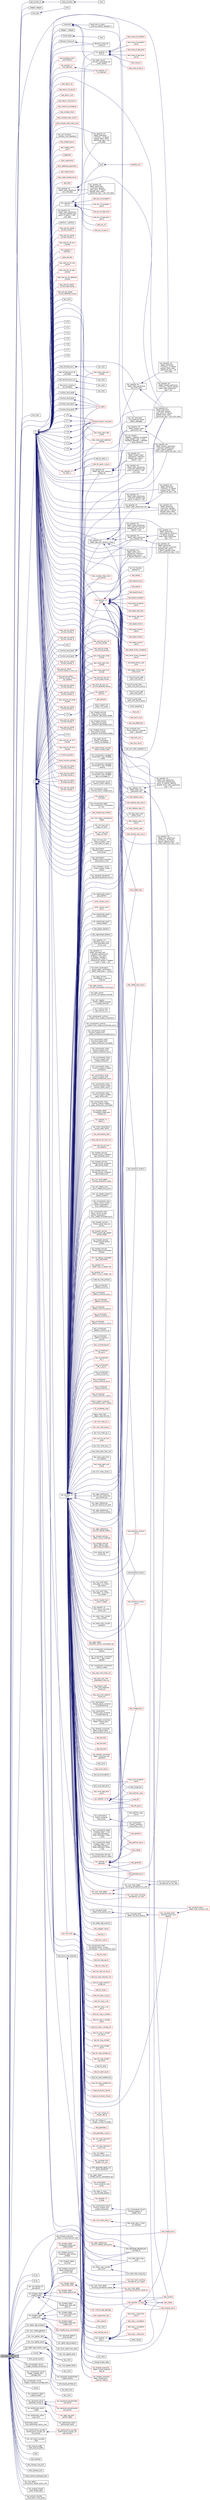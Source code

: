digraph "hpx::get_locality_id"
{
  edge [fontname="Helvetica",fontsize="10",labelfontname="Helvetica",labelfontsize="10"];
  node [fontname="Helvetica",fontsize="10",shape=record];
  rankdir="LR";
  Node5812 [label="hpx::get_locality_id",height=0.2,width=0.4,color="black", fillcolor="grey75", style="filled", fontcolor="black"];
  Node5812 -> Node5813 [dir="back",color="midnightblue",fontsize="10",style="solid",fontname="Helvetica"];
  Node5813 [label="get_counter_id",height=0.2,width=0.4,color="black", fillcolor="white", style="filled",URL="$d6/de5/1d__stencil__4__throttle_8cpp.html#a244d1f7245f95f51debac25fb31b52b7"];
  Node5813 -> Node5814 [dir="back",color="midnightblue",fontsize="10",style="solid",fontname="Helvetica"];
  Node5814 [label="setup_counters",height=0.2,width=0.4,color="black", fillcolor="white", style="filled",URL="$d6/de5/1d__stencil__4__throttle_8cpp.html#ab1bf1c667fac5b7c94245e4173d59db7"];
  Node5814 -> Node5815 [dir="back",color="midnightblue",fontsize="10",style="solid",fontname="Helvetica"];
  Node5815 [label="main",height=0.2,width=0.4,color="black", fillcolor="white", style="filled",URL="$d6/de5/1d__stencil__4__throttle_8cpp.html#a0ddf1224851353fc92bfbff6f499fa97"];
  Node5812 -> Node5816 [dir="back",color="midnightblue",fontsize="10",style="solid",fontname="Helvetica"];
  Node5816 [label="stepper::stepper",height=0.2,width=0.4,color="black", fillcolor="white", style="filled",URL="$d0/da6/structstepper.html#a3d3b661e2502d80c80775c190f5585e2"];
  Node5812 -> Node5817 [dir="back",color="midnightblue",fontsize="10",style="solid",fontname="Helvetica"];
  Node5817 [label="stepper::~stepper",height=0.2,width=0.4,color="black", fillcolor="white", style="filled",URL="$d0/da6/structstepper.html#add73bef54a4602b7a9c84c4fedcde6d0"];
  Node5812 -> Node5818 [dir="back",color="midnightblue",fontsize="10",style="solid",fontname="Helvetica"];
  Node5818 [label="increment",height=0.2,width=0.4,color="black", fillcolor="white", style="filled",URL="$d5/dd3/apply__colocated_8cpp.html#a0587c889321a8e9c6f8b53102c281391"];
  Node5818 -> Node5819 [dir="back",color="midnightblue",fontsize="10",style="solid",fontname="Helvetica"];
  Node5819 [label="boost::asio::ip::basic\l_resolver_iterator::operator++",height=0.2,width=0.4,color="black", fillcolor="white", style="filled",URL="$d5/d86/classboost_1_1asio_1_1ip_1_1basic__resolver__iterator.html#a8d474163b0efb25f329b99e16422ca09",tooltip="Increment operator (prefix). "];
  Node5818 -> Node5820 [dir="back",color="midnightblue",fontsize="10",style="solid",fontname="Helvetica"];
  Node5820 [label="split",height=0.2,width=0.4,color="black", fillcolor="white", style="filled",URL="$d9/dca/created__executor_8cpp.html#a93788ea6faf31003f71a7ef49dbb0ec3"];
  Node5820 -> Node5821 [dir="back",color="midnightblue",fontsize="10",style="solid",fontname="Helvetica"];
  Node5821 [label="parallel_sum",height=0.2,width=0.4,color="red", fillcolor="white", style="filled",URL="$d9/dca/created__executor_8cpp.html#a80274c30da23d7824ffc381645cbcfeb"];
  Node5818 -> Node5824 [dir="back",color="midnightblue",fontsize="10",style="solid",fontname="Helvetica"];
  Node5824 [label="hpx::util::iterator\l_adaptor\< segment_unordered\l_map_iterator\< Key, T, Hash,\l KeyEqual, BaseIter \>, BaseIter\l \>::base_reference",height=0.2,width=0.4,color="black", fillcolor="white", style="filled",URL="$dd/d31/classhpx_1_1util_1_1iterator__adaptor.html#a94fc51756ea35a5e0b1523c242b7fb3c"];
  Node5818 -> Node5825 [dir="back",color="midnightblue",fontsize="10",style="solid",fontname="Helvetica"];
  Node5825 [label="hpx::agas::server::\lprimary_namespace::set\l_local_locality",height=0.2,width=0.4,color="black", fillcolor="white", style="filled",URL="$d7/d3a/structhpx_1_1agas_1_1server_1_1primary__namespace.html#a52d12a1efbe05190fd6592ba971192b6"];
  Node5812 -> Node5826 [dir="back",color="midnightblue",fontsize="10",style="solid",fontname="Helvetica"];
  Node5826 [label="hpx_main",height=0.2,width=0.4,color="black", fillcolor="white", style="filled",URL="$d5/dd3/apply__colocated_8cpp.html#aefd26dd818037509b2241068d57e3e1d"];
  Node5812 -> Node5827 [dir="back",color="midnightblue",fontsize="10",style="solid",fontname="Helvetica"];
  Node5827 [label="bulk_test",height=0.2,width=0.4,color="black", fillcolor="white", style="filled",URL="$dd/d8b/barrier__hang_8cpp.html#a2fd9ba39dc8241594662dc397348d687"];
  Node5827 -> Node5828 [dir="back",color="midnightblue",fontsize="10",style="solid",fontname="Helvetica"];
  Node5828 [label="main",height=0.2,width=0.4,color="black", fillcolor="white", style="filled",URL="$d7/dbf/spmd__block_8cpp.html#ae66f6b31b5ad750f1fe042a706a4e3d4"];
  Node5812 -> Node5829 [dir="back",color="midnightblue",fontsize="10",style="solid",fontname="Helvetica"];
  Node5829 [label="f1",height=0.2,width=0.4,color="black", fillcolor="white", style="filled",URL="$d8/d8b/broadcast_8cpp.html#a1751fbd41f2529b84514a9dbd767959a"];
  Node5829 -> Node5817 [dir="back",color="midnightblue",fontsize="10",style="solid",fontname="Helvetica"];
  Node5829 -> Node5830 [dir="back",color="midnightblue",fontsize="10",style="solid",fontname="Helvetica"];
  Node5830 [label="hpx_main",height=0.2,width=0.4,color="black", fillcolor="white", style="filled",URL="$dc/dc0/after__588_8cpp.html#a4ca51ec94fa82421fc621b58eef7b01c"];
  Node5829 -> Node5831 [dir="back",color="midnightblue",fontsize="10",style="solid",fontname="Helvetica"];
  Node5831 [label="hpx::parallel::v1::\lnone_of",height=0.2,width=0.4,color="black", fillcolor="white", style="filled",URL="$db/db9/namespacehpx_1_1parallel_1_1v1.html#ae44352b56d9d9936c0ff9a90a50d3049"];
  Node5831 -> Node5832 [dir="back",color="midnightblue",fontsize="10",style="solid",fontname="Helvetica"];
  Node5832 [label="test_none_of",height=0.2,width=0.4,color="red", fillcolor="white", style="filled",URL="$de/d32/none__of_8cpp.html#a4188d9b781e7ae7dd7a9049eb2ef3c38"];
  Node5831 -> Node5834 [dir="back",color="midnightblue",fontsize="10",style="solid",fontname="Helvetica"];
  Node5834 [label="test_none_of_async",height=0.2,width=0.4,color="red", fillcolor="white", style="filled",URL="$de/d32/none__of_8cpp.html#a86a0a8c8f53ac6c09d22d4216bbeb59b"];
  Node5831 -> Node5835 [dir="back",color="midnightblue",fontsize="10",style="solid",fontname="Helvetica"];
  Node5835 [label="test_none_of_exception",height=0.2,width=0.4,color="red", fillcolor="white", style="filled",URL="$de/d32/none__of_8cpp.html#a6fc2ea520cb018511cd2c90504cadf0c"];
  Node5831 -> Node5837 [dir="back",color="midnightblue",fontsize="10",style="solid",fontname="Helvetica"];
  Node5837 [label="test_none_of_exception\l_async",height=0.2,width=0.4,color="red", fillcolor="white", style="filled",URL="$de/d32/none__of_8cpp.html#ac4f0567bb6e5f2e6ce455ab913ec9dfc"];
  Node5831 -> Node5838 [dir="back",color="midnightblue",fontsize="10",style="solid",fontname="Helvetica"];
  Node5838 [label="test_none_of_bad_alloc",height=0.2,width=0.4,color="red", fillcolor="white", style="filled",URL="$de/d32/none__of_8cpp.html#af214362a538f7307354bcfb31b7f6f6c"];
  Node5831 -> Node5840 [dir="back",color="midnightblue",fontsize="10",style="solid",fontname="Helvetica"];
  Node5840 [label="test_none_of_bad_alloc\l_async",height=0.2,width=0.4,color="red", fillcolor="white", style="filled",URL="$de/d32/none__of_8cpp.html#a98a0e0974e9e9829b45c786450df942c"];
  Node5829 -> Node5841 [dir="back",color="midnightblue",fontsize="10",style="solid",fontname="Helvetica"];
  Node5841 [label="hpx::parallel::v1::\lany_of",height=0.2,width=0.4,color="black", fillcolor="white", style="filled",URL="$db/db9/namespacehpx_1_1parallel_1_1v1.html#aa0008b3858cfed5bbaca31df3f5c748c"];
  Node5841 -> Node5831 [dir="back",color="midnightblue",fontsize="10",style="solid",fontname="Helvetica"];
  Node5841 -> Node5842 [dir="back",color="midnightblue",fontsize="10",style="solid",fontname="Helvetica"];
  Node5842 [label="test_any_of",height=0.2,width=0.4,color="red", fillcolor="white", style="filled",URL="$d8/d5d/any__of_8cpp.html#a3be6d1cf182d27096e687217832b6ffb"];
  Node5841 -> Node5844 [dir="back",color="midnightblue",fontsize="10",style="solid",fontname="Helvetica"];
  Node5844 [label="test_any_of_async",height=0.2,width=0.4,color="red", fillcolor="white", style="filled",URL="$d8/d5d/any__of_8cpp.html#af1056def42768dd08ff4f98ce58d5586"];
  Node5841 -> Node5845 [dir="back",color="midnightblue",fontsize="10",style="solid",fontname="Helvetica"];
  Node5845 [label="test_any_of_exception",height=0.2,width=0.4,color="red", fillcolor="white", style="filled",URL="$d8/d5d/any__of_8cpp.html#a348c2914b5d59fa0b61c79e37df17034"];
  Node5841 -> Node5847 [dir="back",color="midnightblue",fontsize="10",style="solid",fontname="Helvetica"];
  Node5847 [label="test_any_of_exception\l_async",height=0.2,width=0.4,color="red", fillcolor="white", style="filled",URL="$d8/d5d/any__of_8cpp.html#ad81e0ee038af5e3b7dd176ced1237e38"];
  Node5841 -> Node5848 [dir="back",color="midnightblue",fontsize="10",style="solid",fontname="Helvetica"];
  Node5848 [label="test_any_of_bad_alloc",height=0.2,width=0.4,color="red", fillcolor="white", style="filled",URL="$d8/d5d/any__of_8cpp.html#a24ee4ddcdaee70f8bbb0a44bab89ff9a"];
  Node5841 -> Node5850 [dir="back",color="midnightblue",fontsize="10",style="solid",fontname="Helvetica"];
  Node5850 [label="test_any_of_bad_alloc\l_async",height=0.2,width=0.4,color="red", fillcolor="white", style="filled",URL="$d8/d5d/any__of_8cpp.html#a39de4a734510b3f4ae74c26a6c0834b0"];
  Node5829 -> Node5851 [dir="back",color="midnightblue",fontsize="10",style="solid",fontname="Helvetica"];
  Node5851 [label="test_remote_async",height=0.2,width=0.4,color="black", fillcolor="white", style="filled",URL="$db/de6/async__action__1813_8cpp.html#af26e331d55cd69b2a6ef7070fe033535"];
  Node5851 -> Node5852 [dir="back",color="midnightblue",fontsize="10",style="solid",fontname="Helvetica"];
  Node5852 [label="hpx_main",height=0.2,width=0.4,color="black", fillcolor="white", style="filled",URL="$db/de6/async__action__1813_8cpp.html#aefd26dd818037509b2241068d57e3e1d"];
  Node5829 -> Node5853 [dir="back",color="midnightblue",fontsize="10",style="solid",fontname="Helvetica"];
  Node5853 [label="test_remote_async_cb\l_colocated",height=0.2,width=0.4,color="black", fillcolor="white", style="filled",URL="$d7/d7f/async__cb__colocated_8cpp.html#ab28e8d24280460d8e7f01922091a4847"];
  Node5853 -> Node5854 [dir="back",color="midnightblue",fontsize="10",style="solid",fontname="Helvetica"];
  Node5854 [label="hpx_main",height=0.2,width=0.4,color="black", fillcolor="white", style="filled",URL="$d7/d7f/async__cb__colocated_8cpp.html#aefd26dd818037509b2241068d57e3e1d"];
  Node5829 -> Node5855 [dir="back",color="midnightblue",fontsize="10",style="solid",fontname="Helvetica"];
  Node5855 [label="test_remote_async_cb",height=0.2,width=0.4,color="black", fillcolor="white", style="filled",URL="$da/d88/async__cb__remote_8cpp.html#a696e56ba0ade0311e4a0e06254e743d9"];
  Node5855 -> Node5856 [dir="back",color="midnightblue",fontsize="10",style="solid",fontname="Helvetica"];
  Node5856 [label="hpx_main",height=0.2,width=0.4,color="black", fillcolor="white", style="filled",URL="$da/d88/async__cb__remote_8cpp.html#aefd26dd818037509b2241068d57e3e1d"];
  Node5829 -> Node5857 [dir="back",color="midnightblue",fontsize="10",style="solid",fontname="Helvetica"];
  Node5857 [label="test_async_continue\l_cb_colocated",height=0.2,width=0.4,color="black", fillcolor="white", style="filled",URL="$dd/dce/async__continue__cb__colocated_8cpp.html#aa99d076a2b112058bce08cd88134c158"];
  Node5857 -> Node5858 [dir="back",color="midnightblue",fontsize="10",style="solid",fontname="Helvetica"];
  Node5858 [label="hpx_main",height=0.2,width=0.4,color="black", fillcolor="white", style="filled",URL="$dd/dce/async__continue__cb__colocated_8cpp.html#aefd26dd818037509b2241068d57e3e1d"];
  Node5829 -> Node5859 [dir="back",color="midnightblue",fontsize="10",style="solid",fontname="Helvetica"];
  Node5859 [label="test_async_with_executor",height=0.2,width=0.4,color="black", fillcolor="white", style="filled",URL="$d4/dce/async__local__executor_8cpp.html#a3be1a86d23b45cd956b5d793a25bc1f3"];
  Node5859 -> Node5860 [dir="back",color="midnightblue",fontsize="10",style="solid",fontname="Helvetica"];
  Node5860 [label="hpx_main",height=0.2,width=0.4,color="black", fillcolor="white", style="filled",URL="$d4/dce/async__local__executor_8cpp.html#aefd26dd818037509b2241068d57e3e1d"];
  Node5829 -> Node5861 [dir="back",color="midnightblue",fontsize="10",style="solid",fontname="Helvetica"];
  Node5861 [label="main",height=0.2,width=0.4,color="black", fillcolor="white", style="filled",URL="$d4/d13/async__unwrap__1037_8cpp.html#ae66f6b31b5ad750f1fe042a706a4e3d4"];
  Node5829 -> Node5862 [dir="back",color="midnightblue",fontsize="10",style="solid",fontname="Helvetica"];
  Node5862 [label="function_bind_test1",height=0.2,width=0.4,color="black", fillcolor="white", style="filled",URL="$d7/d85/bind__action_8cpp.html#ae6639183a43f033e86cc0cd59de201fe"];
  Node5862 -> Node5863 [dir="back",color="midnightblue",fontsize="10",style="solid",fontname="Helvetica"];
  Node5863 [label="run_tests",height=0.2,width=0.4,color="red", fillcolor="white", style="filled",URL="$d7/d85/bind__action_8cpp.html#a66ce417481659548c78f69005137fa56"];
  Node5829 -> Node5866 [dir="back",color="midnightblue",fontsize="10",style="solid",fontname="Helvetica"];
  Node5866 [label="function_bind_test2",height=0.2,width=0.4,color="black", fillcolor="white", style="filled",URL="$d7/d85/bind__action_8cpp.html#a73d61c976bbadfb683092d4938800382"];
  Node5866 -> Node5863 [dir="back",color="midnightblue",fontsize="10",style="solid",fontname="Helvetica"];
  Node5829 -> Node5867 [dir="back",color="midnightblue",fontsize="10",style="solid",fontname="Helvetica"];
  Node5867 [label="function_bind_test3",height=0.2,width=0.4,color="black", fillcolor="white", style="filled",URL="$d7/d85/bind__action_8cpp.html#ae74b5f5fa480266ffab176338c97c824"];
  Node5867 -> Node5863 [dir="back",color="midnightblue",fontsize="10",style="solid",fontname="Helvetica"];
  Node5829 -> Node5868 [dir="back",color="midnightblue",fontsize="10",style="solid",fontname="Helvetica"];
  Node5868 [label="function_bind_test4",height=0.2,width=0.4,color="black", fillcolor="white", style="filled",URL="$d7/d85/bind__action_8cpp.html#ac73a85dab1306367e15d580ddbd172c3"];
  Node5868 -> Node5863 [dir="back",color="midnightblue",fontsize="10",style="solid",fontname="Helvetica"];
  Node5829 -> Node5869 [dir="back",color="midnightblue",fontsize="10",style="solid",fontname="Helvetica"];
  Node5869 [label="function_bind_test5",height=0.2,width=0.4,color="black", fillcolor="white", style="filled",URL="$d7/d85/bind__action_8cpp.html#a72403e93fa8c54844fd1dbcbeb9ceadb"];
  Node5869 -> Node5863 [dir="back",color="midnightblue",fontsize="10",style="solid",fontname="Helvetica"];
  Node5829 -> Node5870 [dir="back",color="midnightblue",fontsize="10",style="solid",fontname="Helvetica"];
  Node5870 [label="function_bind_test6",height=0.2,width=0.4,color="black", fillcolor="white", style="filled",URL="$d7/d85/bind__action_8cpp.html#ad24c4350176ea8ce81bffd3ccb3dc8f2"];
  Node5870 -> Node5863 [dir="back",color="midnightblue",fontsize="10",style="solid",fontname="Helvetica"];
  Node5829 -> Node5871 [dir="back",color="midnightblue",fontsize="10",style="solid",fontname="Helvetica"];
  Node5871 [label="X::f0",height=0.2,width=0.4,color="black", fillcolor="white", style="filled",URL="$d9/d80/struct_x.html#a3d9af10d1eaa4ae6e3beef80626ed566"];
  Node5829 -> Node5872 [dir="back",color="midnightblue",fontsize="10",style="solid",fontname="Helvetica"];
  Node5872 [label="X::f2",height=0.2,width=0.4,color="black", fillcolor="white", style="filled",URL="$d9/d80/struct_x.html#abead17ebf63427076f32b0d669052a81"];
  Node5829 -> Node5873 [dir="back",color="midnightblue",fontsize="10",style="solid",fontname="Helvetica"];
  Node5873 [label="X::f3",height=0.2,width=0.4,color="black", fillcolor="white", style="filled",URL="$d9/d80/struct_x.html#a96b39955c6e699ea096325dd02930119"];
  Node5829 -> Node5874 [dir="back",color="midnightblue",fontsize="10",style="solid",fontname="Helvetica"];
  Node5874 [label="X::f4",height=0.2,width=0.4,color="black", fillcolor="white", style="filled",URL="$d9/d80/struct_x.html#a617a1f581fd69596cb59fad83d02d7da"];
  Node5829 -> Node5875 [dir="back",color="midnightblue",fontsize="10",style="solid",fontname="Helvetica"];
  Node5875 [label="X::f5",height=0.2,width=0.4,color="black", fillcolor="white", style="filled",URL="$d9/d80/struct_x.html#a4407376897e8748ef73bff13187a7640"];
  Node5829 -> Node5876 [dir="back",color="midnightblue",fontsize="10",style="solid",fontname="Helvetica"];
  Node5876 [label="X::f6",height=0.2,width=0.4,color="black", fillcolor="white", style="filled",URL="$d9/d80/struct_x.html#a0ba6dad92a64fe568ed7184e59356167"];
  Node5829 -> Node5877 [dir="back",color="midnightblue",fontsize="10",style="solid",fontname="Helvetica"];
  Node5877 [label="X::f7",height=0.2,width=0.4,color="black", fillcolor="white", style="filled",URL="$d9/d80/struct_x.html#a6c2d587d7a1d77cea56a91ab664130b8"];
  Node5829 -> Node5878 [dir="back",color="midnightblue",fontsize="10",style="solid",fontname="Helvetica"];
  Node5878 [label="X::f8",height=0.2,width=0.4,color="black", fillcolor="white", style="filled",URL="$d9/d80/struct_x.html#af8508c9acafc85697f3ac8c96a7a2b8c"];
  Node5829 -> Node5879 [dir="back",color="midnightblue",fontsize="10",style="solid",fontname="Helvetica"];
  Node5879 [label="V::f0",height=0.2,width=0.4,color="black", fillcolor="white", style="filled",URL="$d1/d19/struct_v.html#a7f5f018047748e35522406c1ff8bda5d"];
  Node5879 -> Node5880 [dir="back",color="midnightblue",fontsize="10",style="solid",fontname="Helvetica"];
  Node5880 [label="member_function_void_test",height=0.2,width=0.4,color="red", fillcolor="white", style="filled",URL="$d0/dac/bind__test_8cpp.html#a0cd26a0269df9255c264fc823bfe4cd2"];
  Node5829 -> Node5882 [dir="back",color="midnightblue",fontsize="10",style="solid",fontname="Helvetica"];
  Node5882 [label="V::f2",height=0.2,width=0.4,color="black", fillcolor="white", style="filled",URL="$d1/d19/struct_v.html#a9fc906cba52e02e38ae3f6c64829d5ba"];
  Node5882 -> Node5880 [dir="back",color="midnightblue",fontsize="10",style="solid",fontname="Helvetica"];
  Node5829 -> Node5883 [dir="back",color="midnightblue",fontsize="10",style="solid",fontname="Helvetica"];
  Node5883 [label="V::f3",height=0.2,width=0.4,color="black", fillcolor="white", style="filled",URL="$d1/d19/struct_v.html#a02773f8887370a6b6c06aaa43c9ef7ba"];
  Node5883 -> Node5880 [dir="back",color="midnightblue",fontsize="10",style="solid",fontname="Helvetica"];
  Node5829 -> Node5884 [dir="back",color="midnightblue",fontsize="10",style="solid",fontname="Helvetica"];
  Node5884 [label="V::f4",height=0.2,width=0.4,color="black", fillcolor="white", style="filled",URL="$d1/d19/struct_v.html#aea51b7ff5554ae7ac78437adb2d6b128"];
  Node5884 -> Node5880 [dir="back",color="midnightblue",fontsize="10",style="solid",fontname="Helvetica"];
  Node5829 -> Node5885 [dir="back",color="midnightblue",fontsize="10",style="solid",fontname="Helvetica"];
  Node5885 [label="V::f5",height=0.2,width=0.4,color="black", fillcolor="white", style="filled",URL="$d1/d19/struct_v.html#ac8b9d79c01edf38bec04859019c58cc3"];
  Node5885 -> Node5880 [dir="back",color="midnightblue",fontsize="10",style="solid",fontname="Helvetica"];
  Node5829 -> Node5886 [dir="back",color="midnightblue",fontsize="10",style="solid",fontname="Helvetica"];
  Node5886 [label="V::f6",height=0.2,width=0.4,color="black", fillcolor="white", style="filled",URL="$d1/d19/struct_v.html#a7ac1db2908e6994ee28ceeda483e6687"];
  Node5886 -> Node5880 [dir="back",color="midnightblue",fontsize="10",style="solid",fontname="Helvetica"];
  Node5829 -> Node5887 [dir="back",color="midnightblue",fontsize="10",style="solid",fontname="Helvetica"];
  Node5887 [label="V::f7",height=0.2,width=0.4,color="black", fillcolor="white", style="filled",URL="$d1/d19/struct_v.html#ae80753b9b052b25bbce50fa378f85256"];
  Node5887 -> Node5880 [dir="back",color="midnightblue",fontsize="10",style="solid",fontname="Helvetica"];
  Node5829 -> Node5888 [dir="back",color="midnightblue",fontsize="10",style="solid",fontname="Helvetica"];
  Node5888 [label="V::f8",height=0.2,width=0.4,color="black", fillcolor="white", style="filled",URL="$d1/d19/struct_v.html#aa62d4752ca21a38446499fd274ab2807"];
  Node5888 -> Node5880 [dir="back",color="midnightblue",fontsize="10",style="solid",fontname="Helvetica"];
  Node5829 -> Node5889 [dir="back",color="midnightblue",fontsize="10",style="solid",fontname="Helvetica"];
  Node5889 [label="hpx::parallel::util\l::detail::get_bulk_iteration_shape",height=0.2,width=0.4,color="black", fillcolor="white", style="filled",URL="$db/d3e/namespacehpx_1_1parallel_1_1util_1_1detail.html#a86f73d13121a4afd334a34da6074ea24"];
  Node5889 -> Node5890 [dir="back",color="midnightblue",fontsize="10",style="solid",fontname="Helvetica"];
  Node5890 [label="hpx::parallel::util\l::detail::static_partitioner::call",height=0.2,width=0.4,color="black", fillcolor="white", style="filled",URL="$d0/d26/structhpx_1_1parallel_1_1util_1_1detail_1_1static__partitioner.html#a55606c265351f432a032ffd3f526c9f0"];
  Node5890 -> Node5891 [dir="back",color="midnightblue",fontsize="10",style="solid",fontname="Helvetica"];
  Node5891 [label="hpx::parallel::util\l::detail::partitioner\l\< ExPolicy_, R, Result,\l parallel::traits::static\l_partitioner_tag \>::call",height=0.2,width=0.4,color="black", fillcolor="white", style="filled",URL="$d9/da6/structhpx_1_1parallel_1_1util_1_1detail_1_1partitioner_3_01_ex_policy___00_01_r_00_01_result_00_f9188a728fbca94eb87dd779d6a026dd.html#a175d427f7214fb0049495e41dc2a54e1"];
  Node5890 -> Node5892 [dir="back",color="midnightblue",fontsize="10",style="solid",fontname="Helvetica"];
  Node5892 [label="hpx::parallel::util\l::detail::partitioner\l\< execution::parallel\l_task_policy, R, Result,\l parallel::traits::static\l_partitioner_tag \>::call",height=0.2,width=0.4,color="black", fillcolor="white", style="filled",URL="$d2/d63/structhpx_1_1parallel_1_1util_1_1detail_1_1partitioner_3_01execution_1_1parallel__task__policy_0969c76df517dcec21fca7bbe6c5e8dec.html#a9fc3a0dd370ba00d8094b228c71ea206"];
  Node5890 -> Node5893 [dir="back",color="midnightblue",fontsize="10",style="solid",fontname="Helvetica"];
  Node5893 [label="hpx::parallel::util\l::detail::partitioner\l\< execution::parallel\l_task_policy, R, Result,\l parallel::traits::static\l_partitioner_tag \>::call_with_index",height=0.2,width=0.4,color="black", fillcolor="white", style="filled",URL="$d2/d63/structhpx_1_1parallel_1_1util_1_1detail_1_1partitioner_3_01execution_1_1parallel__task__policy_0969c76df517dcec21fca7bbe6c5e8dec.html#ae29ad3ded2e96492f8b0d3f89630c55b"];
  Node5889 -> Node5894 [dir="back",color="midnightblue",fontsize="10",style="solid",fontname="Helvetica"];
  Node5894 [label="hpx::parallel::util\l::detail::static_partitioner\l\< execution::parallel_task\l_policy, R, Result \>::call",height=0.2,width=0.4,color="black", fillcolor="white", style="filled",URL="$df/dd6/structhpx_1_1parallel_1_1util_1_1detail_1_1static__partitioner_3_01execution_1_1parallel__task__e307c4332e9603f100a00570fb182e4c.html#a6d9e6f39a7ed61b51f4172be35f686f9"];
  Node5889 -> Node5895 [dir="back",color="midnightblue",fontsize="10",style="solid",fontname="Helvetica"];
  Node5895 [label="hpx::parallel::util\l::detail::static_partitioner\l_with_cleanup::call",height=0.2,width=0.4,color="black", fillcolor="white", style="filled",URL="$df/d7d/structhpx_1_1parallel_1_1util_1_1detail_1_1static__partitioner__with__cleanup.html#aeecd73fce300c09d9d3de28de56cd765"];
  Node5895 -> Node5896 [dir="back",color="midnightblue",fontsize="10",style="solid",fontname="Helvetica"];
  Node5896 [label="hpx::parallel::util\l::detail::partitioner\l_with_cleanup\< ExPolicy\l_, R, Result, parallel::\ltraits::static_partitioner\l_tag \>::call",height=0.2,width=0.4,color="black", fillcolor="white", style="filled",URL="$d0/d90/structhpx_1_1parallel_1_1util_1_1detail_1_1partitioner__with__cleanup_3_01_ex_policy___00_01_r_0c3e17ad3ae71a37de155a669555baeda.html#aeb9438bf721d28529588bf5af4bcddba"];
  Node5895 -> Node5897 [dir="back",color="midnightblue",fontsize="10",style="solid",fontname="Helvetica"];
  Node5897 [label="hpx::parallel::util\l::detail::partitioner\l_with_cleanup\< execution\l::parallel_task_policy,\l R, Result, parallel::traits\l::static_partitioner_tag \>::call",height=0.2,width=0.4,color="black", fillcolor="white", style="filled",URL="$d5/da7/structhpx_1_1parallel_1_1util_1_1detail_1_1partitioner__with__cleanup_3_01execution_1_1parallel_8673dcd98c12f633ab8c18b0022ea41a.html#a7b972bb926154f03e888a1b6fd127bcd"];
  Node5889 -> Node5898 [dir="back",color="midnightblue",fontsize="10",style="solid",fontname="Helvetica"];
  Node5898 [label="hpx::parallel::util\l::detail::static_partitioner\l_with_cleanup\< execution\l::parallel_task_policy, R,\l Result \>::call",height=0.2,width=0.4,color="black", fillcolor="white", style="filled",URL="$df/dd6/structhpx_1_1parallel_1_1util_1_1detail_1_1static__partitioner__with__cleanup_3_01execution_1_1pee81c4d5fba158bd787d5798cd50c2c1.html#a8ad4ccadbe61740176e6186256233fd2"];
  Node5889 -> Node5899 [dir="back",color="midnightblue",fontsize="10",style="solid",fontname="Helvetica"];
  Node5899 [label="hpx::parallel::util\l::detail::static_scan\l_partitioner::call",height=0.2,width=0.4,color="black", fillcolor="white", style="filled",URL="$d6/dba/structhpx_1_1parallel_1_1util_1_1detail_1_1static__scan__partitioner.html#a25ea6c014eef58f375a3ecbb2185ba0c"];
  Node5899 -> Node5900 [dir="back",color="midnightblue",fontsize="10",style="solid",fontname="Helvetica"];
  Node5900 [label="hpx::parallel::util\l::detail::scan_partitioner\l\< ExPolicy_, R, Result1,\l Result2, parallel::traits\l::static_partitioner_tag \>::call",height=0.2,width=0.4,color="black", fillcolor="white", style="filled",URL="$d3/dc5/structhpx_1_1parallel_1_1util_1_1detail_1_1scan__partitioner_3_01_ex_policy___00_01_r_00_01_resu8681f2069743f920fc415be5cbab4cfc.html#a81f03c80515157478188ed27de54ec14"];
  Node5899 -> Node5901 [dir="back",color="midnightblue",fontsize="10",style="solid",fontname="Helvetica"];
  Node5901 [label="hpx::parallel::util\l::detail::scan_partitioner\l\< execution::parallel_task\l_policy, R, Result1, Result2,\l parallel::traits::static_partitioner\l_tag \>::call",height=0.2,width=0.4,color="black", fillcolor="white", style="filled",URL="$dc/d0d/structhpx_1_1parallel_1_1util_1_1detail_1_1scan__partitioner_3_01execution_1_1parallel__task__po27cdc75dfa3303c868d1c8542c2a4e05.html#a668fa903a77643f2e22c7bdb3e02daee"];
  Node5889 -> Node5902 [dir="back",color="midnightblue",fontsize="10",style="solid",fontname="Helvetica"];
  Node5902 [label="hpx::parallel::util\l::detail::static_scan\l_partitioner\< execution\l::parallel_task_policy,\l R, Result1, Result2 \>::call",height=0.2,width=0.4,color="black", fillcolor="white", style="filled",URL="$de/d2e/structhpx_1_1parallel_1_1util_1_1detail_1_1static__scan__partitioner_3_01execution_1_1parallel__8e160c3c419a57c7f05e2f191722824c.html#a64299a0bd2c41bac5cd118e8ff392410"];
  Node5829 -> Node5903 [dir="back",color="midnightblue",fontsize="10",style="solid",fontname="Helvetica"];
  Node5903 [label="hpx::parallel::util\l::detail::get_bulk_iteration\l_shape_idx",height=0.2,width=0.4,color="black", fillcolor="white", style="filled",URL="$db/d3e/namespacehpx_1_1parallel_1_1util_1_1detail.html#a370c3e6a87ef9d31db12d80ae3733443"];
  Node5903 -> Node5904 [dir="back",color="midnightblue",fontsize="10",style="solid",fontname="Helvetica"];
  Node5904 [label="hpx::parallel::util\l::detail::foreach_static\l_partitioner::call",height=0.2,width=0.4,color="black", fillcolor="white", style="filled",URL="$d6/d6a/structhpx_1_1parallel_1_1util_1_1detail_1_1foreach__static__partitioner.html#adacc835452ced27726fb88e340a65546"];
  Node5904 -> Node5905 [dir="back",color="midnightblue",fontsize="10",style="solid",fontname="Helvetica"];
  Node5905 [label="hpx::parallel::util\l::detail::foreach_partitioner\l\< ExPolicy_, Result, parallel\l::traits::static_partitioner\l_tag \>::call",height=0.2,width=0.4,color="black", fillcolor="white", style="filled",URL="$db/d4c/structhpx_1_1parallel_1_1util_1_1detail_1_1foreach__partitioner_3_01_ex_policy___00_01_result_00f0905d86233521b217e190864e1ef9bf.html#aec3e49e5b0760bc3e17e7151fbb130db"];
  Node5904 -> Node5906 [dir="back",color="midnightblue",fontsize="10",style="solid",fontname="Helvetica"];
  Node5906 [label="hpx::parallel::util\l::detail::foreach_partitioner\l\< execution::parallel_task\l_policy, Result, parallel::\ltraits::static_partitioner_tag \>::call",height=0.2,width=0.4,color="black", fillcolor="white", style="filled",URL="$dc/dea/structhpx_1_1parallel_1_1util_1_1detail_1_1foreach__partitioner_3_01execution_1_1parallel__task_15c413fade2c2ea381c529c90fb01b95.html#a8231aec9aa2b550686dfb09068355222"];
  Node5903 -> Node5907 [dir="back",color="midnightblue",fontsize="10",style="solid",fontname="Helvetica"];
  Node5907 [label="hpx::parallel::util\l::detail::foreach_static\l_partitioner\< execution\l::parallel_task_policy,\l Result \>::call",height=0.2,width=0.4,color="black", fillcolor="white", style="filled",URL="$dc/d70/structhpx_1_1parallel_1_1util_1_1detail_1_1foreach__static__partitioner_3_01execution_1_1paralle8626d5c4384767c8555b9966fc809b75.html#a4879597fc0c82d45142cb561100c86f4"];
  Node5903 -> Node5908 [dir="back",color="midnightblue",fontsize="10",style="solid",fontname="Helvetica"];
  Node5908 [label="hpx::parallel::util\l::detail::static_partitioner\l::call_with_index",height=0.2,width=0.4,color="black", fillcolor="white", style="filled",URL="$d0/d26/structhpx_1_1parallel_1_1util_1_1detail_1_1static__partitioner.html#a042b7839c8ab773e61517e0d1581a02d"];
  Node5908 -> Node5909 [dir="back",color="midnightblue",fontsize="10",style="solid",fontname="Helvetica"];
  Node5909 [label="hpx::parallel::util\l::detail::partitioner\l\< ExPolicy_, R, Result,\l parallel::traits::static\l_partitioner_tag \>::call\l_with_index",height=0.2,width=0.4,color="black", fillcolor="white", style="filled",URL="$d9/da6/structhpx_1_1parallel_1_1util_1_1detail_1_1partitioner_3_01_ex_policy___00_01_r_00_01_result_00_f9188a728fbca94eb87dd779d6a026dd.html#ace9998b92da4f0f522b791aaefbe6db4"];
  Node5908 -> Node5893 [dir="back",color="midnightblue",fontsize="10",style="solid",fontname="Helvetica"];
  Node5903 -> Node5910 [dir="back",color="midnightblue",fontsize="10",style="solid",fontname="Helvetica"];
  Node5910 [label="hpx::parallel::util\l::detail::static_partitioner\l\< execution::parallel_task\l_policy, R, Result \>::call\l_with_index",height=0.2,width=0.4,color="black", fillcolor="white", style="filled",URL="$df/dd6/structhpx_1_1parallel_1_1util_1_1detail_1_1static__partitioner_3_01execution_1_1parallel__task__e307c4332e9603f100a00570fb182e4c.html#ac1f9791eef7a7d0965e568a55d384ad9"];
  Node5829 -> Node5911 [dir="back",color="midnightblue",fontsize="10",style="solid",fontname="Helvetica"];
  Node5911 [label="hpx::parallel::v1::\lcopy_n",height=0.2,width=0.4,color="black", fillcolor="white", style="filled",URL="$db/db9/namespacehpx_1_1parallel_1_1v1.html#a62b381b00123e950f7cd81ae9b16c4a6"];
  Node5911 -> Node5912 [dir="back",color="midnightblue",fontsize="10",style="solid",fontname="Helvetica"];
  Node5912 [label="hpx::parallel::v1::copy",height=0.2,width=0.4,color="red", fillcolor="white", style="filled",URL="$db/db9/namespacehpx_1_1parallel_1_1v1.html#a502f993845638113034b4a1629b7a3c7"];
  Node5912 -> Node5987 [dir="back",color="midnightblue",fontsize="10",style="solid",fontname="Helvetica"];
  Node5987 [label="test_reverse",height=0.2,width=0.4,color="red", fillcolor="white", style="filled",URL="$d8/dc4/reverse_8cpp.html#a698a7dfc93bebfd1903e9279d728b478"];
  Node5912 -> Node5989 [dir="back",color="midnightblue",fontsize="10",style="solid",fontname="Helvetica"];
  Node5989 [label="test_reverse_async",height=0.2,width=0.4,color="red", fillcolor="white", style="filled",URL="$d8/dc4/reverse_8cpp.html#a98d04b1d1b66041667a0b108cb75bd94"];
  Node5912 -> Node6000 [dir="back",color="midnightblue",fontsize="10",style="solid",fontname="Helvetica"];
  Node6000 [label="test_rotate",height=0.2,width=0.4,color="red", fillcolor="white", style="filled",URL="$d7/d5d/rotate_8cpp.html#ab8a8520d8bdef3f9022bc5377426d949"];
  Node5912 -> Node6002 [dir="back",color="midnightblue",fontsize="10",style="solid",fontname="Helvetica"];
  Node6002 [label="test_rotate_async",height=0.2,width=0.4,color="red", fillcolor="white", style="filled",URL="$d7/d5d/rotate_8cpp.html#ae3e37eb13d1c555e7ec861e99599cecb"];
  Node5911 -> Node6028 [dir="back",color="midnightblue",fontsize="10",style="solid",fontname="Helvetica"];
  Node6028 [label="test_copy_n_exception",height=0.2,width=0.4,color="red", fillcolor="white", style="filled",URL="$d3/d44/copyn_8cpp.html#abe4e05d78a05b84674e56fe6c39fca90"];
  Node5911 -> Node6030 [dir="back",color="midnightblue",fontsize="10",style="solid",fontname="Helvetica"];
  Node6030 [label="test_copy_n_exception\l_async",height=0.2,width=0.4,color="red", fillcolor="white", style="filled",URL="$d3/d44/copyn_8cpp.html#a42328f0b598518eafcc7b94d6a28425d"];
  Node5911 -> Node6031 [dir="back",color="midnightblue",fontsize="10",style="solid",fontname="Helvetica"];
  Node6031 [label="test_copy_n_bad_alloc",height=0.2,width=0.4,color="red", fillcolor="white", style="filled",URL="$d3/d44/copyn_8cpp.html#a74eb1f7d59b681e15d11f90c85f48147"];
  Node5911 -> Node6033 [dir="back",color="midnightblue",fontsize="10",style="solid",fontname="Helvetica"];
  Node6033 [label="test_copy_n_bad_alloc\l_async",height=0.2,width=0.4,color="red", fillcolor="white", style="filled",URL="$d3/d44/copyn_8cpp.html#af27e7c5f4571120910ce3c0567280b50"];
  Node5911 -> Node6034 [dir="back",color="midnightblue",fontsize="10",style="solid",fontname="Helvetica"];
  Node6034 [label="verify_values",height=0.2,width=0.4,color="black", fillcolor="white", style="filled",URL="$d7/dfb/partitioned__vector__scan_8hpp.html#a1b81c4c13d30b08cac00db9b75578cf1"];
  Node5829 -> Node6035 [dir="back",color="midnightblue",fontsize="10",style="solid",fontname="Helvetica"];
  Node6035 [label="hpx::parallel::v1::\lcount",height=0.2,width=0.4,color="black", fillcolor="white", style="filled",URL="$db/db9/namespacehpx_1_1parallel_1_1v1.html#a19d058114a2bd44801aab4176b188e23"];
  Node6035 -> Node6036 [dir="back",color="midnightblue",fontsize="10",style="solid",fontname="Helvetica"];
  Node6036 [label="hpx::agas::addressing\l_service::gva_cache_key\l::gva_cache_key",height=0.2,width=0.4,color="black", fillcolor="white", style="filled",URL="$d0/d9c/structhpx_1_1agas_1_1addressing__service_1_1gva__cache__key.html#acecfbda8da5778456192cab1265b29ba"];
  Node6035 -> Node6037 [dir="back",color="midnightblue",fontsize="10",style="solid",fontname="Helvetica"];
  Node6037 [label="hpx::agas::addressing\l_service::resolve_full_local",height=0.2,width=0.4,color="black", fillcolor="white", style="filled",URL="$db/d58/structhpx_1_1agas_1_1addressing__service.html#a6195cfc66f93111dd1e0252b5bd4a712"];
  Node6035 -> Node6038 [dir="back",color="midnightblue",fontsize="10",style="solid",fontname="Helvetica"];
  Node6038 [label="hpx::agas::addressing\l_service::resolve_cached",height=0.2,width=0.4,color="black", fillcolor="white", style="filled",URL="$db/d58/structhpx_1_1agas_1_1addressing__service.html#a5d63a4e7a5e442e1d19692d6f71673e6"];
  Node6035 -> Node6039 [dir="back",color="midnightblue",fontsize="10",style="solid",fontname="Helvetica"];
  Node6039 [label="hpx::agas::addressing\l_service::update_cache_entry",height=0.2,width=0.4,color="red", fillcolor="white", style="filled",URL="$db/d58/structhpx_1_1agas_1_1addressing__service.html#ab49f7530592fc5c804c94720b8ffd61d"];
  Node6039 -> Node5999 [dir="back",color="midnightblue",fontsize="10",style="solid",fontname="Helvetica"];
  Node5999 [label="HPX_REGISTER_BROADCAST\l_ACTION_ID",height=0.2,width=0.4,color="black", fillcolor="white", style="filled",URL="$de/d5c/runtime__support__server_8cpp.html#a2c7fd60adfab122ae67b173ad73fc706"];
  Node6035 -> Node6113 [dir="back",color="midnightblue",fontsize="10",style="solid",fontname="Helvetica"];
  Node6113 [label="hpx::agas::addressing\l_service::register_factory",height=0.2,width=0.4,color="red", fillcolor="white", style="filled",URL="$db/d58/structhpx_1_1agas_1_1addressing__service.html#a844d33bc815e5d556363cb03dca4842e",tooltip="Register a factory for a specific component type. "];
  Node6035 -> Node6116 [dir="back",color="midnightblue",fontsize="10",style="solid",fontname="Helvetica"];
  Node6116 [label="hpx::threads::policies\l::detail::count_initialized",height=0.2,width=0.4,color="red", fillcolor="white", style="filled",URL="$d5/d1a/namespacehpx_1_1threads_1_1policies_1_1detail.html#a28a8562de43906755977c312023a89eb"];
  Node6035 -> Node6118 [dir="back",color="midnightblue",fontsize="10",style="solid",fontname="Helvetica"];
  Node6118 [label="hpx::threads::policies\l::detail::affinity_data\l::get_thread_occupancy",height=0.2,width=0.4,color="red", fillcolor="white", style="filled",URL="$d7/d9b/structhpx_1_1threads_1_1policies_1_1detail_1_1affinity__data.html#a07b92d102e9741c4d8382e4acd8cb105"];
  Node6035 -> Node6120 [dir="back",color="midnightblue",fontsize="10",style="solid",fontname="Helvetica"];
  Node6120 [label="gva_cache_key::gva\l_cache_key",height=0.2,width=0.4,color="black", fillcolor="white", style="filled",URL="$de/d0d/structgva__cache__key.html#a6812780b5b3b4a05557840e8c4a6cc7c"];
  Node6035 -> Node6121 [dir="back",color="midnightblue",fontsize="10",style="solid",fontname="Helvetica"];
  Node6121 [label="hpx::compute::traits\l::detail::bulk_construct::call",height=0.2,width=0.4,color="red", fillcolor="white", style="filled",URL="$d4/d56/structhpx_1_1compute_1_1traits_1_1detail_1_1bulk__construct.html#ac74edb5f18b085d23c7ad03af163598d"];
  Node6035 -> Node6125 [dir="back",color="midnightblue",fontsize="10",style="solid",fontname="Helvetica"];
  Node6125 [label="hpx::compute::traits\l::detail::bulk_destroy::call",height=0.2,width=0.4,color="black", fillcolor="white", style="filled",URL="$d4/dcf/structhpx_1_1compute_1_1traits_1_1detail_1_1bulk__destroy.html#a65c2cb2dcbe0d2d76fc9f48302cd56d8"];
  Node6125 -> Node6126 [dir="back",color="midnightblue",fontsize="10",style="solid",fontname="Helvetica"];
  Node6126 [label="hpx::compute::traits\l::detail::call_bulk_destroy",height=0.2,width=0.4,color="black", fillcolor="white", style="filled",URL="$d5/df2/namespacehpx_1_1compute_1_1traits_1_1detail.html#acc13444e66b79935de52111e1f28f164"];
  Node6126 -> Node6127 [dir="back",color="midnightblue",fontsize="10",style="solid",fontname="Helvetica"];
  Node6127 [label="hpx::compute::traits\l::allocator_traits::bulk\l_destroy",height=0.2,width=0.4,color="red", fillcolor="white", style="filled",URL="$dc/d38/structhpx_1_1compute_1_1traits_1_1allocator__traits.html#a79ea07e626d594a9890675db2b56063f"];
  Node6127 -> Node6121 [dir="back",color="midnightblue",fontsize="10",style="solid",fontname="Helvetica"];
  Node6035 -> Node6126 [dir="back",color="midnightblue",fontsize="10",style="solid",fontname="Helvetica"];
  Node6035 -> Node6127 [dir="back",color="midnightblue",fontsize="10",style="solid",fontname="Helvetica"];
  Node6035 -> Node6132 [dir="back",color="midnightblue",fontsize="10",style="solid",fontname="Helvetica"];
  Node6132 [label="hpx::lcos::local::base\l_and_gate\< no_mutex \>\l::get_future",height=0.2,width=0.4,color="black", fillcolor="white", style="filled",URL="$df/d91/structhpx_1_1lcos_1_1local_1_1base__and__gate.html#a9cbcd9fe46997ee4fa44fe0fdf3fa395",tooltip="get a future allowing to wait for the gate to fire "];
  Node6035 -> Node6133 [dir="back",color="midnightblue",fontsize="10",style="solid",fontname="Helvetica"];
  Node6133 [label="hpx::lcos::local::base\l_and_gate\< no_mutex \>\l::init_locked",height=0.2,width=0.4,color="black", fillcolor="white", style="filled",URL="$df/d91/structhpx_1_1lcos_1_1local_1_1base__and__gate.html#a85b84ec329f8939fbccbe784c0567e9e"];
  Node6035 -> Node6134 [dir="back",color="midnightblue",fontsize="10",style="solid",fontname="Helvetica"];
  Node6134 [label="boost::inspect::ascii\l_check::inspect",height=0.2,width=0.4,color="red", fillcolor="white", style="filled",URL="$df/d41/classboost_1_1inspect_1_1ascii__check.html#a42c51a97f6f401032bb06a96f48a96dd"];
  Node6035 -> Node6136 [dir="back",color="midnightblue",fontsize="10",style="solid",fontname="Helvetica"];
  Node6136 [label="hpx_main",height=0.2,width=0.4,color="black", fillcolor="white", style="filled",URL="$d3/d4c/async__local_8cpp.html#aefd26dd818037509b2241068d57e3e1d"];
  Node6035 -> Node6137 [dir="back",color="midnightblue",fontsize="10",style="solid",fontname="Helvetica"];
  Node6137 [label="test_remote_async",height=0.2,width=0.4,color="red", fillcolor="white", style="filled",URL="$dd/dd8/async__remote_8cpp.html#ac9fb603a20fe776399062d78f9ad4844"];
  Node6035 -> Node6139 [dir="back",color="midnightblue",fontsize="10",style="solid",fontname="Helvetica"];
  Node6139 [label="hpx::parallel::v3::\lauto_chunk_size::auto\l_chunk_size",height=0.2,width=0.4,color="black", fillcolor="white", style="filled",URL="$d5/dad/structhpx_1_1parallel_1_1v3_1_1auto__chunk__size.html#a63003d60652494486f49eb058ad40528"];
  Node6035 -> Node6140 [dir="back",color="midnightblue",fontsize="10",style="solid",fontname="Helvetica"];
  Node6140 [label="any_tests::copy_counter\l::copy_counter",height=0.2,width=0.4,color="black", fillcolor="white", style="filled",URL="$d9/d99/structany__tests_1_1copy__counter.html#ac24473e37314d8ecd531bb1733109ca5"];
  Node6035 -> Node6141 [dir="back",color="midnightblue",fontsize="10",style="solid",fontname="Helvetica"];
  Node6141 [label="any_tests::copy_counter\l::operator=",height=0.2,width=0.4,color="black", fillcolor="white", style="filled",URL="$d9/d99/structany__tests_1_1copy__counter.html#a2fc9f27cb3580a424c7909d60c66a5e9"];
  Node6035 -> Node6142 [dir="back",color="midnightblue",fontsize="10",style="solid",fontname="Helvetica"];
  Node6142 [label="any_tests::copy_counter\l::get_count",height=0.2,width=0.4,color="black", fillcolor="white", style="filled",URL="$d9/d99/structany__tests_1_1copy__counter.html#a8323d67d1a98a937f4e3cc2180963dbd"];
  Node6142 -> Node6143 [dir="back",color="midnightblue",fontsize="10",style="solid",fontname="Helvetica"];
  Node6143 [label="any_tests::test_swap\l_small",height=0.2,width=0.4,color="black", fillcolor="white", style="filled",URL="$de/db0/namespaceany__tests.html#a5a9f3ac333174dc1cc9a9f39d996b4d2"];
  Node6142 -> Node6144 [dir="back",color="midnightblue",fontsize="10",style="solid",fontname="Helvetica"];
  Node6144 [label="any_tests::test_swap_big",height=0.2,width=0.4,color="black", fillcolor="white", style="filled",URL="$de/db0/namespaceany__tests.html#a0567012862bab4ad7821c706fcaa2035"];
  Node6035 -> Node6143 [dir="back",color="midnightblue",fontsize="10",style="solid",fontname="Helvetica"];
  Node6035 -> Node6144 [dir="back",color="midnightblue",fontsize="10",style="solid",fontname="Helvetica"];
  Node6035 -> Node6081 [dir="back",color="midnightblue",fontsize="10",style="solid",fontname="Helvetica"];
  Node6081 [label="hpx::agas::detail::\lbootstrap_locality_namespace::ptr",height=0.2,width=0.4,color="red", fillcolor="white", style="filled",URL="$d2/d28/structhpx_1_1agas_1_1detail_1_1bootstrap__locality__namespace.html#a5d4dcef228d9a8e6040f2e404546a7b8"];
  Node6035 -> Node5889 [dir="back",color="midnightblue",fontsize="10",style="solid",fontname="Helvetica"];
  Node6035 -> Node5903 [dir="back",color="midnightblue",fontsize="10",style="solid",fontname="Helvetica"];
  Node6035 -> Node6145 [dir="back",color="midnightblue",fontsize="10",style="solid",fontname="Helvetica"];
  Node6145 [label="hpx::components::component\l::destroy",height=0.2,width=0.4,color="black", fillcolor="white", style="filled",URL="$d2/d0b/classhpx_1_1components_1_1component.html#a83324df9d2a3574db8949c9198cb7375",tooltip="The function destroy is used for destruction and de-allocation of instances of the derived components..."];
  Node6035 -> Node6146 [dir="back",color="midnightblue",fontsize="10",style="solid",fontname="Helvetica"];
  Node6146 [label="hpx::components::component\l_base\< row \>::get_current\l_address",height=0.2,width=0.4,color="black", fillcolor="white", style="filled",URL="$d2/de6/classhpx_1_1components_1_1component__base.html#a158c6874c847422beb28c9deee381907"];
  Node6035 -> Node6147 [dir="back",color="midnightblue",fontsize="10",style="solid",fontname="Helvetica"];
  Node6147 [label="hpx::components::component\l_factory::create",height=0.2,width=0.4,color="black", fillcolor="white", style="filled",URL="$d9/dc0/structhpx_1_1components_1_1component__factory.html#a858e92b3c7dde85fad2a22361550c5a7",tooltip="Create one or more new component instances. "];
  Node6035 -> Node6148 [dir="back",color="midnightblue",fontsize="10",style="solid",fontname="Helvetica"];
  Node6148 [label="test_wait_until_times_out",height=0.2,width=0.4,color="red", fillcolor="white", style="filled",URL="$d1/ded/tests_2unit_2lcos_2condition__variable_8cpp.html#aea5657395fd47b474e1f427561446d10"];
  Node6035 -> Node6150 [dir="back",color="midnightblue",fontsize="10",style="solid",fontname="Helvetica"];
  Node6150 [label="test_wait_until_with\l_predicate_times_out",height=0.2,width=0.4,color="red", fillcolor="white", style="filled",URL="$d1/ded/tests_2unit_2lcos_2condition__variable_8cpp.html#addabd721978fd49994293916b65085e8"];
  Node6035 -> Node6151 [dir="back",color="midnightblue",fontsize="10",style="solid",fontname="Helvetica"];
  Node6151 [label="test_relative_wait\l_until_with_predicate\l_times_out",height=0.2,width=0.4,color="red", fillcolor="white", style="filled",URL="$d1/ded/tests_2unit_2lcos_2condition__variable_8cpp.html#ae174356f5cc84c994b8e627d0779855e"];
  Node6035 -> Node6152 [dir="back",color="midnightblue",fontsize="10",style="solid",fontname="Helvetica"];
  Node6152 [label="test_wait_until_relative\l_times_out",height=0.2,width=0.4,color="red", fillcolor="white", style="filled",URL="$d1/ded/tests_2unit_2lcos_2condition__variable_8cpp.html#a43133d1c1ffc4f3e5ae0e94721453bfe"];
  Node6035 -> Node6153 [dir="back",color="midnightblue",fontsize="10",style="solid",fontname="Helvetica"];
  Node6153 [label="hpx::serialization\l::erased_output_container\l::is_preprocessing",height=0.2,width=0.4,color="black", fillcolor="white", style="filled",URL="$d8/db8/structhpx_1_1serialization_1_1erased__output__container.html#aa893cee06e2bb5d09a9fe42d9a07b5ff"];
  Node6035 -> Node6154 [dir="back",color="midnightblue",fontsize="10",style="solid",fontname="Helvetica"];
  Node6154 [label="hpx::serialization\l::erased_input_container\l::is_preprocessing",height=0.2,width=0.4,color="black", fillcolor="white", style="filled",URL="$de/d06/structhpx_1_1serialization_1_1erased__input__container.html#a64ed24fc6d533fb36561b19644495873"];
  Node6035 -> Node6155 [dir="back",color="midnightblue",fontsize="10",style="solid",fontname="Helvetica"];
  Node6155 [label="hpx::threads::coroutines\l::detail::context_base\l::unique",height=0.2,width=0.4,color="black", fillcolor="white", style="filled",URL="$db/d5b/classhpx_1_1threads_1_1coroutines_1_1detail_1_1context__base.html#a69e8102773b72342232710adecad9d73"];
  Node6035 -> Node6156 [dir="back",color="midnightblue",fontsize="10",style="solid",fontname="Helvetica"];
  Node6156 [label="hpx::threads::coroutines\l::detail::context_base\l::get_allocation_count_all",height=0.2,width=0.4,color="black", fillcolor="white", style="filled",URL="$db/d5b/classhpx_1_1threads_1_1coroutines_1_1detail_1_1context__base.html#a000ba35d5ac42a3deac7540d8c119465"];
  Node6035 -> Node6157 [dir="back",color="midnightblue",fontsize="10",style="solid",fontname="Helvetica"];
  Node6157 [label="test_bounds1",height=0.2,width=0.4,color="red", fillcolor="white", style="filled",URL="$db/dbc/coordinate_8cpp.html#a8c6bc40ca40e765c1df197938c9a475d"];
  Node6035 -> Node6159 [dir="back",color="midnightblue",fontsize="10",style="solid",fontname="Helvetica"];
  Node6159 [label="test_bounds2",height=0.2,width=0.4,color="red", fillcolor="white", style="filled",URL="$db/dbc/coordinate_8cpp.html#a096ca88ee31f17366206933116c1f64e"];
  Node6035 -> Node6160 [dir="back",color="midnightblue",fontsize="10",style="solid",fontname="Helvetica"];
  Node6160 [label="test_bounds3",height=0.2,width=0.4,color="red", fillcolor="white", style="filled",URL="$db/dbc/coordinate_8cpp.html#ae6ce52a15a47eb0cee423f5944dc322a"];
  Node6035 -> Node5912 [dir="back",color="midnightblue",fontsize="10",style="solid",fontname="Helvetica"];
  Node6035 -> Node5911 [dir="back",color="midnightblue",fontsize="10",style="solid",fontname="Helvetica"];
  Node6035 -> Node6161 [dir="back",color="midnightblue",fontsize="10",style="solid",fontname="Helvetica"];
  Node6161 [label="hpx::threads::coroutines\l::detail::coroutine_impl\l::operator()",height=0.2,width=0.4,color="red", fillcolor="white", style="filled",URL="$d7/dd2/classhpx_1_1threads_1_1coroutines_1_1detail_1_1coroutine__impl.html#a9e9734e8516ed51824b453f5abaa8435"];
  Node6035 -> Node6163 [dir="back",color="midnightblue",fontsize="10",style="solid",fontname="Helvetica"];
  Node6163 [label="test_count",height=0.2,width=0.4,color="black", fillcolor="white", style="filled",URL="$de/d3a/count__tests_8hpp.html#adb14e941c026b6ad84f53dec4f32c557"];
  Node6035 -> Node6164 [dir="back",color="midnightblue",fontsize="10",style="solid",fontname="Helvetica"];
  Node6164 [label="test_count_async",height=0.2,width=0.4,color="red", fillcolor="white", style="filled",URL="$de/d3a/count__tests_8hpp.html#a4621580b458537fa0a2fd6953e037a6a"];
  Node6035 -> Node6166 [dir="back",color="midnightblue",fontsize="10",style="solid",fontname="Helvetica"];
  Node6166 [label="test_count_exception",height=0.2,width=0.4,color="black", fillcolor="white", style="filled",URL="$de/d3a/count__tests_8hpp.html#adbde9fbf4434fe9320503044b3b2c464"];
  Node6035 -> Node6167 [dir="back",color="midnightblue",fontsize="10",style="solid",fontname="Helvetica"];
  Node6167 [label="test_count_exception\l_async",height=0.2,width=0.4,color="red", fillcolor="white", style="filled",URL="$de/d3a/count__tests_8hpp.html#ab0cd91de016499bfe205083429b6785a"];
  Node6035 -> Node6169 [dir="back",color="midnightblue",fontsize="10",style="solid",fontname="Helvetica"];
  Node6169 [label="test_count_bad_alloc",height=0.2,width=0.4,color="black", fillcolor="white", style="filled",URL="$de/d3a/count__tests_8hpp.html#a5bc414d6715d9db79b7f328d971cf7b7"];
  Node6035 -> Node6170 [dir="back",color="midnightblue",fontsize="10",style="solid",fontname="Helvetica"];
  Node6170 [label="test_count_bad_alloc\l_async",height=0.2,width=0.4,color="red", fillcolor="white", style="filled",URL="$de/d3a/count__tests_8hpp.html#ab6f5cd5abb77116db322db53775acdea"];
  Node6035 -> Node6172 [dir="back",color="midnightblue",fontsize="10",style="solid",fontname="Helvetica"];
  Node6172 [label="hpx::lcos::local::counting\l_semaphore_var::wait",height=0.2,width=0.4,color="red", fillcolor="white", style="filled",URL="$df/d53/classhpx_1_1lcos_1_1local_1_1counting__semaphore__var.html#a803c6b370e225e49b5033bbb4e7e91a1",tooltip="Wait for the semaphore to be signaled. "];
  Node6035 -> Node6176 [dir="back",color="midnightblue",fontsize="10",style="solid",fontname="Helvetica"];
  Node6176 [label="hpx::lcos::local::counting\l_semaphore_var::try_wait",height=0.2,width=0.4,color="black", fillcolor="white", style="filled",URL="$df/d53/classhpx_1_1lcos_1_1local_1_1counting__semaphore__var.html#a81da6f6de5f9518e74768cde90d9d5b7",tooltip="Try to wait for the semaphore to be signaled. "];
  Node6035 -> Node6177 [dir="back",color="midnightblue",fontsize="10",style="solid",fontname="Helvetica"];
  Node6177 [label="hpx::lcos::local::counting\l_semaphore_var::signal",height=0.2,width=0.4,color="red", fillcolor="white", style="filled",URL="$df/d53/classhpx_1_1lcos_1_1local_1_1counting__semaphore__var.html#a5eab648deb92bdd61e680ea16d736f1a",tooltip="Signal the semaphore. "];
  Node6035 -> Node6179 [dir="back",color="midnightblue",fontsize="10",style="solid",fontname="Helvetica"];
  Node6179 [label="hpx::lcos::local::detail\l::counting_semaphore::wait",height=0.2,width=0.4,color="red", fillcolor="white", style="filled",URL="$d3/d61/classhpx_1_1lcos_1_1local_1_1detail_1_1counting__semaphore.html#a649923710c2ef70cfe2933926438d5fe"];
  Node6179 -> Node6172 [dir="back",color="midnightblue",fontsize="10",style="solid",fontname="Helvetica"];
  Node6179 -> Node6180 [dir="back",color="midnightblue",fontsize="10",style="solid",fontname="Helvetica"];
  Node6180 [label="hpx::lcos::local::detail\l::counting_semaphore::try_wait",height=0.2,width=0.4,color="black", fillcolor="white", style="filled",URL="$d3/d61/classhpx_1_1lcos_1_1local_1_1detail_1_1counting__semaphore.html#ac320439e96c0cda1540d408c75d26aa3"];
  Node6180 -> Node6176 [dir="back",color="midnightblue",fontsize="10",style="solid",fontname="Helvetica"];
  Node6035 -> Node6180 [dir="back",color="midnightblue",fontsize="10",style="solid",fontname="Helvetica"];
  Node6035 -> Node6181 [dir="back",color="midnightblue",fontsize="10",style="solid",fontname="Helvetica"];
  Node6181 [label="hpx::lcos::local::detail\l::counting_semaphore::signal",height=0.2,width=0.4,color="black", fillcolor="white", style="filled",URL="$d3/d61/classhpx_1_1lcos_1_1local_1_1detail_1_1counting__semaphore.html#a927d73ef311e041d32c6ce124766899d"];
  Node6181 -> Node6177 [dir="back",color="midnightblue",fontsize="10",style="solid",fontname="Helvetica"];
  Node6181 -> Node6182 [dir="back",color="midnightblue",fontsize="10",style="solid",fontname="Helvetica"];
  Node6182 [label="hpx::lcos::local::detail\l::counting_semaphore::signal_all",height=0.2,width=0.4,color="red", fillcolor="white", style="filled",URL="$d3/d61/classhpx_1_1lcos_1_1local_1_1detail_1_1counting__semaphore.html#a182df19eb28dc4d52b76af0a215504c0"];
  Node6035 -> Node6182 [dir="back",color="midnightblue",fontsize="10",style="solid",fontname="Helvetica"];
  Node6035 -> Node5820 [dir="back",color="midnightblue",fontsize="10",style="solid",fontname="Helvetica"];
  Node6035 -> Node6184 [dir="back",color="midnightblue",fontsize="10",style="solid",fontname="Helvetica"];
  Node6184 [label="hpx::components::derived\l_component_factory::create",height=0.2,width=0.4,color="black", fillcolor="white", style="filled",URL="$de/d5d/structhpx_1_1components_1_1derived__component__factory.html#a0da5225841736d13d5a75247eca697df",tooltip="Create one or more new component instances. "];
  Node6035 -> Node6185 [dir="back",color="midnightblue",fontsize="10",style="solid",fontname="Helvetica"];
  Node6185 [label="hpx::parallel::v1::\lequal",height=0.2,width=0.4,color="red", fillcolor="white", style="filled",URL="$db/db9/namespacehpx_1_1parallel_1_1v1.html#a0c7fdfade58cb9d4dda65892a877aa58"];
  Node6185 -> Node6186 [dir="back",color="midnightblue",fontsize="10",style="solid",fontname="Helvetica"];
  Node6186 [label="hpx::compute::host\l::block_executor\< executor\l_type \>::operator=",height=0.2,width=0.4,color="black", fillcolor="white", style="filled",URL="$d5/d95/structhpx_1_1compute_1_1host_1_1block__executor.html#a2e94f39146de2e5db444d93100a1cd9d"];
  Node6185 -> Node6187 [dir="back",color="midnightblue",fontsize="10",style="solid",fontname="Helvetica"];
  Node6187 [label="test_bulk_sync",height=0.2,width=0.4,color="red", fillcolor="white", style="filled",URL="$d2/d56/bulk__async_8cpp.html#abcd3c113797813e7123226b2a864d5df"];
  Node6185 -> Node6189 [dir="back",color="midnightblue",fontsize="10",style="solid",fontname="Helvetica"];
  Node6189 [label="test_bulk_async",height=0.2,width=0.4,color="red", fillcolor="white", style="filled",URL="$d2/d56/bulk__async_8cpp.html#a0c9f242c44ff4818d7e4996d5ef3f5a5"];
  Node6185 -> Node6190 [dir="back",color="midnightblue",fontsize="10",style="solid",fontname="Helvetica"];
  Node6190 [label="hpx::util::command\l_line_handling::handle\l_attach_debugger",height=0.2,width=0.4,color="black", fillcolor="white", style="filled",URL="$d2/df0/structhpx_1_1util_1_1command__line__handling.html#ae8163b563d79e71fd4a62eb19be542c7"];
  Node6185 -> Node6191 [dir="back",color="midnightblue",fontsize="10",style="solid",fontname="Helvetica"];
  Node6191 [label="hpx::util::index::operator==",height=0.2,width=0.4,color="black", fillcolor="white", style="filled",URL="$de/d30/classhpx_1_1util_1_1index.html#a8d82b76f61811925b6490c13b9bfe2a4"];
  Node6185 -> Node6192 [dir="back",color="midnightblue",fontsize="10",style="solid",fontname="Helvetica"];
  Node6192 [label="hpx::util::bounds::\loperator==",height=0.2,width=0.4,color="black", fillcolor="white", style="filled",URL="$d4/d1b/classhpx_1_1util_1_1bounds.html#a3fcbce36a9941e7fd6738943c7249e18"];
  Node6185 -> Node6193 [dir="back",color="midnightblue",fontsize="10",style="solid",fontname="Helvetica"];
  Node6193 [label="test_equal1",height=0.2,width=0.4,color="red", fillcolor="white", style="filled",URL="$df/d99/equal_8cpp.html#a993f6ad964cb4afb272f978a0a3e37d2"];
  Node6185 -> Node6195 [dir="back",color="midnightblue",fontsize="10",style="solid",fontname="Helvetica"];
  Node6195 [label="test_equal1_async",height=0.2,width=0.4,color="red", fillcolor="white", style="filled",URL="$df/d99/equal_8cpp.html#a597f8602188e12cea7368e6d9f6594e0"];
  Node6185 -> Node6196 [dir="back",color="midnightblue",fontsize="10",style="solid",fontname="Helvetica"];
  Node6196 [label="test_equal2",height=0.2,width=0.4,color="red", fillcolor="white", style="filled",URL="$df/d99/equal_8cpp.html#aa6286147cba8b8d2b0eaab5b94d8a677"];
  Node6185 -> Node6198 [dir="back",color="midnightblue",fontsize="10",style="solid",fontname="Helvetica"];
  Node6198 [label="test_equal2_async",height=0.2,width=0.4,color="red", fillcolor="white", style="filled",URL="$df/d99/equal_8cpp.html#a3359950a33be0341540aafc6ef22a748"];
  Node6185 -> Node6199 [dir="back",color="midnightblue",fontsize="10",style="solid",fontname="Helvetica"];
  Node6199 [label="test_equal_exception",height=0.2,width=0.4,color="red", fillcolor="white", style="filled",URL="$df/d99/equal_8cpp.html#a6692be2d4f8233c6a880b6e716ed3c21"];
  Node6185 -> Node6201 [dir="back",color="midnightblue",fontsize="10",style="solid",fontname="Helvetica"];
  Node6201 [label="test_equal_exception\l_async",height=0.2,width=0.4,color="red", fillcolor="white", style="filled",URL="$df/d99/equal_8cpp.html#aefe3cd6440e52513c0e461ceaa633561"];
  Node6185 -> Node6202 [dir="back",color="midnightblue",fontsize="10",style="solid",fontname="Helvetica"];
  Node6202 [label="test_equal_bad_alloc",height=0.2,width=0.4,color="red", fillcolor="white", style="filled",URL="$df/d99/equal_8cpp.html#af950f7fdd7126a3d4e7070031dc3d5df"];
  Node6185 -> Node6204 [dir="back",color="midnightblue",fontsize="10",style="solid",fontname="Helvetica"];
  Node6204 [label="test_equal_bad_alloc\l_async",height=0.2,width=0.4,color="red", fillcolor="white", style="filled",URL="$df/d99/equal_8cpp.html#ab3ba5ebcf2015b2ea24c68f1ac9bd45d"];
  Node6185 -> Node6205 [dir="back",color="midnightblue",fontsize="10",style="solid",fontname="Helvetica"];
  Node6205 [label="test_equal_binary1",height=0.2,width=0.4,color="red", fillcolor="white", style="filled",URL="$d2/ddd/equal__binary_8cpp.html#ac243042dee077edd93dabe07c31f9b67"];
  Node6185 -> Node6207 [dir="back",color="midnightblue",fontsize="10",style="solid",fontname="Helvetica"];
  Node6207 [label="test_equal_binary1\l_async",height=0.2,width=0.4,color="red", fillcolor="white", style="filled",URL="$d2/ddd/equal__binary_8cpp.html#a0bf303e8f092a05593843e28a35491da"];
  Node6185 -> Node6208 [dir="back",color="midnightblue",fontsize="10",style="solid",fontname="Helvetica"];
  Node6208 [label="test_equal_binary2",height=0.2,width=0.4,color="red", fillcolor="white", style="filled",URL="$d2/ddd/equal__binary_8cpp.html#af689980805cbcb82c9ff24d53a778984"];
  Node6185 -> Node6210 [dir="back",color="midnightblue",fontsize="10",style="solid",fontname="Helvetica"];
  Node6210 [label="test_equal_binary2\l_async",height=0.2,width=0.4,color="red", fillcolor="white", style="filled",URL="$d2/ddd/equal__binary_8cpp.html#a65247ce0883e15b03dd40be1d6b43f8d"];
  Node6185 -> Node6211 [dir="back",color="midnightblue",fontsize="10",style="solid",fontname="Helvetica"];
  Node6211 [label="test_equal_binary_exception",height=0.2,width=0.4,color="red", fillcolor="white", style="filled",URL="$d2/ddd/equal__binary_8cpp.html#aac0d8667f4a6b730f668fb793bf7a348"];
  Node6185 -> Node6213 [dir="back",color="midnightblue",fontsize="10",style="solid",fontname="Helvetica"];
  Node6213 [label="test_equal_binary_exception\l_async",height=0.2,width=0.4,color="red", fillcolor="white", style="filled",URL="$d2/ddd/equal__binary_8cpp.html#ab23d2d7b96fd0abd15e4c710481be38f"];
  Node6185 -> Node6214 [dir="back",color="midnightblue",fontsize="10",style="solid",fontname="Helvetica"];
  Node6214 [label="test_equal_binary_bad\l_alloc",height=0.2,width=0.4,color="red", fillcolor="white", style="filled",URL="$d2/ddd/equal__binary_8cpp.html#a6563a612c52fb145353dd711752ec0ab"];
  Node6185 -> Node6216 [dir="back",color="midnightblue",fontsize="10",style="solid",fontname="Helvetica"];
  Node6216 [label="test_equal_binary_bad\l_alloc_async",height=0.2,width=0.4,color="red", fillcolor="white", style="filled",URL="$d2/ddd/equal__binary_8cpp.html#ae142fdafd69712b8e1cd0eb516c06740"];
  Node6185 -> Node5824 [dir="back",color="midnightblue",fontsize="10",style="solid",fontname="Helvetica"];
  Node6185 -> Node6217 [dir="back",color="midnightblue",fontsize="10",style="solid",fontname="Helvetica"];
  Node6217 [label="test_merge",height=0.2,width=0.4,color="red", fillcolor="white", style="filled",URL="$db/d38/merge__range_8cpp.html#a2e0060748d277706ba728016568f1dbf"];
  Node6185 -> Node6220 [dir="back",color="midnightblue",fontsize="10",style="solid",fontname="Helvetica"];
  Node6220 [label="test_merge_async",height=0.2,width=0.4,color="red", fillcolor="white", style="filled",URL="$db/d38/merge__range_8cpp.html#ac7a94e614f43f22799d481ea272af59e"];
  Node6185 -> Node6221 [dir="back",color="midnightblue",fontsize="10",style="solid",fontname="Helvetica"];
  Node6221 [label="test_merge_etc",height=0.2,width=0.4,color="black", fillcolor="white", style="filled",URL="$dc/d10/merge__tests_8hpp.html#ad0f4882078c9e3e1f692464e67040c7a"];
  Node6185 -> Node6222 [dir="back",color="midnightblue",fontsize="10",style="solid",fontname="Helvetica"];
  Node6222 [label="test_partition_copy",height=0.2,width=0.4,color="red", fillcolor="white", style="filled",URL="$d9/dfa/partition__copy__tests_8hpp.html#ad9ddd8ab895684ada0894aaab61eb447"];
  Node6185 -> Node6224 [dir="back",color="midnightblue",fontsize="10",style="solid",fontname="Helvetica"];
  Node6224 [label="test_partition_copy\l_async",height=0.2,width=0.4,color="black", fillcolor="white", style="filled",URL="$d9/dfa/partition__copy__tests_8hpp.html#ac159394185d42c0081d696f41aff774c"];
  Node6185 -> Node6225 [dir="back",color="midnightblue",fontsize="10",style="solid",fontname="Helvetica"];
  Node6225 [label="test_partition",height=0.2,width=0.4,color="red", fillcolor="white", style="filled",URL="$df/dd8/partition__tests_8hpp.html#a4f40d9e862c5aaa7e64d56fc15f089ce"];
  Node6185 -> Node6228 [dir="back",color="midnightblue",fontsize="10",style="solid",fontname="Helvetica"];
  Node6228 [label="test_partition_async",height=0.2,width=0.4,color="red", fillcolor="white", style="filled",URL="$df/dd8/partition__tests_8hpp.html#aae3d4d8e7dafc0029ef1ef9296dd49da"];
  Node6185 -> Node6230 [dir="back",color="midnightblue",fontsize="10",style="solid",fontname="Helvetica"];
  Node6230 [label="exclusive_scan_algo\l_tests_with_policy",height=0.2,width=0.4,color="black", fillcolor="white", style="filled",URL="$d2/dda/partitioned__vector__exclusive__scan_8cpp.html#a4a261a1382349c14bb90c84e6c42992f"];
  Node6185 -> Node6231 [dir="back",color="midnightblue",fontsize="10",style="solid",fontname="Helvetica"];
  Node6231 [label="exclusive_scan_algo\l_tests_with_policy_async",height=0.2,width=0.4,color="black", fillcolor="white", style="filled",URL="$d2/dda/partitioned__vector__exclusive__scan_8cpp.html#a430eb978e18bd4deefe98774b98d73d0"];
  Node6185 -> Node6232 [dir="back",color="midnightblue",fontsize="10",style="solid",fontname="Helvetica"];
  Node6232 [label="inclusive_scan_algo\l_tests_with_policy",height=0.2,width=0.4,color="black", fillcolor="white", style="filled",URL="$d0/dd9/partitioned__vector__inclusive__scan_8cpp.html#a34738553072fae9ba4943c819d65ebaf"];
  Node6185 -> Node6233 [dir="back",color="midnightblue",fontsize="10",style="solid",fontname="Helvetica"];
  Node6233 [label="inclusive_scan_algo\l_tests_with_policy_async",height=0.2,width=0.4,color="black", fillcolor="white", style="filled",URL="$d0/dd9/partitioned__vector__inclusive__scan_8cpp.html#ab0bfeba9eb0de80c695d41005ad8d0a9"];
  Node6185 -> Node6234 [dir="back",color="midnightblue",fontsize="10",style="solid",fontname="Helvetica"];
  Node6234 [label="verify::sequential",height=0.2,width=0.4,color="black", fillcolor="white", style="filled",URL="$db/d9c/structverify.html#a9e306b7e822040bbb51f4a5ef9f6d193"];
  Node6185 -> Node6235 [dir="back",color="midnightblue",fontsize="10",style="solid",fontname="Helvetica"];
  Node6235 [label="test_replace_copy",height=0.2,width=0.4,color="red", fillcolor="white", style="filled",URL="$da/d69/replace__copy_8cpp.html#a549287bdbc50f6d0ee9398a1b96d0b3e"];
  Node6185 -> Node6237 [dir="back",color="midnightblue",fontsize="10",style="solid",fontname="Helvetica"];
  Node6237 [label="test_replace_copy_async",height=0.2,width=0.4,color="red", fillcolor="white", style="filled",URL="$da/d69/replace__copy_8cpp.html#a97e96f670ad38d3f3c03779deb3a346c"];
  Node6185 -> Node6238 [dir="back",color="midnightblue",fontsize="10",style="solid",fontname="Helvetica"];
  Node6238 [label="test_replace_copy_if",height=0.2,width=0.4,color="red", fillcolor="white", style="filled",URL="$d4/d1c/replace__copy__if_8cpp.html#aa848d9d1e416d0099784c89a557b0a5a"];
  Node6185 -> Node6240 [dir="back",color="midnightblue",fontsize="10",style="solid",fontname="Helvetica"];
  Node6240 [label="test_replace_copy_if\l_async",height=0.2,width=0.4,color="red", fillcolor="white", style="filled",URL="$d4/d1c/replace__copy__if_8cpp.html#aa32e57023525ecb3fe7d68c541ef1fb4"];
  Node6185 -> Node5987 [dir="back",color="midnightblue",fontsize="10",style="solid",fontname="Helvetica"];
  Node6185 -> Node5989 [dir="back",color="midnightblue",fontsize="10",style="solid",fontname="Helvetica"];
  Node6185 -> Node6241 [dir="back",color="midnightblue",fontsize="10",style="solid",fontname="Helvetica"];
  Node6241 [label="test_reverse_copy",height=0.2,width=0.4,color="red", fillcolor="white", style="filled",URL="$dd/d14/reverse__copy_8cpp.html#a298232cec66ae90b0563ba2508e907b5"];
  Node6185 -> Node6243 [dir="back",color="midnightblue",fontsize="10",style="solid",fontname="Helvetica"];
  Node6243 [label="test_reverse_copy_async",height=0.2,width=0.4,color="red", fillcolor="white", style="filled",URL="$dd/d14/reverse__copy_8cpp.html#ab9e629812148935cc830738ad470eb27"];
  Node6185 -> Node6000 [dir="back",color="midnightblue",fontsize="10",style="solid",fontname="Helvetica"];
  Node6185 -> Node6002 [dir="back",color="midnightblue",fontsize="10",style="solid",fontname="Helvetica"];
  Node6185 -> Node6244 [dir="back",color="midnightblue",fontsize="10",style="solid",fontname="Helvetica"];
  Node6244 [label="test_rotate_copy",height=0.2,width=0.4,color="red", fillcolor="white", style="filled",URL="$da/d77/rotate__copy_8cpp.html#aef8e9231188daeb3b06747b380edc1d4"];
  Node6185 -> Node6246 [dir="back",color="midnightblue",fontsize="10",style="solid",fontname="Helvetica"];
  Node6246 [label="test_rotate_copy_async",height=0.2,width=0.4,color="red", fillcolor="white", style="filled",URL="$da/d77/rotate__copy_8cpp.html#a1f7621ef1cefc5b6afa027925c14e5be"];
  Node6185 -> Node6247 [dir="back",color="midnightblue",fontsize="10",style="solid",fontname="Helvetica"];
  Node6247 [label="test_one",height=0.2,width=0.4,color="red", fillcolor="white", style="filled",URL="$d6/d4b/scan__different__inits_8cpp.html#a2dca6b152f8357818ee3cc75d6547a40"];
  Node6185 -> Node6249 [dir="back",color="midnightblue",fontsize="10",style="solid",fontname="Helvetica"];
  Node6249 [label="test_async_one",height=0.2,width=0.4,color="red", fillcolor="white", style="filled",URL="$d6/d4b/scan__different__inits_8cpp.html#afe7bf95c5a454262bee1d49e0c9a2b4e"];
  Node6185 -> Node6250 [dir="back",color="midnightblue",fontsize="10",style="solid",fontname="Helvetica"];
  Node6250 [label="test_set_difference1",height=0.2,width=0.4,color="red", fillcolor="white", style="filled",URL="$d5/d98/set__difference_8cpp.html#aa5ef48dcbfc36441fd35dfaf8a44405a"];
  Node6185 -> Node6274 [dir="back",color="midnightblue",fontsize="10",style="solid",fontname="Helvetica"];
  Node6274 [label="test_transform_binary2",height=0.2,width=0.4,color="black", fillcolor="white", style="filled",URL="$d7/dcc/transform__binary2__tests_8hpp.html#a5633d2cc1591e633c618498c97abf0f6"];
  Node6185 -> Node6275 [dir="back",color="midnightblue",fontsize="10",style="solid",fontname="Helvetica"];
  Node6275 [label="test_transform_binary2\l_async",height=0.2,width=0.4,color="red", fillcolor="white", style="filled",URL="$d7/dcc/transform__binary2__tests_8hpp.html#a813584916bde8db922ccc9d3b9f344b1"];
  Node6185 -> Node6277 [dir="back",color="midnightblue",fontsize="10",style="solid",fontname="Helvetica"];
  Node6277 [label="test_transform_binary",height=0.2,width=0.4,color="black", fillcolor="white", style="filled",URL="$dd/d5d/transform__binary__tests_8hpp.html#aac39bbca545fd16d8470b9668a600282"];
  Node6185 -> Node6278 [dir="back",color="midnightblue",fontsize="10",style="solid",fontname="Helvetica"];
  Node6278 [label="test_transform_binary\l_async",height=0.2,width=0.4,color="red", fillcolor="white", style="filled",URL="$dd/d5d/transform__binary__tests_8hpp.html#a9c94d21a83c7d690561eeba5c2ea66a2"];
  Node6035 -> Node6289 [dir="back",color="midnightblue",fontsize="10",style="solid",fontname="Helvetica"];
  Node6289 [label="hpx::detail::get_arraylen",height=0.2,width=0.4,color="black", fillcolor="white", style="filled",URL="$d5/dbe/namespacehpx_1_1detail.html#ab6263008f7dfb22ec493a6701edad334"];
  Node6035 -> Node6290 [dir="back",color="midnightblue",fontsize="10",style="solid",fontname="Helvetica"];
  Node6290 [label="file_wrapper::resize",height=0.2,width=0.4,color="red", fillcolor="white", style="filled",URL="$d5/daa/structfile__wrapper.html#acf257e5a8f00bfc573d3a9920eaf7834"];
  Node6035 -> Node6292 [dir="back",color="midnightblue",fontsize="10",style="solid",fontname="Helvetica"];
  Node6292 [label="test_fill",height=0.2,width=0.4,color="red", fillcolor="white", style="filled",URL="$db/df9/fill_8cpp.html#ad931e89bdc39168cdc6519ee48bd69a3"];
  Node6035 -> Node6294 [dir="back",color="midnightblue",fontsize="10",style="solid",fontname="Helvetica"];
  Node6294 [label="test_fill_async",height=0.2,width=0.4,color="red", fillcolor="white", style="filled",URL="$db/df9/fill_8cpp.html#a746e43066c59dc6277a1d21db34f226c"];
  Node6035 -> Node6295 [dir="back",color="midnightblue",fontsize="10",style="solid",fontname="Helvetica"];
  Node6295 [label="hpx::parallel::v1::fill",height=0.2,width=0.4,color="red", fillcolor="white", style="filled",URL="$db/db9/namespacehpx_1_1parallel_1_1v1.html#a2e0f7399daabb5d675c4229ca3d71809"];
  Node6295 -> Node6167 [dir="back",color="midnightblue",fontsize="10",style="solid",fontname="Helvetica"];
  Node6295 -> Node6292 [dir="back",color="midnightblue",fontsize="10",style="solid",fontname="Helvetica"];
  Node6295 -> Node6294 [dir="back",color="midnightblue",fontsize="10",style="solid",fontname="Helvetica"];
  Node6295 -> Node6360 [dir="back",color="midnightblue",fontsize="10",style="solid",fontname="Helvetica"];
  Node6360 [label="fill_algo_tests_with\l_policy_async",height=0.2,width=0.4,color="black", fillcolor="white", style="filled",URL="$de/d66/partitioned__vector__fill_8cpp.html#a77800721f938b711d778e042ea6c7029"];
  Node6035 -> Node6419 [dir="back",color="midnightblue",fontsize="10",style="solid",fontname="Helvetica"];
  Node6419 [label="test_fill_n",height=0.2,width=0.4,color="red", fillcolor="white", style="filled",URL="$d7/df6/filln_8cpp.html#a90206cdfbebe12bccee8713a9aad8f46"];
  Node6035 -> Node6421 [dir="back",color="midnightblue",fontsize="10",style="solid",fontname="Helvetica"];
  Node6421 [label="test_fill_n_async",height=0.2,width=0.4,color="red", fillcolor="white", style="filled",URL="$d7/df6/filln_8cpp.html#ad4c7a1f958a03c69d308888e8f3deb11"];
  Node6035 -> Node6422 [dir="back",color="midnightblue",fontsize="10",style="solid",fontname="Helvetica"];
  Node6422 [label="hpx::components::fixed\l_component_base\< symbol\l_namespace \>::set_component_type",height=0.2,width=0.4,color="black", fillcolor="white", style="filled",URL="$df/dfd/classhpx_1_1components_1_1fixed__component__base.html#afb470101120bfa05ce9788b621c576af"];
  Node6035 -> Node6423 [dir="back",color="midnightblue",fontsize="10",style="solid",fontname="Helvetica"];
  Node6423 [label="test_for_loop",height=0.2,width=0.4,color="red", fillcolor="white", style="filled",URL="$de/d62/for__loop_8cpp.html#a89c3b2a7b49b2327ebd96502571ce424"];
  Node6035 -> Node6425 [dir="back",color="midnightblue",fontsize="10",style="solid",fontname="Helvetica"];
  Node6425 [label="test_for_loop_async",height=0.2,width=0.4,color="red", fillcolor="white", style="filled",URL="$de/d62/for__loop_8cpp.html#a3cada76ac0fd661f700bdd0e4caa10df"];
  Node6035 -> Node6426 [dir="back",color="midnightblue",fontsize="10",style="solid",fontname="Helvetica"];
  Node6426 [label="test_for_loop_idx",height=0.2,width=0.4,color="red", fillcolor="white", style="filled",URL="$de/d62/for__loop_8cpp.html#ad3b12e33f1d50a2207b1a8679ca76d16"];
  Node6035 -> Node6429 [dir="back",color="midnightblue",fontsize="10",style="solid",fontname="Helvetica"];
  Node6429 [label="test_for_loop_idx_async",height=0.2,width=0.4,color="red", fillcolor="white", style="filled",URL="$de/d62/for__loop_8cpp.html#abf1fa6ad852561a80d8a7c0d919b0443"];
  Node6035 -> Node6430 [dir="back",color="midnightblue",fontsize="10",style="solid",fontname="Helvetica"];
  Node6430 [label="test_for_loop_induction_idx",height=0.2,width=0.4,color="red", fillcolor="white", style="filled",URL="$dc/d69/for__loop__induction_8cpp.html#a6887265b3abec63b6903baff262990f7"];
  Node6035 -> Node6433 [dir="back",color="midnightblue",fontsize="10",style="solid",fontname="Helvetica"];
  Node6433 [label="test_for_loop_induction\l_stride_idx",height=0.2,width=0.4,color="red", fillcolor="white", style="filled",URL="$dc/d69/for__loop__induction_8cpp.html#a4560434d8c14bf88370c6b352768ac0f"];
  Node6035 -> Node6434 [dir="back",color="midnightblue",fontsize="10",style="solid",fontname="Helvetica"];
  Node6434 [label="test_for_loop_n",height=0.2,width=0.4,color="red", fillcolor="white", style="filled",URL="$de/da4/for__loop__n_8cpp.html#a09399efa5681bb0b53e7c20771ae1910"];
  Node6035 -> Node6436 [dir="back",color="midnightblue",fontsize="10",style="solid",fontname="Helvetica"];
  Node6436 [label="test_for_loop_n_async",height=0.2,width=0.4,color="red", fillcolor="white", style="filled",URL="$de/da4/for__loop__n_8cpp.html#a1a081f4e0b938c3b3399fa3adbed2d4a"];
  Node6035 -> Node6437 [dir="back",color="midnightblue",fontsize="10",style="solid",fontname="Helvetica"];
  Node6437 [label="test_for_loop_n_idx",height=0.2,width=0.4,color="red", fillcolor="white", style="filled",URL="$de/da4/for__loop__n_8cpp.html#a7929df9a27934c86ac0b3eca1f9e07f2"];
  Node6035 -> Node6440 [dir="back",color="midnightblue",fontsize="10",style="solid",fontname="Helvetica"];
  Node6440 [label="test_for_loop_n_idx\l_async",height=0.2,width=0.4,color="red", fillcolor="white", style="filled",URL="$de/da4/for__loop__n_8cpp.html#ae28739be7de605eaa5684eb80b5313c7"];
  Node6035 -> Node6441 [dir="back",color="midnightblue",fontsize="10",style="solid",fontname="Helvetica"];
  Node6441 [label="test_for_loop_n_strided",height=0.2,width=0.4,color="red", fillcolor="white", style="filled",URL="$d8/d8f/for__loop__n__strided_8cpp.html#a1676f09a88556052fe8f067854bfab87"];
  Node6035 -> Node6443 [dir="back",color="midnightblue",fontsize="10",style="solid",fontname="Helvetica"];
  Node6443 [label="test_for_loop_n_strided\l_async",height=0.2,width=0.4,color="red", fillcolor="white", style="filled",URL="$d8/d8f/for__loop__n__strided_8cpp.html#ab3be47c5d95eec03f7e87f64c7ef78ba"];
  Node6035 -> Node6444 [dir="back",color="midnightblue",fontsize="10",style="solid",fontname="Helvetica"];
  Node6444 [label="test_for_loop_n_strided_idx",height=0.2,width=0.4,color="red", fillcolor="white", style="filled",URL="$d8/d8f/for__loop__n__strided_8cpp.html#af30960deb447fc912a2d9204c13aa498"];
  Node6035 -> Node6447 [dir="back",color="midnightblue",fontsize="10",style="solid",fontname="Helvetica"];
  Node6447 [label="test_for_loop_n_strided\l_idx_async",height=0.2,width=0.4,color="red", fillcolor="white", style="filled",URL="$d8/d8f/for__loop__n__strided_8cpp.html#a0ac8e919b5b1379a68c7e7a2f53ddb9f"];
  Node6035 -> Node6448 [dir="back",color="midnightblue",fontsize="10",style="solid",fontname="Helvetica"];
  Node6448 [label="test_for_loop_strided",height=0.2,width=0.4,color="red", fillcolor="white", style="filled",URL="$d1/d10/for__loop__strided_8cpp.html#aa945a778237a6f866822c0e3e50f4e15"];
  Node6035 -> Node6450 [dir="back",color="midnightblue",fontsize="10",style="solid",fontname="Helvetica"];
  Node6450 [label="test_for_loop_strided\l_async",height=0.2,width=0.4,color="red", fillcolor="white", style="filled",URL="$d1/d10/for__loop__strided_8cpp.html#a4527adf48eeea0cb4ec3e666e3abc714"];
  Node6035 -> Node6451 [dir="back",color="midnightblue",fontsize="10",style="solid",fontname="Helvetica"];
  Node6451 [label="test_for_loop_strided_idx",height=0.2,width=0.4,color="red", fillcolor="white", style="filled",URL="$d1/d10/for__loop__strided_8cpp.html#ae23fbcef4670e58787645aff3bf1e66f"];
  Node6035 -> Node6454 [dir="back",color="midnightblue",fontsize="10",style="solid",fontname="Helvetica"];
  Node6454 [label="test_for_loop_strided\l_idx_async",height=0.2,width=0.4,color="red", fillcolor="white", style="filled",URL="$d1/d10/for__loop__strided_8cpp.html#a15d1da0e4f9525e2c50f6dc8b0ddfda8"];
  Node6035 -> Node5906 [dir="back",color="midnightblue",fontsize="10",style="solid",fontname="Helvetica"];
  Node6035 -> Node6455 [dir="back",color="midnightblue",fontsize="10",style="solid",fontname="Helvetica"];
  Node6455 [label="test_for_each",height=0.2,width=0.4,color="black", fillcolor="white", style="filled",URL="$d4/d2c/algorithms_2foreach__tests_8hpp.html#a9a7a05e9964560c9198de48f388c9129"];
  Node6035 -> Node6456 [dir="back",color="midnightblue",fontsize="10",style="solid",fontname="Helvetica"];
  Node6456 [label="test_for_each_async",height=0.2,width=0.4,color="red", fillcolor="white", style="filled",URL="$d4/d2c/algorithms_2foreach__tests_8hpp.html#a69c5edf24498613fdeab313a0c08e59f"];
  Node6035 -> Node6478 [dir="back",color="midnightblue",fontsize="10",style="solid",fontname="Helvetica"];
  Node6478 [label="test_for_each_n",height=0.2,width=0.4,color="black", fillcolor="white", style="filled",URL="$d4/d2c/algorithms_2foreach__tests_8hpp.html#abfa02612e9838cfd6335405ce7ef6707"];
  Node6035 -> Node6479 [dir="back",color="midnightblue",fontsize="10",style="solid",fontname="Helvetica"];
  Node6479 [label="test_for_each_n_async",height=0.2,width=0.4,color="red", fillcolor="white", style="filled",URL="$d4/d2c/algorithms_2foreach__tests_8hpp.html#aa9f7f18d8ba9151e0d0211f00d2ac977"];
  Node6035 -> Node6481 [dir="back",color="midnightblue",fontsize="10",style="solid",fontname="Helvetica"];
  Node6481 [label="test_for_each_prefetching",height=0.2,width=0.4,color="black", fillcolor="white", style="filled",URL="$de/d0e/foreach__tests__prefetching_8hpp.html#a101684849e83b2f42041fabc740e66cc"];
  Node6035 -> Node6482 [dir="back",color="midnightblue",fontsize="10",style="solid",fontname="Helvetica"];
  Node6482 [label="test_for_each_prefetching\l_async",height=0.2,width=0.4,color="red", fillcolor="white", style="filled",URL="$de/d0e/foreach__tests__prefetching_8hpp.html#ac37554b57cbc38aa02857ce781f2d115"];
  Node6035 -> Node6488 [dir="back",color="midnightblue",fontsize="10",style="solid",fontname="Helvetica"];
  Node6488 [label="measure_action_futures",height=0.2,width=0.4,color="red", fillcolor="white", style="filled",URL="$d3/d79/future__overhead_8cpp.html#a9a3eff89e718d4dcaf811a3262299d7b"];
  Node6035 -> Node6490 [dir="back",color="midnightblue",fontsize="10",style="solid",fontname="Helvetica"];
  Node6490 [label="measure_function_futures",height=0.2,width=0.4,color="red", fillcolor="white", style="filled",URL="$d3/d79/future__overhead_8cpp.html#abb9c0468f399cf830ce0334538c8b7bc"];
  Node6035 -> Node6491 [dir="back",color="midnightblue",fontsize="10",style="solid",fontname="Helvetica"];
  Node6491 [label="test_complex_then_chain\l_one_launch",height=0.2,width=0.4,color="red", fillcolor="white", style="filled",URL="$df/da5/future__then_8cpp.html#acf17bb2a5182b9cb7667271f95a03704"];
  Node6035 -> Node6493 [dir="back",color="midnightblue",fontsize="10",style="solid",fontname="Helvetica"];
  Node6493 [label="test_generate",height=0.2,width=0.4,color="red", fillcolor="white", style="filled",URL="$d4/da7/generate_8cpp.html#afd13d6b5b72198f3f2810d6ea7199982"];
  Node6035 -> Node6495 [dir="back",color="midnightblue",fontsize="10",style="solid",fontname="Helvetica"];
  Node6495 [label="test_generate_async",height=0.2,width=0.4,color="red", fillcolor="white", style="filled",URL="$d4/da7/generate_8cpp.html#ab3f410cfdad007aed7ce31571f497e36"];
  Node6035 -> Node6496 [dir="back",color="midnightblue",fontsize="10",style="solid",fontname="Helvetica"];
  Node6496 [label="hpx::parallel::v1::\lgenerate",height=0.2,width=0.4,color="red", fillcolor="white", style="filled",URL="$db/db9/namespacehpx_1_1parallel_1_1v1.html#a1f74f2be2954d6fbd8278df5fedb946a"];
  Node6496 -> Node6493 [dir="back",color="midnightblue",fontsize="10",style="solid",fontname="Helvetica"];
  Node6496 -> Node6495 [dir="back",color="midnightblue",fontsize="10",style="solid",fontname="Helvetica"];
  Node6496 -> Node6217 [dir="back",color="midnightblue",fontsize="10",style="solid",fontname="Helvetica"];
  Node6496 -> Node6220 [dir="back",color="midnightblue",fontsize="10",style="solid",fontname="Helvetica"];
  Node6496 -> Node6221 [dir="back",color="midnightblue",fontsize="10",style="solid",fontname="Helvetica"];
  Node6496 -> Node6222 [dir="back",color="midnightblue",fontsize="10",style="solid",fontname="Helvetica"];
  Node6496 -> Node6224 [dir="back",color="midnightblue",fontsize="10",style="solid",fontname="Helvetica"];
  Node6496 -> Node6225 [dir="back",color="midnightblue",fontsize="10",style="solid",fontname="Helvetica"];
  Node6496 -> Node6228 [dir="back",color="midnightblue",fontsize="10",style="solid",fontname="Helvetica"];
  Node6035 -> Node6552 [dir="back",color="midnightblue",fontsize="10",style="solid",fontname="Helvetica"];
  Node6552 [label="hpx::util::unique_id\l_ranges::get_id",height=0.2,width=0.4,color="red", fillcolor="white", style="filled",URL="$d7/d25/classhpx_1_1util_1_1unique__id__ranges.html#add5537614da4a5b89e74bd63a272b726",tooltip="Generate next unique component id. "];
  Node6035 -> Node6555 [dir="back",color="midnightblue",fontsize="10",style="solid",fontname="Helvetica"];
  Node6555 [label="hpx::util::unique_id\l_ranges::unique_id_ranges",height=0.2,width=0.4,color="black", fillcolor="white", style="filled",URL="$d7/d25/classhpx_1_1util_1_1unique__id__ranges.html#a32bdfcf2e8c74f5b3a2d27aecb8b96ab"];
  Node6035 -> Node6556 [dir="back",color="midnightblue",fontsize="10",style="solid",fontname="Helvetica"];
  Node6556 [label="test_generate_n",height=0.2,width=0.4,color="red", fillcolor="white", style="filled",URL="$d6/dd4/generaten_8cpp.html#aa7d36845de24c2128275af7429347b6d"];
  Node6035 -> Node6558 [dir="back",color="midnightblue",fontsize="10",style="solid",fontname="Helvetica"];
  Node6558 [label="test_generate_n_async",height=0.2,width=0.4,color="red", fillcolor="white", style="filled",URL="$d6/dd4/generaten_8cpp.html#a586608d2e5b94df88ca7ee21ab0d23be"];
  Node6035 -> Node6559 [dir="back",color="midnightblue",fontsize="10",style="solid",fontname="Helvetica"];
  Node6559 [label="hpx::util::high_resolution\l_clock::min",height=0.2,width=0.4,color="red", fillcolor="white", style="filled",URL="$dd/d16/structhpx_1_1util_1_1high__resolution__clock.html#a7cb7f0560e76afa7c57a0bb2fe6bb578"];
  Node6035 -> Node6562 [dir="back",color="midnightblue",fontsize="10",style="solid",fontname="Helvetica"];
  Node6562 [label="hpx::util::high_resolution\l_clock::max",height=0.2,width=0.4,color="red", fillcolor="white", style="filled",URL="$dd/d16/structhpx_1_1util_1_1high__resolution__clock.html#a74659e1723015aba1c5833d333560f8f"];
  Node6035 -> Node6565 [dir="back",color="midnightblue",fontsize="10",style="solid",fontname="Helvetica"];
  Node6565 [label="hpx::util::detail::\lhistogram_impl::result",height=0.2,width=0.4,color="black", fillcolor="white", style="filled",URL="$d2/d12/structhpx_1_1util_1_1detail_1_1histogram__impl.html#a9474e8686cbbc4d962ed5f085fd3c1e8"];
  Node6035 -> Node6566 [dir="back",color="midnightblue",fontsize="10",style="solid",fontname="Helvetica"];
  Node6566 [label="hpx::compute::host\l::target::num_pus",height=0.2,width=0.4,color="red", fillcolor="white", style="filled",URL="$d9/d46/structhpx_1_1compute_1_1host_1_1target.html#acec60cfb619c1a63ca22f723e521d89f"];
  Node6035 -> Node6568 [dir="back",color="midnightblue",fontsize="10",style="solid",fontname="Helvetica"];
  Node6568 [label="HPX_REGISTER_BASE_LCO\l_WITH_VALUE_ID",height=0.2,width=0.4,color="black", fillcolor="white", style="filled",URL="$d4/d5f/hosted__locality__namespace_8cpp.html#a30213c953f9744a6067fd573b3103b80"];
  Node6035 -> Node6569 [dir="back",color="midnightblue",fontsize="10",style="solid",fontname="Helvetica"];
  Node6569 [label="hpx::agas::detail::\lhosted_locality_namespace::gid",height=0.2,width=0.4,color="black", fillcolor="white", style="filled",URL="$d8/d1b/structhpx_1_1agas_1_1detail_1_1hosted__locality__namespace.html#afedb36be2515eeb64bc08731f7cc9ef5"];
  Node6035 -> Node6570 [dir="back",color="midnightblue",fontsize="10",style="solid",fontname="Helvetica"];
  Node6570 [label="hpx::serialization\l::input_container::load\l_binary",height=0.2,width=0.4,color="red", fillcolor="white", style="filled",URL="$d2/de8/structhpx_1_1serialization_1_1input__container.html#aa107e0cb4daedbf7e5f99072ce398d8b"];
  Node6035 -> Node6108 [dir="back",color="midnightblue",fontsize="10",style="solid",fontname="Helvetica"];
  Node6108 [label="hpx::agas::is_local\l_lva_encoded_address",height=0.2,width=0.4,color="black", fillcolor="white", style="filled",URL="$dc/d54/namespacehpx_1_1agas.html#abb5e5584ed3b536ace8e3f58415e24c2"];
  Node6035 -> Node6572 [dir="back",color="midnightblue",fontsize="10",style="solid",fontname="Helvetica"];
  Node6572 [label="hpx::parallel::v1::\lis_heap",height=0.2,width=0.4,color="red", fillcolor="white", style="filled",URL="$db/db9/namespacehpx_1_1parallel_1_1v1.html#aac059f3475e076e09d839022cbe17da9"];
  Node6035 -> Node6594 [dir="back",color="midnightblue",fontsize="10",style="solid",fontname="Helvetica"];
  Node6594 [label="get_arraylen",height=0.2,width=0.4,color="red", fillcolor="white", style="filled",URL="$df/ddc/launch__process_8cpp.html#acb1ad483f06000cf3e4cc39e9e782d2d"];
  Node6035 -> Node6595 [dir="back",color="midnightblue",fontsize="10",style="solid",fontname="Helvetica"];
  Node6595 [label="boost::inspect::link\l_check::link_check",height=0.2,width=0.4,color="black", fillcolor="white", style="filled",URL="$db/dbd/classboost_1_1inspect_1_1link__check.html#ae55fc092583bd82319d2168b67282c19"];
  Node6035 -> Node6596 [dir="back",color="midnightblue",fontsize="10",style="solid",fontname="Helvetica"];
  Node6596 [label="plain_arguments_lazy",height=0.2,width=0.4,color="red", fillcolor="white", style="filled",URL="$d9/d92/local__dataflow_8cpp.html#a2fe272faeadbd2e1b266a7a48e605f72"];
  Node6035 -> Node6598 [dir="back",color="midnightblue",fontsize="10",style="solid",fontname="Helvetica"];
  Node6598 [label="hpx::threads::policies\l::local_priority_queue\l_scheduler::get_queue_length",height=0.2,width=0.4,color="black", fillcolor="white", style="filled",URL="$d7/d87/classhpx_1_1threads_1_1policies_1_1local__priority__queue__scheduler.html#a5927026f4ed5794fa5570f98d8d0497e"];
  Node6035 -> Node6599 [dir="back",color="midnightblue",fontsize="10",style="solid",fontname="Helvetica"];
  Node6599 [label="hpx::threads::policies\l::local_priority_queue\l_scheduler::get_thread_count",height=0.2,width=0.4,color="black", fillcolor="white", style="filled",URL="$d7/d87/classhpx_1_1threads_1_1policies_1_1local__priority__queue__scheduler.html#aaab2364cc978af8579d142a1a533baca"];
  Node6035 -> Node6600 [dir="back",color="midnightblue",fontsize="10",style="solid",fontname="Helvetica"];
  Node6600 [label="hpx::threads::policies\l::local_priority_queue\l_scheduler::enumerate_threads",height=0.2,width=0.4,color="black", fillcolor="white", style="filled",URL="$d7/d87/classhpx_1_1threads_1_1policies_1_1local__priority__queue__scheduler.html#a76f0fd7689987542f5013e4395ea6149"];
  Node6035 -> Node6601 [dir="back",color="midnightblue",fontsize="10",style="solid",fontname="Helvetica"];
  Node6601 [label="hpx::agas::server::\llocality_namespace::\llocality_namespace",height=0.2,width=0.4,color="black", fillcolor="white", style="filled",URL="$dc/d72/structhpx_1_1agas_1_1server_1_1locality__namespace.html#aa9f3ea539ff11605d5e9620e200f56d2"];
  Node6035 -> Node6602 [dir="back",color="midnightblue",fontsize="10",style="solid",fontname="Helvetica"];
  Node6602 [label="hpx::performance_counters\l::install_counter_types",height=0.2,width=0.4,color="red", fillcolor="white", style="filled",URL="$d0/d36/namespacehpx_1_1performance__counters.html#ab040877c215a8e5c82c3d17e1a6fea1e"];
  Node6035 -> Node6619 [dir="back",color="midnightblue",fontsize="10",style="solid",fontname="Helvetica"];
  Node6619 [label="hpx::components::managed\l_component\< test, Wrapper\l \>::create",height=0.2,width=0.4,color="black", fillcolor="white", style="filled",URL="$dc/d4c/classhpx_1_1components_1_1managed__component.html#abf78aaf7b34540120d1356adb37d7bbe",tooltip="The function create is used for allocation and. "];
  Node6035 -> Node6620 [dir="back",color="midnightblue",fontsize="10",style="solid",fontname="Helvetica"];
  Node6620 [label="hpx::components::managed\l_component\< test, Wrapper\l \>::destroy",height=0.2,width=0.4,color="black", fillcolor="white", style="filled",URL="$dc/d4c/classhpx_1_1components_1_1managed__component.html#a8cbca5804a45bbae9f6281c4ad9a8c62",tooltip="The function destroy is used for deletion and. "];
  Node6035 -> Node6621 [dir="back",color="midnightblue",fontsize="10",style="solid",fontname="Helvetica"];
  Node6621 [label="hpx::components::managed\l_component\< test, Wrapper\l \>::get_unmanaged_id",height=0.2,width=0.4,color="black", fillcolor="white", style="filled",URL="$dc/d4c/classhpx_1_1components_1_1managed__component.html#a70e953edc2577d6b83c6ce55ce1265f0",tooltip="Return the global id of this future instance. "];
  Node6035 -> Node6622 [dir="back",color="midnightblue",fontsize="10",style="solid",fontname="Helvetica"];
  Node6622 [label="hpx::components::server\l::memory_block::destroy",height=0.2,width=0.4,color="black", fillcolor="white", style="filled",URL="$d3/d65/classhpx_1_1components_1_1server_1_1memory__block.html#aeb4d20eed0346f34736e6421f33e0c86",tooltip="The function destroy is used for deletion and. "];
  Node6035 -> Node6623 [dir="back",color="midnightblue",fontsize="10",style="solid",fontname="Helvetica"];
  Node6623 [label="hpx::components::stubs\l::memory_block::create_async",height=0.2,width=0.4,color="black", fillcolor="white", style="filled",URL="$d2/d46/structhpx_1_1components_1_1stubs_1_1memory__block.html#a02cd0813ae8fa99c0526b4220ba6212a"];
  Node6035 -> Node6624 [dir="back",color="midnightblue",fontsize="10",style="solid",fontname="Helvetica"];
  Node6624 [label="hpx::parallel::v1::\lmismatch",height=0.2,width=0.4,color="red", fillcolor="white", style="filled",URL="$db/db9/namespacehpx_1_1parallel_1_1v1.html#ad2210ac36941837306cdf8c12114a31a"];
  Node6035 -> Node6649 [dir="back",color="midnightblue",fontsize="10",style="solid",fontname="Helvetica"];
  Node6649 [label="hpx::components::detail\l::new_component\< Component\l[]\>::call",height=0.2,width=0.4,color="black", fillcolor="white", style="filled",URL="$df/d38/structhpx_1_1components_1_1detail_1_1new__component_3_01_component[]_4.html#aaef97af77380384a0c17060a27a184a4"];
  Node6035 -> Node6650 [dir="back",color="midnightblue",fontsize="10",style="solid",fontname="Helvetica"];
  Node6650 [label="test_binpacking_multiple",height=0.2,width=0.4,color="red", fillcolor="white", style="filled",URL="$d6/d82/new__binpacking_8cpp.html#a3b354b82749679b66573b711f01ea60b"];
  Node6035 -> Node6652 [dir="back",color="midnightblue",fontsize="10",style="solid",fontname="Helvetica"];
  Node6652 [label="hpx::lcos::object_semaphore\l::signal",height=0.2,width=0.4,color="red", fillcolor="white", style="filled",URL="$d3/df4/structhpx_1_1lcos_1_1object__semaphore.html#ad8a035872a4e583790ac8447bb9f6014"];
  Node6035 -> Node6654 [dir="back",color="midnightblue",fontsize="10",style="solid",fontname="Helvetica"];
  Node6654 [label="hpx::util::one_size\l_heap_list::alloc",height=0.2,width=0.4,color="black", fillcolor="white", style="filled",URL="$dd/d40/classhpx_1_1util_1_1one__size__heap__list.html#a3ec28194865ab210ed9c7ddd529c8bb8"];
  Node6035 -> Node6655 [dir="back",color="midnightblue",fontsize="10",style="solid",fontname="Helvetica"];
  Node6655 [label="hpx::util::one_size\l_heap_list::free",height=0.2,width=0.4,color="red", fillcolor="white", style="filled",URL="$dd/d40/classhpx_1_1util_1_1one__size__heap__list.html#a7b3caa304f907038a3d51ee27d674e8d"];
  Node6035 -> Node6657 [dir="back",color="midnightblue",fontsize="10",style="solid",fontname="Helvetica"];
  Node6657 [label="hpx::util::one_size\l_heap_list_base::~one\l_size_heap_list_base",height=0.2,width=0.4,color="black", fillcolor="white", style="filled",URL="$d1/ddc/structhpx_1_1util_1_1one__size__heap__list__base.html#aecb32ca790f463c8528e81fd78188353"];
  Node6035 -> Node6658 [dir="back",color="midnightblue",fontsize="10",style="solid",fontname="Helvetica"];
  Node6658 [label="hpx::serialization\l::output_container::\lsave_binary",height=0.2,width=0.4,color="black", fillcolor="white", style="filled",URL="$dc/ddf/structhpx_1_1serialization_1_1output__container.html#a5c30f8ffd499202c2667a7ec10e2abe4"];
  Node6658 -> Node6659 [dir="back",color="midnightblue",fontsize="10",style="solid",fontname="Helvetica"];
  Node6659 [label="hpx::serialization\l::output_container::\lsave_binary_chunk",height=0.2,width=0.4,color="black", fillcolor="white", style="filled",URL="$dc/ddf/structhpx_1_1serialization_1_1output__container.html#a00f7a8763b6b12f20098cef28086be27"];
  Node6035 -> Node6659 [dir="back",color="midnightblue",fontsize="10",style="solid",fontname="Helvetica"];
  Node6035 -> Node6660 [dir="back",color="midnightblue",fontsize="10",style="solid",fontname="Helvetica"];
  Node6660 [label="hpx::serialization\l::filtered_output_container\l::save_binary",height=0.2,width=0.4,color="black", fillcolor="white", style="filled",URL="$d1/dec/structhpx_1_1serialization_1_1filtered__output__container.html#a882247d0bca27e5e78100dc8f3c81518"];
  Node6035 -> Node6661 [dir="back",color="midnightblue",fontsize="10",style="solid",fontname="Helvetica"];
  Node6661 [label="hpx::serialization\l::filtered_output_container\l::save_binary_chunk",height=0.2,width=0.4,color="black", fillcolor="white", style="filled",URL="$d1/dec/structhpx_1_1serialization_1_1filtered__output__container.html#a45b52c474ead3514d2893c190a0c9541"];
  Node6035 -> Node6662 [dir="back",color="midnightblue",fontsize="10",style="solid",fontname="Helvetica"];
  Node6662 [label="hpx::iostreams::server\l::output_stream::output\l_stream",height=0.2,width=0.4,color="black", fillcolor="white", style="filled",URL="$d2/dc6/structhpx_1_1iostreams_1_1server_1_1output__stream.html#a6afa08832e4d3d206be9a764f52f9a90"];
  Node6035 -> Node6663 [dir="back",color="midnightblue",fontsize="10",style="solid",fontname="Helvetica"];
  Node6663 [label="hpx::parcelset::parcelport\l::get_pending_parcels_count",height=0.2,width=0.4,color="black", fillcolor="white", style="filled",URL="$d9/d67/classhpx_1_1parcelset_1_1parcelport.html#a1a4cb7293429f7d05bfab4baf5efae0a"];
  Node6035 -> Node6664 [dir="back",color="midnightblue",fontsize="10",style="solid",fontname="Helvetica"];
  Node6664 [label="hpx::parallel::v1::\lpartition",height=0.2,width=0.4,color="red", fillcolor="white", style="filled",URL="$db/db9/namespacehpx_1_1parallel_1_1v1.html#a85718940775712c16d794b47aad3dda6"];
  Node6035 -> Node6667 [dir="back",color="midnightblue",fontsize="10",style="solid",fontname="Helvetica"];
  Node6667 [label="hpx::partitioned_vector\l::get_partition",height=0.2,width=0.4,color="black", fillcolor="white", style="filled",URL="$d1/d60/classhpx_1_1partitioned__vector.html#a4158a49599136cc1b52bee61849020c0"];
  Node6035 -> Node6668 [dir="back",color="midnightblue",fontsize="10",style="solid",fontname="Helvetica"];
  Node6668 [label="verify_values_count",height=0.2,width=0.4,color="red", fillcolor="white", style="filled",URL="$de/dc8/partitioned__vector__for__each_8cpp.html#a4ce152724d74c6195b589fce59604796"];
  Node6035 -> Node6673 [dir="back",color="midnightblue",fontsize="10",style="solid",fontname="Helvetica"];
  Node6673 [label="verify_values_count\l_async",height=0.2,width=0.4,color="red", fillcolor="white", style="filled",URL="$de/dc8/partitioned__vector__for__each_8cpp.html#a9013b8df361246e31c27d52364abf913"];
  Node6035 -> Node6676 [dir="back",color="midnightblue",fontsize="10",style="solid",fontname="Helvetica"];
  Node6676 [label="hpx::partitioned_vector\l::create_helper1",height=0.2,width=0.4,color="black", fillcolor="white", style="filled",URL="$d1/d60/classhpx_1_1partitioned__vector.html#a66fc56a10fc2e818ec3ce291cf760b83"];
  Node6035 -> Node6677 [dir="back",color="midnightblue",fontsize="10",style="solid",fontname="Helvetica"];
  Node6677 [label="hpx::partitioned_vector\l::create_helper2",height=0.2,width=0.4,color="black", fillcolor="white", style="filled",URL="$d1/d60/classhpx_1_1partitioned__vector.html#a33fd3fc740fd58c9b4a0b3582862b952"];
  Node6035 -> Node6678 [dir="back",color="midnightblue",fontsize="10",style="solid",fontname="Helvetica"];
  Node6678 [label="test_global_iteration",height=0.2,width=0.4,color="black", fillcolor="white", style="filled",URL="$dc/ddf/partitioned__vector__iter_8cpp.html#a45212328fa7623966dd0f37455b03f19"];
  Node6035 -> Node6679 [dir="back",color="midnightblue",fontsize="10",style="solid",fontname="Helvetica"];
  Node6679 [label="test_segmented_iteration",height=0.2,width=0.4,color="black", fillcolor="white", style="filled",URL="$dc/ddf/partitioned__vector__iter_8cpp.html#ab08e0d3e3c62343cda6e09720da22fdb"];
  Node6035 -> Node5893 [dir="back",color="midnightblue",fontsize="10",style="solid",fontname="Helvetica"];
  Node6035 -> Node6680 [dir="back",color="midnightblue",fontsize="10",style="solid",fontname="Helvetica"];
  Node6680 [label="hpx::parallel::v3::\lpersistent_auto_chunk\l_size::persistent_auto\l_chunk_size",height=0.2,width=0.4,color="black", fillcolor="white", style="filled",URL="$d2/d1f/structhpx_1_1parallel_1_1v3_1_1persistent__auto__chunk__size.html#a6940a53ed826b09360d2f0fda21e7c0b"];
  Node6035 -> Node6681 [dir="back",color="midnightblue",fontsize="10",style="solid",fontname="Helvetica"];
  Node6681 [label="hpx::parallel::v1::\ldetail::calculate_next\l\< Iterable, typename std\l::enable_if\< hpx::traits\l::is_iterator\< Iterable \>\l::value &&!hpx::traits::is\l_bidirectional_iterator\< Iterable\l \>::value \>::type \>::call",height=0.2,width=0.4,color="black", fillcolor="white", style="filled",URL="$d5/df7/structhpx_1_1parallel_1_1v1_1_1detail_1_1calculate__next_3_01_iterable_00_01typename_01std_1_1en7a1bbe27b069364c079954b1049f68fe.html#a21088d851cd294d9fbdb5152f8373b00"];
  Node6035 -> Node6682 [dir="back",color="midnightblue",fontsize="10",style="solid",fontname="Helvetica"];
  Node6682 [label="hpx::traits::serialization\l_access_data\< serialization\l::detail::preprocess \>::resize",height=0.2,width=0.4,color="black", fillcolor="white", style="filled",URL="$d5/de0/structhpx_1_1traits_1_1serialization__access__data_3_01serialization_1_1detail_1_1preprocess_01_4.html#a91f9006cafff1ae47a91b307d2668de2"];
  Node6035 -> Node6683 [dir="back",color="midnightblue",fontsize="10",style="solid",fontname="Helvetica"];
  Node6683 [label="hpx::agas::primary\l_namespace::is_service\l_instance",height=0.2,width=0.4,color="black", fillcolor="white", style="filled",URL="$d1/d43/structhpx_1_1agas_1_1primary__namespace.html#acfd4c4e96f8953034866562d8ae58c3b"];
  Node6035 -> Node5825 [dir="back",color="midnightblue",fontsize="10",style="solid",fontname="Helvetica"];
  Node6035 -> Node6097 [dir="back",color="midnightblue",fontsize="10",style="solid",fontname="Helvetica"];
  Node6097 [label="hpx::agas::server::\lprimary_namespace::unbind_gid",height=0.2,width=0.4,color="red", fillcolor="white", style="filled",URL="$d7/d3a/structhpx_1_1agas_1_1server_1_1primary__namespace.html#ab86ca45dbf7362722af552f285ee5783"];
  Node6035 -> Node6100 [dir="back",color="midnightblue",fontsize="10",style="solid",fontname="Helvetica"];
  Node6100 [label="hpx::agas::server::\lprimary_namespace::allocate",height=0.2,width=0.4,color="black", fillcolor="white", style="filled",URL="$d7/d3a/structhpx_1_1agas_1_1server_1_1primary__namespace.html#a87560fb730ac846b91fc7287dc4e247b"];
  Node6035 -> Node6684 [dir="back",color="midnightblue",fontsize="10",style="solid",fontname="Helvetica"];
  Node6684 [label="hpx::util::logging\l::profile::scoped_compute\l::~scoped_compute",height=0.2,width=0.4,color="black", fillcolor="white", style="filled",URL="$d2/dc6/structhpx_1_1util_1_1logging_1_1profile_1_1scoped__compute.html#a7ed702490fe23eb6973c6e532c2bbaa1"];
  Node6035 -> Node6685 [dir="back",color="midnightblue",fontsize="10",style="solid",fontname="Helvetica"];
  Node6685 [label="plain_actions",height=0.2,width=0.4,color="red", fillcolor="white", style="filled",URL="$df/d7b/remote__dataflow_8cpp.html#abfaf62a26cdd6cb4e699767400c96af2"];
  Node6035 -> Node6235 [dir="back",color="midnightblue",fontsize="10",style="solid",fontname="Helvetica"];
  Node6035 -> Node6237 [dir="back",color="midnightblue",fontsize="10",style="solid",fontname="Helvetica"];
  Node6035 -> Node6238 [dir="back",color="midnightblue",fontsize="10",style="solid",fontname="Helvetica"];
  Node6035 -> Node6240 [dir="back",color="midnightblue",fontsize="10",style="solid",fontname="Helvetica"];
  Node6035 -> Node5987 [dir="back",color="midnightblue",fontsize="10",style="solid",fontname="Helvetica"];
  Node6035 -> Node5989 [dir="back",color="midnightblue",fontsize="10",style="solid",fontname="Helvetica"];
  Node6035 -> Node6241 [dir="back",color="midnightblue",fontsize="10",style="solid",fontname="Helvetica"];
  Node6035 -> Node6243 [dir="back",color="midnightblue",fontsize="10",style="solid",fontname="Helvetica"];
  Node6035 -> Node6000 [dir="back",color="midnightblue",fontsize="10",style="solid",fontname="Helvetica"];
  Node6035 -> Node6002 [dir="back",color="midnightblue",fontsize="10",style="solid",fontname="Helvetica"];
  Node6035 -> Node6244 [dir="back",color="midnightblue",fontsize="10",style="solid",fontname="Helvetica"];
  Node6035 -> Node6246 [dir="back",color="midnightblue",fontsize="10",style="solid",fontname="Helvetica"];
  Node6035 -> Node6687 [dir="back",color="midnightblue",fontsize="10",style="solid",fontname="Helvetica"];
  Node6687 [label="hpx::runtime::get_topology",height=0.2,width=0.4,color="red", fillcolor="white", style="filled",URL="$d0/d7b/classhpx_1_1runtime.html#aa55a57060c6d0c1ea5ce4e6ef818526e"];
  Node6035 -> Node6700 [dir="back",color="midnightblue",fontsize="10",style="solid",fontname="Helvetica"];
  Node6700 [label="hpx::runtime_impl::\lget_memory_lva",height=0.2,width=0.4,color="black", fillcolor="white", style="filled",URL="$dc/d80/classhpx_1_1runtime__impl.html#a5d49e5b2c0bc6695f71e4d5ee1b49a19"];
  Node6035 -> Node6701 [dir="back",color="midnightblue",fontsize="10",style="solid",fontname="Helvetica"];
  Node6701 [label="hpx::components::runtime\l_support::bulk_create_components",height=0.2,width=0.4,color="black", fillcolor="white", style="filled",URL="$d4/df5/classhpx_1_1components_1_1runtime__support.html#aee69e7ad71e8bd533fa4e0bdba4f8fee"];
  Node6035 -> Node6702 [dir="back",color="midnightblue",fontsize="10",style="solid",fontname="Helvetica"];
  Node6702 [label="hpx::components::runtime\l_support::bulk_create_components_async",height=0.2,width=0.4,color="black", fillcolor="white", style="filled",URL="$d4/df5/classhpx_1_1components_1_1runtime__support.html#a7ccfb5155d5c9e6e6d842122fe4db2ed",tooltip="Asynchronously create a new component using the runtime_support. "];
  Node6035 -> Node6703 [dir="back",color="midnightblue",fontsize="10",style="solid",fontname="Helvetica"];
  Node6703 [label="hpx::components::server\l::runtime_support::is\l_target_valid",height=0.2,width=0.4,color="black", fillcolor="white", style="filled",URL="$d8/d25/classhpx_1_1components_1_1server_1_1runtime__support.html#a17d89675ad9c0e530b4194b5fc4da440"];
  Node6035 -> Node6704 [dir="back",color="midnightblue",fontsize="10",style="solid",fontname="Helvetica"];
  Node6704 [label="hpx::components::server\l::runtime_support::bulk\l_create_component",height=0.2,width=0.4,color="black", fillcolor="white", style="filled",URL="$d8/d25/classhpx_1_1components_1_1server_1_1runtime__support.html#add3c13057bb38ba21deca3933e860427"];
  Node6704 -> Node6703 [dir="back",color="midnightblue",fontsize="10",style="solid",fontname="Helvetica"];
  Node6035 -> Node6705 [dir="back",color="midnightblue",fontsize="10",style="solid",fontname="Helvetica"];
  Node6705 [label="hpx::components::stubs\l::runtime_support::bulk\l_create_component_colocated_async",height=0.2,width=0.4,color="black", fillcolor="white", style="filled",URL="$da/d36/structhpx_1_1components_1_1stubs_1_1runtime__support.html#a0c2dfc10829349120ac2ad6f120d18cd"];
  Node6035 -> Node6706 [dir="back",color="midnightblue",fontsize="10",style="solid",fontname="Helvetica"];
  Node6706 [label="hpx::components::stubs\l::runtime_support::bulk\l_create_component_colocated",height=0.2,width=0.4,color="black", fillcolor="white", style="filled",URL="$da/d36/structhpx_1_1components_1_1stubs_1_1runtime__support.html#ac97a2fbb3de807c36d2f35e2bac51114"];
  Node6035 -> Node6707 [dir="back",color="midnightblue",fontsize="10",style="solid",fontname="Helvetica"];
  Node6707 [label="hpx::components::stubs\l::runtime_support::bulk\l_create_component_async",height=0.2,width=0.4,color="black", fillcolor="white", style="filled",URL="$da/d36/structhpx_1_1components_1_1stubs_1_1runtime__support.html#a7a0e0c92719b370bd0a88fb942526c8d"];
  Node6035 -> Node6708 [dir="back",color="midnightblue",fontsize="10",style="solid",fontname="Helvetica"];
  Node6708 [label="hpx::components::stubs\l::runtime_support::bulk\l_create_component",height=0.2,width=0.4,color="black", fillcolor="white", style="filled",URL="$da/d36/structhpx_1_1components_1_1stubs_1_1runtime__support.html#ade955eb5ee67c9adead9312a579fcdc9"];
  Node6035 -> Node6709 [dir="back",color="midnightblue",fontsize="10",style="solid",fontname="Helvetica"];
  Node6709 [label="hpx::components::stubs\l::runtime_support::migrate\l_component",height=0.2,width=0.4,color="black", fillcolor="white", style="filled",URL="$da/d36/structhpx_1_1components_1_1stubs_1_1runtime__support.html#a1e07c4f7c91ee9c85a754e3f78ba5430"];
  Node6035 -> Node5999 [dir="back",color="midnightblue",fontsize="10",style="solid",fontname="Helvetica"];
  Node6035 -> Node6710 [dir="back",color="midnightblue",fontsize="10",style="solid",fontname="Helvetica"];
  Node6710 [label="hpx::components::stubs\l::runtime_support::bulk\l_create_components_async",height=0.2,width=0.4,color="red", fillcolor="white", style="filled",URL="$da/d36/structhpx_1_1components_1_1stubs_1_1runtime__support.html#a42afbf0516c780791bf991a8db11a697"];
  Node6035 -> Node6712 [dir="back",color="midnightblue",fontsize="10",style="solid",fontname="Helvetica"];
  Node6712 [label="hpx::components::stubs\l::runtime_support::create\l_memory_block_async",height=0.2,width=0.4,color="black", fillcolor="white", style="filled",URL="$da/d36/structhpx_1_1components_1_1stubs_1_1runtime__support.html#a1216a25922fccf8007c744f9b04a14f0"];
  Node6035 -> Node6713 [dir="back",color="midnightblue",fontsize="10",style="solid",fontname="Helvetica"];
  Node6713 [label="hpx::components::stubs\l::runtime_support::update\l_agas_cache_entry",height=0.2,width=0.4,color="black", fillcolor="white", style="filled",URL="$da/d36/structhpx_1_1components_1_1stubs_1_1runtime__support.html#a1bc944d2efc3dc40dde391b05efd7c0e"];
  Node6035 -> Node6714 [dir="back",color="midnightblue",fontsize="10",style="solid",fontname="Helvetica"];
  Node6714 [label="hpx::components::stubs\l::runtime_support::update\l_agas_cache_entry_colocated",height=0.2,width=0.4,color="black", fillcolor="white", style="filled",URL="$da/d36/structhpx_1_1components_1_1stubs_1_1runtime__support.html#a780e96cb52f91b1e1885e8a69dd88646"];
  Node6035 -> Node5899 [dir="back",color="midnightblue",fontsize="10",style="solid",fontname="Helvetica"];
  Node6035 -> Node5902 [dir="back",color="midnightblue",fontsize="10",style="solid",fontname="Helvetica"];
  Node6035 -> Node6715 [dir="back",color="midnightblue",fontsize="10",style="solid",fontname="Helvetica"];
  Node6715 [label="hpx::threads::detail\l::scheduled_thread_pool\l::thread_func",height=0.2,width=0.4,color="red", fillcolor="white", style="filled",URL="$d2/df7/classhpx_1_1threads_1_1detail_1_1scheduled__thread__pool.html#a32d8c1d6d55b20d42149c5710792142f"];
  Node6035 -> Node6717 [dir="back",color="midnightblue",fontsize="10",style="solid",fontname="Helvetica"];
  Node6717 [label="hpx::parallel::v1::\lsearch_n",height=0.2,width=0.4,color="red", fillcolor="white", style="filled",URL="$db/db9/namespacehpx_1_1parallel_1_1v1.html#a76f1677de623ee3bc79ae00e111ef70e"];
  Node6035 -> Node6725 [dir="back",color="midnightblue",fontsize="10",style="solid",fontname="Helvetica"];
  Node6725 [label="hpx::traits::serialization\l_access_data::resize",height=0.2,width=0.4,color="black", fillcolor="white", style="filled",URL="$d7/d0f/structhpx_1_1traits_1_1serialization__access__data.html#a24b8aac200423d29ad16ef2dbf4060af"];
  Node6035 -> Node6726 [dir="back",color="midnightblue",fontsize="10",style="solid",fontname="Helvetica"];
  Node6726 [label="hpx_serialization_test",height=0.2,width=0.4,color="red", fillcolor="white", style="filled",URL="$d2/de7/serialization__performance_8cpp.html#af23f4ff19f3fff46459b3389d3070a6d"];
  Node6035 -> Node6728 [dir="back",color="midnightblue",fontsize="10",style="solid",fontname="Helvetica"];
  Node6728 [label="change_thread_state",height=0.2,width=0.4,color="black", fillcolor="white", style="filled",URL="$d4/d81/set__thread__state_8cpp.html#a3dc52291a245e2c16461379250066835"];
  Node6035 -> Node6729 [dir="back",color="midnightblue",fontsize="10",style="solid",fontname="Helvetica"];
  Node6729 [label="test_wait_for_all_from_list",height=0.2,width=0.4,color="red", fillcolor="white", style="filled",URL="$d3/d69/shared__future_8cpp.html#a8ed179c3203f392faab58c99fb6198e7"];
  Node6035 -> Node6731 [dir="back",color="midnightblue",fontsize="10",style="solid",fontname="Helvetica"];
  Node6731 [label="test_wait_for_all_from\l_list_iterators",height=0.2,width=0.4,color="red", fillcolor="white", style="filled",URL="$d3/d69/shared__future_8cpp.html#a9d8802de47b06c9ed24f871741b45d49"];
  Node6035 -> Node6732 [dir="back",color="midnightblue",fontsize="10",style="solid",fontname="Helvetica"];
  Node6732 [label="test_wait_for_two_out\l_of_five_futures",height=0.2,width=0.4,color="red", fillcolor="white", style="filled",URL="$d3/d69/shared__future_8cpp.html#a758e71b543c6f57cc16a66a709f54344"];
  Node6035 -> Node6733 [dir="back",color="midnightblue",fontsize="10",style="solid",fontname="Helvetica"];
  Node6733 [label="test_wait_for_three\l_out_of_five_futures",height=0.2,width=0.4,color="red", fillcolor="white", style="filled",URL="$d3/d69/shared__future_8cpp.html#afb196c115d061bea3ded4e9fae6c1a9d"];
  Node6035 -> Node6734 [dir="back",color="midnightblue",fontsize="10",style="solid",fontname="Helvetica"];
  Node6734 [label="hpx::threads::policies\l::shared_priority_scheduler\l::get_scheduler_name",height=0.2,width=0.4,color="black", fillcolor="white", style="filled",URL="$d8/d52/classhpx_1_1threads_1_1policies_1_1shared__priority__scheduler.html#a9291ec05b95889c0e99cc795f8ac9a9b"];
  Node6035 -> Node6735 [dir="back",color="midnightblue",fontsize="10",style="solid",fontname="Helvetica"];
  Node6735 [label="hpx::threads::policies\l::shared_priority_scheduler\l::get_queue_length",height=0.2,width=0.4,color="black", fillcolor="white", style="filled",URL="$d8/d52/classhpx_1_1threads_1_1policies_1_1shared__priority__scheduler.html#a6b6bd7fde4534665a915b44ba69d8fa3"];
  Node6035 -> Node6736 [dir="back",color="midnightblue",fontsize="10",style="solid",fontname="Helvetica"];
  Node6736 [label="hpx::threads::policies\l::shared_priority_scheduler\l::get_thread_count",height=0.2,width=0.4,color="black", fillcolor="white", style="filled",URL="$d8/d52/classhpx_1_1threads_1_1policies_1_1shared__priority__scheduler.html#aa13551f9eeaaa324d1a1b703a1665e54"];
  Node6035 -> Node6737 [dir="back",color="midnightblue",fontsize="10",style="solid",fontname="Helvetica"];
  Node6737 [label="hpx::lcos::local::detail\l::sliding_semaphore::signal",height=0.2,width=0.4,color="red", fillcolor="white", style="filled",URL="$d4/d7a/classhpx_1_1lcos_1_1local_1_1detail_1_1sliding__semaphore.html#ada80c92055d95c750944b8e63b8b5e5e"];
  Node6035 -> Node6744 [dir="back",color="midnightblue",fontsize="10",style="solid",fontname="Helvetica"];
  Node6744 [label="hpx::util::steady_time\l_point::steady_time_point",height=0.2,width=0.4,color="black", fillcolor="white", style="filled",URL="$d0/d84/classhpx_1_1util_1_1steady__time__point.html#adfaab55e224710f1ff890e141cb687dc"];
  Node6035 -> Node6745 [dir="back",color="midnightblue",fontsize="10",style="solid",fontname="Helvetica"];
  Node6745 [label="hpx::util::steady_duration\l::steady_duration",height=0.2,width=0.4,color="black", fillcolor="white", style="filled",URL="$d9/d4f/classhpx_1_1util_1_1steady__duration.html#a2e5fb213267405a44e3c955a51aca9dc"];
  Node6035 -> Node6746 [dir="back",color="midnightblue",fontsize="10",style="solid",fontname="Helvetica"];
  Node6746 [label="hpx::components::stub\l_base\< server::simple\l_central_tuplespace \>\l::bulk_create_async",height=0.2,width=0.4,color="black", fillcolor="white", style="filled",URL="$de/dfa/structhpx_1_1components_1_1stub__base.html#a6a68ca7a26f10ac3d61e8f2167bee5ac"];
  Node6035 -> Node6747 [dir="back",color="midnightblue",fontsize="10",style="solid",fontname="Helvetica"];
  Node6747 [label="hpx::components::stub\l_base\< server::simple\l_central_tuplespace \>\l::bulk_create_colocated_async",height=0.2,width=0.4,color="black", fillcolor="white", style="filled",URL="$de/dfa/structhpx_1_1components_1_1stub__base.html#af4dca498f0cb050e876cd5b6c22f4ca0"];
  Node6035 -> Node6748 [dir="back",color="midnightblue",fontsize="10",style="solid",fontname="Helvetica"];
  Node6748 [label="hpx::threads::policies\l::thread_queue::add_new\l_always",height=0.2,width=0.4,color="black", fillcolor="white", style="filled",URL="$d0/d44/classhpx_1_1threads_1_1policies_1_1thread__queue.html#afd069e53b2ea74d339527fd660ffdd19"];
  Node6035 -> Node6749 [dir="back",color="midnightblue",fontsize="10",style="solid",fontname="Helvetica"];
  Node6749 [label="hpx::threads::policies\l::thread_queue::get_staged\l_queue_length",height=0.2,width=0.4,color="red", fillcolor="white", style="filled",URL="$d0/d44/classhpx_1_1threads_1_1policies_1_1thread__queue.html#ae2eafe152f05b62632bcd5c3cbfe9d1c"];
  Node6035 -> Node6751 [dir="back",color="midnightblue",fontsize="10",style="solid",fontname="Helvetica"];
  Node6751 [label="hpx::threads::policies\l::thread_queue::destroy\l_thread",height=0.2,width=0.4,color="black", fillcolor="white", style="filled",URL="$d0/d44/classhpx_1_1threads_1_1policies_1_1thread__queue.html#a159fcf0f5d7b3bd4cf377b99da566d48",tooltip="Destroy the passed thread as it has been terminated. "];
  Node6035 -> Node6752 [dir="back",color="midnightblue",fontsize="10",style="solid",fontname="Helvetica"];
  Node6752 [label="hpx::threads::policies\l::thread_queue::enumerate\l_threads",height=0.2,width=0.4,color="black", fillcolor="white", style="filled",URL="$d0/d44/classhpx_1_1threads_1_1policies_1_1thread__queue.html#a30e0b74bbc72ce1c9f89554d314fe5e8"];
  Node6035 -> Node6753 [dir="back",color="midnightblue",fontsize="10",style="solid",fontname="Helvetica"];
  Node6753 [label="hpx::util::debug::suspended\l_task_backtraces",height=0.2,width=0.4,color="red", fillcolor="white", style="filled",URL="$d8/d1b/namespacehpx_1_1util_1_1debug.html#ac039dac628105a97960f41d4eca8dbbd"];
  Node6035 -> Node6755 [dir="back",color="midnightblue",fontsize="10",style="solid",fontname="Helvetica"];
  Node6755 [label="hpx::parallel::util\l::detail::copy_n_helper::call",height=0.2,width=0.4,color="red", fillcolor="white", style="filled",URL="$de/d50/structhpx_1_1parallel_1_1util_1_1detail_1_1copy__n__helper.html#ae283ae8df16258386dd2aa4d58d4df8e"];
  Node6035 -> Node6757 [dir="back",color="midnightblue",fontsize="10",style="solid",fontname="Helvetica"];
  Node6757 [label="hpx::parallel::util\l::detail::move_n_helper::call",height=0.2,width=0.4,color="red", fillcolor="white", style="filled",URL="$d4/d18/structhpx_1_1parallel_1_1util_1_1detail_1_1move__n__helper.html#a671d7bdde7722108631bd439d2bee27f"];
  Node6035 -> Node6274 [dir="back",color="midnightblue",fontsize="10",style="solid",fontname="Helvetica"];
  Node6035 -> Node6275 [dir="back",color="midnightblue",fontsize="10",style="solid",fontname="Helvetica"];
  Node6035 -> Node6277 [dir="back",color="midnightblue",fontsize="10",style="solid",fontname="Helvetica"];
  Node6035 -> Node6278 [dir="back",color="midnightblue",fontsize="10",style="solid",fontname="Helvetica"];
  Node6035 -> Node6759 [dir="back",color="midnightblue",fontsize="10",style="solid",fontname="Helvetica"];
  Node6759 [label="measure_inner_product",height=0.2,width=0.4,color="black", fillcolor="white", style="filled",URL="$d1/dae/transform__reduce__binary__scaling_8cpp.html#a18cd6cf97d06b50aed509453a85054cf"];
  Node6035 -> Node6760 [dir="back",color="midnightblue",fontsize="10",style="solid",fontname="Helvetica"];
  Node6760 [label="test_uninitialized\l_default_construct",height=0.2,width=0.4,color="black", fillcolor="white", style="filled",URL="$de/def/uninitialized__default__construct__tests_8hpp.html#ae38ac84589ab0b41a175ead238e72e37"];
  Node6035 -> Node6761 [dir="back",color="midnightblue",fontsize="10",style="solid",fontname="Helvetica"];
  Node6761 [label="test_uninitialized\l_default_construct_async",height=0.2,width=0.4,color="red", fillcolor="white", style="filled",URL="$de/def/uninitialized__default__construct__tests_8hpp.html#ac78da3dbc9b02341945e22632f201c1f"];
  Node6035 -> Node6763 [dir="back",color="midnightblue",fontsize="10",style="solid",fontname="Helvetica"];
  Node6763 [label="test_uninitialized\l_default_construct2",height=0.2,width=0.4,color="red", fillcolor="white", style="filled",URL="$de/def/uninitialized__default__construct__tests_8hpp.html#a4b8139812956c5b7cd1f53aefb14554c"];
  Node6035 -> Node6764 [dir="back",color="midnightblue",fontsize="10",style="solid",fontname="Helvetica"];
  Node6764 [label="test_uninitialized\l_default_construct_async2",height=0.2,width=0.4,color="red", fillcolor="white", style="filled",URL="$de/def/uninitialized__default__construct__tests_8hpp.html#a7d637c4ea88e96668cad9e9dda453336"];
  Node6035 -> Node6765 [dir="back",color="midnightblue",fontsize="10",style="solid",fontname="Helvetica"];
  Node6765 [label="test_uninitialized\l_default_construct_n",height=0.2,width=0.4,color="red", fillcolor="white", style="filled",URL="$d4/dfe/uninitialized__default__constructn_8cpp.html#a4e095d013b95850ce8987c702640bfc6"];
  Node6035 -> Node6767 [dir="back",color="midnightblue",fontsize="10",style="solid",fontname="Helvetica"];
  Node6767 [label="test_uninitialized\l_default_construct_n_async",height=0.2,width=0.4,color="red", fillcolor="white", style="filled",URL="$d4/dfe/uninitialized__default__constructn_8cpp.html#a6d9c887a0ff4f6860d28edd32d3deb5e"];
  Node6035 -> Node6768 [dir="back",color="midnightblue",fontsize="10",style="solid",fontname="Helvetica"];
  Node6768 [label="test_uninitialized\l_default_construct_n2",height=0.2,width=0.4,color="black", fillcolor="white", style="filled",URL="$d4/dfe/uninitialized__default__constructn_8cpp.html#aa119594631b1cb193be2ac58ca173e24"];
  Node6035 -> Node6769 [dir="back",color="midnightblue",fontsize="10",style="solid",fontname="Helvetica"];
  Node6769 [label="test_uninitialized\l_default_construct_n\l_async2",height=0.2,width=0.4,color="black", fillcolor="white", style="filled",URL="$d4/dfe/uninitialized__default__constructn_8cpp.html#a9abb2d779d0107a2ac66e9c96cd4d57a"];
  Node6035 -> Node6770 [dir="back",color="midnightblue",fontsize="10",style="solid",fontname="Helvetica"];
  Node6770 [label="test_uninitialized_fill",height=0.2,width=0.4,color="red", fillcolor="white", style="filled",URL="$d7/da6/uninitialized__fill_8cpp.html#af867783766ebfc9ba40466265f58ae55"];
  Node6035 -> Node6772 [dir="back",color="midnightblue",fontsize="10",style="solid",fontname="Helvetica"];
  Node6772 [label="test_uninitialized\l_fill_async",height=0.2,width=0.4,color="red", fillcolor="white", style="filled",URL="$d7/da6/uninitialized__fill_8cpp.html#a69a86602a712a3d7110778d9e8877049"];
  Node6035 -> Node6773 [dir="back",color="midnightblue",fontsize="10",style="solid",fontname="Helvetica"];
  Node6773 [label="test_uninitialized\l_fill_n",height=0.2,width=0.4,color="red", fillcolor="white", style="filled",URL="$d8/de9/uninitialized__filln_8cpp.html#a6d0fa768e56c717ff3d1b5de21a79a31"];
  Node6035 -> Node6775 [dir="back",color="midnightblue",fontsize="10",style="solid",fontname="Helvetica"];
  Node6775 [label="test_uninitialized\l_fill_n_async",height=0.2,width=0.4,color="red", fillcolor="white", style="filled",URL="$d8/de9/uninitialized__filln_8cpp.html#a13e3e4848e0828d804801f44481e3772"];
  Node6035 -> Node6776 [dir="back",color="midnightblue",fontsize="10",style="solid",fontname="Helvetica"];
  Node6776 [label="test_uninitialized\l_value_construct",height=0.2,width=0.4,color="black", fillcolor="white", style="filled",URL="$dc/d40/uninitialized__value__construct__tests_8hpp.html#a31b71fffe2e2106bbb7d03631664ca9f"];
  Node6035 -> Node6777 [dir="back",color="midnightblue",fontsize="10",style="solid",fontname="Helvetica"];
  Node6777 [label="test_uninitialized\l_value_construct_async",height=0.2,width=0.4,color="red", fillcolor="white", style="filled",URL="$dc/d40/uninitialized__value__construct__tests_8hpp.html#a2b27f36ab743ca21035fe42418110a1c"];
  Node6035 -> Node6779 [dir="back",color="midnightblue",fontsize="10",style="solid",fontname="Helvetica"];
  Node6779 [label="test_uninitialized\l_value_construct_n",height=0.2,width=0.4,color="red", fillcolor="white", style="filled",URL="$d2/d2b/uninitialized__value__constructn_8cpp.html#a4a77c1637bdc12b24cf23c60b4cdd746"];
  Node6035 -> Node6781 [dir="back",color="midnightblue",fontsize="10",style="solid",fontname="Helvetica"];
  Node6781 [label="test_uninitialized\l_value_construct_n_async",height=0.2,width=0.4,color="red", fillcolor="white", style="filled",URL="$d2/d2b/uninitialized__value__constructn_8cpp.html#a044ab3785f548e1c1d74003694fda6a9"];
  Node6035 -> Node6782 [dir="back",color="midnightblue",fontsize="10",style="solid",fontname="Helvetica"];
  Node6782 [label="boost::inspect::unnamed\l_namespace_check::inspect",height=0.2,width=0.4,color="red", fillcolor="white", style="filled",URL="$d1/df9/classboost_1_1inspect_1_1unnamed__namespace__check.html#ae2baa2c7fa4fd6b8d23e29c4ce132fe0"];
  Node6035 -> Node6784 [dir="back",color="midnightblue",fontsize="10",style="solid",fontname="Helvetica"];
  Node6784 [label="fill_unordered_map",height=0.2,width=0.4,color="red", fillcolor="white", style="filled",URL="$d1/d75/unordered__map_8cpp.html#af39816cce60816535546c376b5d66693"];
  Node6035 -> Node6786 [dir="back",color="midnightblue",fontsize="10",style="solid",fontname="Helvetica"];
  Node6786 [label="legacy_tests::test\l_legacy_requirements",height=0.2,width=0.4,color="black", fillcolor="white", style="filled",URL="$d3/d1d/namespacelegacy__tests.html#aed8b41a8ee1d749e0ac0782f6a31d0b8"];
  Node6035 -> Node6787 [dir="back",color="midnightblue",fontsize="10",style="solid",fontname="Helvetica"];
  Node6787 [label="hpx::lcos::wait_all_n",height=0.2,width=0.4,color="red", fillcolor="white", style="filled",URL="$d2/dc9/namespacehpx_1_1lcos.html#a3453c851de574d5bd18a266d8a140265"];
  Node6035 -> Node6789 [dir="back",color="midnightblue",fontsize="10",style="solid",fontname="Helvetica"];
  Node6789 [label="hpx::lcos::wait_some_n",height=0.2,width=0.4,color="red", fillcolor="white", style="filled",URL="$d2/dc9/namespacehpx_1_1lcos.html#a50e061e8afdc0903f9f4a5e65d5827d0"];
  Node6035 -> Node6793 [dir="back",color="midnightblue",fontsize="10",style="solid",fontname="Helvetica"];
  Node6793 [label="hpx::lcos::when_all_n",height=0.2,width=0.4,color="black", fillcolor="white", style="filled",URL="$d2/dc9/namespacehpx_1_1lcos.html#a6aea10125ff7c59574072ab7487c9445"];
  Node6035 -> Node6794 [dir="back",color="midnightblue",fontsize="10",style="solid",fontname="Helvetica"];
  Node6794 [label="test_wait_for_all_from\l_array",height=0.2,width=0.4,color="red", fillcolor="white", style="filled",URL="$d0/dfc/when__all__std__array_8cpp.html#a6acd1417c4f920a3b9704b22d898297d"];
  Node6035 -> Node6796 [dir="back",color="midnightblue",fontsize="10",style="solid",fontname="Helvetica"];
  Node6796 [label="hpx::lcos::when_any_n",height=0.2,width=0.4,color="black", fillcolor="white", style="filled",URL="$d2/dc9/namespacehpx_1_1lcos.html#a5cb554ad2bb6a09ae4f06332b08b1fcb"];
  Node6035 -> Node6797 [dir="back",color="midnightblue",fontsize="10",style="solid",fontname="Helvetica"];
  Node6797 [label="test_when_each_from_list",height=0.2,width=0.4,color="black", fillcolor="white", style="filled",URL="$d0/d95/when__each_8cpp.html#ad09fc13b570c23a27128c5ea0c1baf3d"];
  Node6035 -> Node6798 [dir="back",color="midnightblue",fontsize="10",style="solid",fontname="Helvetica"];
  Node6798 [label="test_when_each_from\l_list_iterators",height=0.2,width=0.4,color="black", fillcolor="white", style="filled",URL="$d0/d95/when__each_8cpp.html#a3f313b596f3147f388175a0b803fb22e"];
  Node6035 -> Node6799 [dir="back",color="midnightblue",fontsize="10",style="solid",fontname="Helvetica"];
  Node6799 [label="test_when_each_n_from\l_list_iterators",height=0.2,width=0.4,color="black", fillcolor="white", style="filled",URL="$d0/d95/when__each_8cpp.html#a24ca82395b0b4a42570e1bbb88ed085c"];
  Node6035 -> Node6800 [dir="back",color="midnightblue",fontsize="10",style="solid",fontname="Helvetica"];
  Node6800 [label="test_when_each_one\l_future",height=0.2,width=0.4,color="red", fillcolor="white", style="filled",URL="$d0/d95/when__each_8cpp.html#a573e1129a0f111826d4524103ebd51e7"];
  Node6035 -> Node6802 [dir="back",color="midnightblue",fontsize="10",style="solid",fontname="Helvetica"];
  Node6802 [label="test_when_each_two\l_futures",height=0.2,width=0.4,color="red", fillcolor="white", style="filled",URL="$d0/d95/when__each_8cpp.html#aa1e08fdd0f81716b2f6e266777ec25fd"];
  Node6035 -> Node6803 [dir="back",color="midnightblue",fontsize="10",style="solid",fontname="Helvetica"];
  Node6803 [label="test_when_each_three\l_futures",height=0.2,width=0.4,color="red", fillcolor="white", style="filled",URL="$d0/d95/when__each_8cpp.html#a6abf20bdacda094b3706fa5312bf21eb"];
  Node6035 -> Node6804 [dir="back",color="midnightblue",fontsize="10",style="solid",fontname="Helvetica"];
  Node6804 [label="test_when_each_four\l_futures",height=0.2,width=0.4,color="red", fillcolor="white", style="filled",URL="$d0/d95/when__each_8cpp.html#a13cbf3bc68616740731cebbe888741c9"];
  Node6035 -> Node6805 [dir="back",color="midnightblue",fontsize="10",style="solid",fontname="Helvetica"];
  Node6805 [label="test_when_each_five\l_futures",height=0.2,width=0.4,color="red", fillcolor="white", style="filled",URL="$d0/d95/when__each_8cpp.html#a49672c9d48666f9cfca009a61f8f5b7f"];
  Node6035 -> Node6806 [dir="back",color="midnightblue",fontsize="10",style="solid",fontname="Helvetica"];
  Node6806 [label="test_when_each_late\l_future",height=0.2,width=0.4,color="red", fillcolor="white", style="filled",URL="$d0/d95/when__each_8cpp.html#a66259c4edddc831679b3cac0fb6abea3"];
  Node6035 -> Node6807 [dir="back",color="midnightblue",fontsize="10",style="solid",fontname="Helvetica"];
  Node6807 [label="test_when_each_deferred\l_futures",height=0.2,width=0.4,color="red", fillcolor="white", style="filled",URL="$d0/d95/when__each_8cpp.html#a1d44c99f6eff168af136e2b7548df45c"];
  Node6035 -> Node6808 [dir="back",color="midnightblue",fontsize="10",style="solid",fontname="Helvetica"];
  Node6808 [label="hpx::lcos::when_each_n",height=0.2,width=0.4,color="red", fillcolor="white", style="filled",URL="$d2/dc9/namespacehpx_1_1lcos.html#aade187ec903d391d20edf064a9d2ce0e"];
  Node6808 -> Node6799 [dir="back",color="midnightblue",fontsize="10",style="solid",fontname="Helvetica"];
  Node6035 -> Node6812 [dir="back",color="midnightblue",fontsize="10",style="solid",fontname="Helvetica"];
  Node6812 [label="test_wait_for_two_out\l_of_five_late_futures",height=0.2,width=0.4,color="red", fillcolor="white", style="filled",URL="$dc/d48/when__some_8cpp.html#a118d3041384a0824e5e2730d50d1e0b8"];
  Node6035 -> Node6814 [dir="back",color="midnightblue",fontsize="10",style="solid",fontname="Helvetica"];
  Node6814 [label="test_wait_for_two_out\l_of_five_deferred_futures",height=0.2,width=0.4,color="red", fillcolor="white", style="filled",URL="$dc/d48/when__some_8cpp.html#a685e4f145a3b6d064322d79f00f40ff5"];
  Node6035 -> Node6815 [dir="back",color="midnightblue",fontsize="10",style="solid",fontname="Helvetica"];
  Node6815 [label="hpx::lcos::when_some_n",height=0.2,width=0.4,color="black", fillcolor="white", style="filled",URL="$d2/dc9/namespacehpx_1_1lcos.html#aea98e2ebae548d36ecc21bb3cd7b0a36"];
  Node6035 -> Node6816 [dir="back",color="midnightblue",fontsize="10",style="solid",fontname="Helvetica"];
  Node6816 [label="hpx::components::detail\l::wrapper_heap\< T, one\l_size_heap_allocators::\lfixed_mallocator, Mutex\l \>::alloc",height=0.2,width=0.4,color="black", fillcolor="white", style="filled",URL="$d1/d6d/classhpx_1_1components_1_1detail_1_1wrapper__heap.html#a357f138b371262567e4faf5a34689f8b"];
  Node6035 -> Node6817 [dir="back",color="midnightblue",fontsize="10",style="solid",fontname="Helvetica"];
  Node6817 [label="hpx::components::detail\l::wrapper_heap\< T, one\l_size_heap_allocators::\lfixed_mallocator, Mutex\l \>::free",height=0.2,width=0.4,color="black", fillcolor="white", style="filled",URL="$d1/d6d/classhpx_1_1components_1_1detail_1_1wrapper__heap.html#aca09fd51113634e49b03973d49a01612"];
  Node5829 -> Node6818 [dir="back",color="midnightblue",fontsize="10",style="solid",fontname="Helvetica"];
  Node6818 [label="future_swap",height=0.2,width=0.4,color="black", fillcolor="white", style="filled",URL="$dc/d8c/dataflow__future__swap_8cpp.html#a7dceab2020cbc0a6b4d5947cc279903a"];
  Node6818 -> Node6819 [dir="back",color="midnightblue",fontsize="10",style="solid",fontname="Helvetica"];
  Node6819 [label="main",height=0.2,width=0.4,color="black", fillcolor="white", style="filled",URL="$dc/d8c/dataflow__future__swap_8cpp.html#ae66f6b31b5ad750f1fe042a706a4e3d4"];
  Node5829 -> Node6185 [dir="back",color="midnightblue",fontsize="10",style="solid",fontname="Helvetica"];
  Node5829 -> Node6820 [dir="back",color="midnightblue",fontsize="10",style="solid",fontname="Helvetica"];
  Node6820 [label="test_exception_from\l_continuation1",height=0.2,width=0.4,color="red", fillcolor="white", style="filled",URL="$db/d28/exception__from__continuation__1613_8cpp.html#a22363670a48079a92099d1f0f7def774"];
  Node5829 -> Node6822 [dir="back",color="midnightblue",fontsize="10",style="solid",fontname="Helvetica"];
  Node6822 [label="fibonacci_future_all",height=0.2,width=0.4,color="black", fillcolor="white", style="filled",URL="$d6/de3/fibonacci__futures_8cpp.html#a7b46a4821d812f249d5ad3908cecd85f"];
  Node6822 -> Node6823 [dir="back",color="midnightblue",fontsize="10",style="solid",fontname="Helvetica"];
  Node6823 [label="fibonacci_future_all\l_when_all",height=0.2,width=0.4,color="black", fillcolor="white", style="filled",URL="$d6/de3/fibonacci__futures_8cpp.html#a5695816899c3a480a2c9c0d3277cd4e0"];
  Node5829 -> Node6823 [dir="back",color="midnightblue",fontsize="10",style="solid",fontname="Helvetica"];
  Node5829 -> Node6824 [dir="back",color="midnightblue",fontsize="10",style="solid",fontname="Helvetica"];
  Node6824 [label="hpx::parallel::v1::\lfor_each_n",height=0.2,width=0.4,color="red", fillcolor="white", style="filled",URL="$db/db9/namespacehpx_1_1parallel_1_1v1.html#af456b61f388971fe21f1f36b3085d10a"];
  Node6824 -> Node6478 [dir="back",color="midnightblue",fontsize="10",style="solid",fontname="Helvetica"];
  Node6824 -> Node6479 [dir="back",color="midnightblue",fontsize="10",style="solid",fontname="Helvetica"];
  Node5829 -> Node5904 [dir="back",color="midnightblue",fontsize="10",style="solid",fontname="Helvetica"];
  Node5829 -> Node5907 [dir="back",color="midnightblue",fontsize="10",style="solid",fontname="Helvetica"];
  Node5829 -> Node5905 [dir="back",color="midnightblue",fontsize="10",style="solid",fontname="Helvetica"];
  Node5829 -> Node5906 [dir="back",color="midnightblue",fontsize="10",style="solid",fontname="Helvetica"];
  Node5829 -> Node6831 [dir="back",color="midnightblue",fontsize="10",style="solid",fontname="Helvetica"];
  Node6831 [label="test_return_int",height=0.2,width=0.4,color="red", fillcolor="white", style="filled",URL="$df/da5/future__then_8cpp.html#a4574c7d42a67c66efb94b4aad426e984"];
  Node5829 -> Node6832 [dir="back",color="midnightblue",fontsize="10",style="solid",fontname="Helvetica"];
  Node6832 [label="test_return_int_launch",height=0.2,width=0.4,color="red", fillcolor="white", style="filled",URL="$df/da5/future__then_8cpp.html#a4d59ccf0b01a1fa8fde2acc877f986a7"];
  Node5829 -> Node6833 [dir="back",color="midnightblue",fontsize="10",style="solid",fontname="Helvetica"];
  Node6833 [label="test_return_void",height=0.2,width=0.4,color="red", fillcolor="white", style="filled",URL="$df/da5/future__then_8cpp.html#a504f39b4d586615d5d1371c8dad56645"];
  Node5829 -> Node6834 [dir="back",color="midnightblue",fontsize="10",style="solid",fontname="Helvetica"];
  Node6834 [label="test_return_void_launch",height=0.2,width=0.4,color="red", fillcolor="white", style="filled",URL="$df/da5/future__then_8cpp.html#a6bca71baf1676513433d261fbffee4bc"];
  Node5829 -> Node6835 [dir="back",color="midnightblue",fontsize="10",style="solid",fontname="Helvetica"];
  Node6835 [label="test_implicit_unwrapping",height=0.2,width=0.4,color="red", fillcolor="white", style="filled",URL="$df/da5/future__then_8cpp.html#ad7b1b04c3515e5bf95459e94b1bdc337"];
  Node5829 -> Node6836 [dir="back",color="midnightblue",fontsize="10",style="solid",fontname="Helvetica"];
  Node6836 [label="test_complex_then",height=0.2,width=0.4,color="red", fillcolor="white", style="filled",URL="$df/da5/future__then_8cpp.html#a65c0909ab7ad1dbde6b00a89e09d12ee"];
  Node5829 -> Node6837 [dir="back",color="midnightblue",fontsize="10",style="solid",fontname="Helvetica"];
  Node6837 [label="test_complex_then_launch",height=0.2,width=0.4,color="red", fillcolor="white", style="filled",URL="$df/da5/future__then_8cpp.html#a57e79de123fc4563e6535bcb0d510eb6"];
  Node5829 -> Node6838 [dir="back",color="midnightblue",fontsize="10",style="solid",fontname="Helvetica"];
  Node6838 [label="test_complex_then_chain_one",height=0.2,width=0.4,color="red", fillcolor="white", style="filled",URL="$df/da5/future__then_8cpp.html#aa9256ab654994c70d6de44c612f62ac1"];
  Node5829 -> Node6491 [dir="back",color="midnightblue",fontsize="10",style="solid",fontname="Helvetica"];
  Node5829 -> Node6839 [dir="back",color="midnightblue",fontsize="10",style="solid",fontname="Helvetica"];
  Node6839 [label="hpx::lcos::wait",height=0.2,width=0.4,color="red", fillcolor="white", style="filled",URL="$d2/dc9/namespacehpx_1_1lcos.html#afff729d1ecad56e04dee234689931b12"];
  Node6839 -> Node6687 [dir="back",color="midnightblue",fontsize="10",style="solid",fontname="Helvetica"];
  Node6839 -> Node5999 [dir="back",color="midnightblue",fontsize="10",style="solid",fontname="Helvetica"];
  Node5829 -> Node6869 [dir="back",color="midnightblue",fontsize="10",style="solid",fontname="Helvetica"];
  Node6869 [label="hpx::util::compose\l_callback_impl::operator()",height=0.2,width=0.4,color="black", fillcolor="white", style="filled",URL="$d0/d19/classhpx_1_1util_1_1compose__callback__impl.html#a18cb82da027db8bc0f85ca3f32f1912a"];
  Node5829 -> Node6870 [dir="back",color="midnightblue",fontsize="10",style="solid",fontname="Helvetica"];
  Node6870 [label="test_sorted3_async",height=0.2,width=0.4,color="red", fillcolor="white", style="filled",URL="$d7/d7f/is__sorted__tests_8hpp.html#aad6598d23fc8cb39839ee7a18c230a33"];
  Node5829 -> Node6876 [dir="back",color="midnightblue",fontsize="10",style="solid",fontname="Helvetica"];
  Node6876 [label="test_sorted_until3\l_async",height=0.2,width=0.4,color="red", fillcolor="white", style="filled",URL="$d0/d1b/is__sorted__until_8cpp.html#a198d4154d3051577107ef8ad32f13f28"];
  Node5829 -> Node6878 [dir="back",color="midnightblue",fontsize="10",style="solid",fontname="Helvetica"];
  Node6878 [label="pingpong2",height=0.2,width=0.4,color="red", fillcolor="white", style="filled",URL="$d0/d3e/local__channel_8cpp.html#a4b50212c49f2ad2ed9778746617e0a23"];
  Node5829 -> Node6880 [dir="back",color="midnightblue",fontsize="10",style="solid",fontname="Helvetica"];
  Node6880 [label="function_pointers",height=0.2,width=0.4,color="red", fillcolor="white", style="filled",URL="$d9/d92/local__dataflow_8cpp.html#a2af92e7e32bc01dfe46820526d275b75"];
  Node5829 -> Node6881 [dir="back",color="midnightblue",fontsize="10",style="solid",fontname="Helvetica"];
  Node6881 [label="future_function_pointers",height=0.2,width=0.4,color="red", fillcolor="white", style="filled",URL="$d9/d92/local__dataflow_8cpp.html#a95946a10e34f294c2ebf46aee9b45b88"];
  Node5829 -> Node6882 [dir="back",color="midnightblue",fontsize="10",style="solid",fontname="Helvetica"];
  Node6882 [label="plain_arguments",height=0.2,width=0.4,color="red", fillcolor="white", style="filled",URL="$d9/d92/local__dataflow_8cpp.html#a81228aa4824a2f2c1db535f6c893b128"];
  Node5829 -> Node6883 [dir="back",color="midnightblue",fontsize="10",style="solid",fontname="Helvetica"];
  Node6883 [label="plain_deferred_arguments",height=0.2,width=0.4,color="red", fillcolor="white", style="filled",URL="$d9/d92/local__dataflow_8cpp.html#af467fc7759e860e0e1b59571fb635827"];
  Node5829 -> Node6596 [dir="back",color="midnightblue",fontsize="10",style="solid",fontname="Helvetica"];
  Node5829 -> Node6884 [dir="back",color="midnightblue",fontsize="10",style="solid",fontname="Helvetica"];
  Node6884 [label="test_make_future",height=0.2,width=0.4,color="red", fillcolor="white", style="filled",URL="$d8/d4f/make__future_8cpp.html#a313403404fcdba4c691e1ecd092ee44b"];
  Node5829 -> Node6886 [dir="back",color="midnightblue",fontsize="10",style="solid",fontname="Helvetica"];
  Node6886 [label="test_make_shared_future",height=0.2,width=0.4,color="red", fillcolor="white", style="filled",URL="$d8/d4f/make__future_8cpp.html#abc946150524b9cd7568ceb9ffd8876a4"];
  Node5829 -> Node6887 [dir="back",color="midnightblue",fontsize="10",style="solid",fontname="Helvetica"];
  Node6887 [label="test_then",height=0.2,width=0.4,color="red", fillcolor="white", style="filled",URL="$d3/ded/minimal__sync__executor_8cpp.html#ac9bebaf8a90aa4c7a059491ce5d5a6d1"];
  Node5829 -> Node6889 [dir="back",color="midnightblue",fontsize="10",style="solid",fontname="Helvetica"];
  Node6889 [label="hpx::parallel::v1::\lmin_element",height=0.2,width=0.4,color="red", fillcolor="white", style="filled",URL="$db/db9/namespacehpx_1_1parallel_1_1v1.html#a0e537469b61350d048999ee16e77a058"];
  Node5829 -> Node6902 [dir="back",color="midnightblue",fontsize="10",style="solid",fontname="Helvetica"];
  Node6902 [label="hpx::parallel::v1::\lmax_element",height=0.2,width=0.4,color="red", fillcolor="white", style="filled",URL="$db/db9/namespacehpx_1_1parallel_1_1v1.html#a14a58ab9781146e4597307d7f38c78f4"];
  Node6902 -> Node6889 [dir="back",color="midnightblue",fontsize="10",style="solid",fontname="Helvetica"];
  Node5829 -> Node6664 [dir="back",color="midnightblue",fontsize="10",style="solid",fontname="Helvetica"];
  Node5829 -> Node6360 [dir="back",color="midnightblue",fontsize="10",style="solid",fontname="Helvetica"];
  Node5829 -> Node5890 [dir="back",color="midnightblue",fontsize="10",style="solid",fontname="Helvetica"];
  Node5829 -> Node6914 [dir="back",color="midnightblue",fontsize="10",style="solid",fontname="Helvetica"];
  Node6914 [label="hpx::parallel::util\l::detail::static_partitioner\l::call_with_data",height=0.2,width=0.4,color="black", fillcolor="white", style="filled",URL="$d0/d26/structhpx_1_1parallel_1_1util_1_1detail_1_1static__partitioner.html#a2e16a7f912e00971d1489075a843b703"];
  Node6914 -> Node6915 [dir="back",color="midnightblue",fontsize="10",style="solid",fontname="Helvetica"];
  Node6915 [label="hpx::parallel::util\l::detail::partitioner\l\< ExPolicy_, R, Result,\l parallel::traits::static\l_partitioner_tag \>::call\l_with_data",height=0.2,width=0.4,color="black", fillcolor="white", style="filled",URL="$d9/da6/structhpx_1_1parallel_1_1util_1_1detail_1_1partitioner_3_01_ex_policy___00_01_r_00_01_result_00_f9188a728fbca94eb87dd779d6a026dd.html#a7b9b2f116ae30586b36468b18c9094dc"];
  Node6914 -> Node6916 [dir="back",color="midnightblue",fontsize="10",style="solid",fontname="Helvetica"];
  Node6916 [label="hpx::parallel::util\l::detail::partitioner\l\< execution::parallel\l_task_policy, R, Result,\l parallel::traits::static\l_partitioner_tag \>::call_with_data",height=0.2,width=0.4,color="black", fillcolor="white", style="filled",URL="$d2/d63/structhpx_1_1parallel_1_1util_1_1detail_1_1partitioner_3_01execution_1_1parallel__task__policy_0969c76df517dcec21fca7bbe6c5e8dec.html#a48b27922d3496dc3aa94f90df1f1c0f1"];
  Node6914 -> Node5893 [dir="back",color="midnightblue",fontsize="10",style="solid",fontname="Helvetica"];
  Node5829 -> Node5908 [dir="back",color="midnightblue",fontsize="10",style="solid",fontname="Helvetica"];
  Node5829 -> Node5894 [dir="back",color="midnightblue",fontsize="10",style="solid",fontname="Helvetica"];
  Node5829 -> Node6917 [dir="back",color="midnightblue",fontsize="10",style="solid",fontname="Helvetica"];
  Node6917 [label="hpx::parallel::util\l::detail::static_partitioner\l\< execution::parallel_task\l_policy, R, Result \>::call\l_with_data",height=0.2,width=0.4,color="black", fillcolor="white", style="filled",URL="$df/dd6/structhpx_1_1parallel_1_1util_1_1detail_1_1static__partitioner_3_01execution_1_1parallel__task__e307c4332e9603f100a00570fb182e4c.html#ad6b7be00bacc787470a76e212afe06fb"];
  Node5829 -> Node5910 [dir="back",color="midnightblue",fontsize="10",style="solid",fontname="Helvetica"];
  Node5829 -> Node5891 [dir="back",color="midnightblue",fontsize="10",style="solid",fontname="Helvetica"];
  Node5829 -> Node6915 [dir="back",color="midnightblue",fontsize="10",style="solid",fontname="Helvetica"];
  Node5829 -> Node5909 [dir="back",color="midnightblue",fontsize="10",style="solid",fontname="Helvetica"];
  Node5829 -> Node5892 [dir="back",color="midnightblue",fontsize="10",style="solid",fontname="Helvetica"];
  Node5829 -> Node6916 [dir="back",color="midnightblue",fontsize="10",style="solid",fontname="Helvetica"];
  Node5829 -> Node5893 [dir="back",color="midnightblue",fontsize="10",style="solid",fontname="Helvetica"];
  Node5829 -> Node5895 [dir="back",color="midnightblue",fontsize="10",style="solid",fontname="Helvetica"];
  Node5829 -> Node5898 [dir="back",color="midnightblue",fontsize="10",style="solid",fontname="Helvetica"];
  Node5829 -> Node5896 [dir="back",color="midnightblue",fontsize="10",style="solid",fontname="Helvetica"];
  Node5829 -> Node5897 [dir="back",color="midnightblue",fontsize="10",style="solid",fontname="Helvetica"];
  Node5829 -> Node6918 [dir="back",color="midnightblue",fontsize="10",style="solid",fontname="Helvetica"];
  Node6918 [label="partition::~partition",height=0.2,width=0.4,color="black", fillcolor="white", style="filled",URL="$d3/d98/structpartition.html#a462494343952d9aa3f655e88ad307869"];
  Node5829 -> Node6685 [dir="back",color="midnightblue",fontsize="10",style="solid",fontname="Helvetica"];
  Node5829 -> Node5899 [dir="back",color="midnightblue",fontsize="10",style="solid",fontname="Helvetica"];
  Node5829 -> Node5902 [dir="back",color="midnightblue",fontsize="10",style="solid",fontname="Helvetica"];
  Node5829 -> Node5900 [dir="back",color="midnightblue",fontsize="10",style="solid",fontname="Helvetica"];
  Node5829 -> Node5901 [dir="back",color="midnightblue",fontsize="10",style="solid",fontname="Helvetica"];
  Node5829 -> Node6919 [dir="back",color="midnightblue",fontsize="10",style="solid",fontname="Helvetica"];
  Node6919 [label="test_wait_for_either\l_of_two_futures_1",height=0.2,width=0.4,color="red", fillcolor="white", style="filled",URL="$d3/d69/shared__future_8cpp.html#a0fe65f588838d5c4dded2555157b102c"];
  Node5829 -> Node6920 [dir="back",color="midnightblue",fontsize="10",style="solid",fontname="Helvetica"];
  Node6920 [label="test_wait_for_either\l_of_two_futures_2",height=0.2,width=0.4,color="red", fillcolor="white", style="filled",URL="$d3/d69/shared__future_8cpp.html#a403675b9beb6dbb0aa1febc984edc637"];
  Node5829 -> Node6921 [dir="back",color="midnightblue",fontsize="10",style="solid",fontname="Helvetica"];
  Node6921 [label="test_wait_for_either\l_of_three_futures_1",height=0.2,width=0.4,color="red", fillcolor="white", style="filled",URL="$d3/d69/shared__future_8cpp.html#aefa9b06af0f02dd7578e77fa4c264adf"];
  Node5829 -> Node6922 [dir="back",color="midnightblue",fontsize="10",style="solid",fontname="Helvetica"];
  Node6922 [label="test_wait_for_either\l_of_three_futures_2",height=0.2,width=0.4,color="red", fillcolor="white", style="filled",URL="$d3/d69/shared__future_8cpp.html#ac75a0e2efcb7e64d45c67bd3aa252841"];
  Node5829 -> Node6923 [dir="back",color="midnightblue",fontsize="10",style="solid",fontname="Helvetica"];
  Node6923 [label="test_wait_for_either\l_of_three_futures_3",height=0.2,width=0.4,color="red", fillcolor="white", style="filled",URL="$d3/d69/shared__future_8cpp.html#aed0fff6532d19346b65fd62140ee736f"];
  Node5829 -> Node6924 [dir="back",color="midnightblue",fontsize="10",style="solid",fontname="Helvetica"];
  Node6924 [label="test_wait_for_either\l_of_four_futures_1",height=0.2,width=0.4,color="red", fillcolor="white", style="filled",URL="$d3/d69/shared__future_8cpp.html#ab09a4857e713885930fb7d8255c5d15a"];
  Node5829 -> Node6925 [dir="back",color="midnightblue",fontsize="10",style="solid",fontname="Helvetica"];
  Node6925 [label="test_wait_for_either\l_of_four_futures_2",height=0.2,width=0.4,color="red", fillcolor="white", style="filled",URL="$d3/d69/shared__future_8cpp.html#ae7441a6aefadeb87cc52770bb447c039"];
  Node5829 -> Node6926 [dir="back",color="midnightblue",fontsize="10",style="solid",fontname="Helvetica"];
  Node6926 [label="test_wait_for_either\l_of_four_futures_3",height=0.2,width=0.4,color="red", fillcolor="white", style="filled",URL="$d3/d69/shared__future_8cpp.html#adb2303ca25ec3ad14e65886da57d5c51"];
  Node5829 -> Node6927 [dir="back",color="midnightblue",fontsize="10",style="solid",fontname="Helvetica"];
  Node6927 [label="test_wait_for_either\l_of_four_futures_4",height=0.2,width=0.4,color="red", fillcolor="white", style="filled",URL="$d3/d69/shared__future_8cpp.html#a83ef43ff3250fbee9a35c8d9088434d0"];
  Node5829 -> Node6928 [dir="back",color="midnightblue",fontsize="10",style="solid",fontname="Helvetica"];
  Node6928 [label="test_wait_for_either\l_of_five_futures_1_from_list",height=0.2,width=0.4,color="red", fillcolor="white", style="filled",URL="$d3/d69/shared__future_8cpp.html#a188ec84caaa6a200db2331ae2d113aef"];
  Node5829 -> Node6929 [dir="back",color="midnightblue",fontsize="10",style="solid",fontname="Helvetica"];
  Node6929 [label="test_wait_for_either\l_of_five_futures_1_from\l_list_iterators",height=0.2,width=0.4,color="red", fillcolor="white", style="filled",URL="$d3/d69/shared__future_8cpp.html#ac89c998c3a0340e610739ccc85c86345"];
  Node5829 -> Node6930 [dir="back",color="midnightblue",fontsize="10",style="solid",fontname="Helvetica"];
  Node6930 [label="test_wait_for_either\l_of_five_futures_1",height=0.2,width=0.4,color="red", fillcolor="white", style="filled",URL="$d3/d69/shared__future_8cpp.html#abd556f4967bae3e14f9e58fc72f6525e"];
  Node5829 -> Node6931 [dir="back",color="midnightblue",fontsize="10",style="solid",fontname="Helvetica"];
  Node6931 [label="test_wait_for_either\l_of_five_futures_2",height=0.2,width=0.4,color="red", fillcolor="white", style="filled",URL="$d3/d69/shared__future_8cpp.html#a6685e7ecbe5b59000e0a3aa295a51f7f"];
  Node5829 -> Node6932 [dir="back",color="midnightblue",fontsize="10",style="solid",fontname="Helvetica"];
  Node6932 [label="test_wait_for_either\l_of_five_futures_3",height=0.2,width=0.4,color="red", fillcolor="white", style="filled",URL="$d3/d69/shared__future_8cpp.html#aeb8efb027a0b02bb7ed48060adadab46"];
  Node5829 -> Node6933 [dir="back",color="midnightblue",fontsize="10",style="solid",fontname="Helvetica"];
  Node6933 [label="test_wait_for_either\l_of_five_futures_4",height=0.2,width=0.4,color="red", fillcolor="white", style="filled",URL="$d3/d69/shared__future_8cpp.html#aa82e162ccfc81cd7721cf085080190e2"];
  Node5829 -> Node6934 [dir="back",color="midnightblue",fontsize="10",style="solid",fontname="Helvetica"];
  Node6934 [label="test_wait_for_either\l_of_five_futures_5",height=0.2,width=0.4,color="red", fillcolor="white", style="filled",URL="$d3/d69/shared__future_8cpp.html#aa10656155435aa7a219f9d93a06da428"];
  Node5829 -> Node6935 [dir="back",color="midnightblue",fontsize="10",style="solid",fontname="Helvetica"];
  Node6935 [label="test_wait_for_all_two\l_futures",height=0.2,width=0.4,color="red", fillcolor="white", style="filled",URL="$d3/d69/shared__future_8cpp.html#a4b155a72d5a2675631a35dbda5c4e017"];
  Node5829 -> Node6936 [dir="back",color="midnightblue",fontsize="10",style="solid",fontname="Helvetica"];
  Node6936 [label="test_wait_for_all_three\l_futures",height=0.2,width=0.4,color="red", fillcolor="white", style="filled",URL="$d3/d69/shared__future_8cpp.html#aeabf601683ffcbfdd1e520a0fb3dd0f1"];
  Node5829 -> Node6937 [dir="back",color="midnightblue",fontsize="10",style="solid",fontname="Helvetica"];
  Node6937 [label="test_wait_for_all_four\l_futures",height=0.2,width=0.4,color="red", fillcolor="white", style="filled",URL="$d3/d69/shared__future_8cpp.html#a6f397b472846a22a981117c6984a1dea"];
  Node5829 -> Node6938 [dir="back",color="midnightblue",fontsize="10",style="solid",fontname="Helvetica"];
  Node6938 [label="test_wait_for_all_five\l_futures",height=0.2,width=0.4,color="red", fillcolor="white", style="filled",URL="$d3/d69/shared__future_8cpp.html#abd0a7d139e5e783cd2d6d00aafe1cd24"];
  Node5829 -> Node6732 [dir="back",color="midnightblue",fontsize="10",style="solid",fontname="Helvetica"];
  Node5829 -> Node6733 [dir="back",color="midnightblue",fontsize="10",style="solid",fontname="Helvetica"];
  Node5829 -> Node6939 [dir="back",color="midnightblue",fontsize="10",style="solid",fontname="Helvetica"];
  Node6939 [label="hpx::parallel::v1::\ltransform",height=0.2,width=0.4,color="red", fillcolor="white", style="filled",URL="$db/db9/namespacehpx_1_1parallel_1_1v1.html#a32d45550d15f1c22055bc56a431c69f4"];
  Node5829 -> Node6995 [dir="back",color="midnightblue",fontsize="10",style="solid",fontname="Helvetica"];
  Node6995 [label="tuple_cat_test",height=0.2,width=0.4,color="red", fillcolor="white", style="filled",URL="$d8/da8/tuple_8cpp.html#a9758d5957769e8fac1ea168078adcc06"];
  Node5829 -> Node6997 [dir="back",color="midnightblue",fontsize="10",style="solid",fontname="Helvetica"];
  Node6997 [label="test_wait_for_all_one\l_future",height=0.2,width=0.4,color="red", fillcolor="white", style="filled",URL="$da/d18/when__all_8cpp.html#a9136ffcdb20ffab1177fa2fdee66778b"];
  Node5829 -> Node6999 [dir="back",color="midnightblue",fontsize="10",style="solid",fontname="Helvetica"];
  Node6999 [label="test_wait_for_all_late\l_futures",height=0.2,width=0.4,color="red", fillcolor="white", style="filled",URL="$da/d18/when__all_8cpp.html#afcdf0a20c77b084840a3ca36adb42828"];
  Node5829 -> Node7000 [dir="back",color="midnightblue",fontsize="10",style="solid",fontname="Helvetica"];
  Node7000 [label="test_wait_for_all_deferred\l_futures",height=0.2,width=0.4,color="red", fillcolor="white", style="filled",URL="$da/d18/when__all_8cpp.html#a01131d948ddda283720ba6ba2735dd94"];
  Node5829 -> Node7001 [dir="back",color="midnightblue",fontsize="10",style="solid",fontname="Helvetica"];
  Node7001 [label="test_wait_for_either\l_of_two_late_futures",height=0.2,width=0.4,color="red", fillcolor="white", style="filled",URL="$d7/d30/when__any_8cpp.html#a5f7b41ea652919f196c82e2736c6247e"];
  Node5829 -> Node7003 [dir="back",color="midnightblue",fontsize="10",style="solid",fontname="Helvetica"];
  Node7003 [label="test_wait_for_either\l_of_two_deferred_futures",height=0.2,width=0.4,color="red", fillcolor="white", style="filled",URL="$d7/d30/when__any_8cpp.html#af03aaa42e69218516fb4761dd25bc09e"];
  Node5829 -> Node6802 [dir="back",color="midnightblue",fontsize="10",style="solid",fontname="Helvetica"];
  Node5829 -> Node6803 [dir="back",color="midnightblue",fontsize="10",style="solid",fontname="Helvetica"];
  Node5829 -> Node6804 [dir="back",color="midnightblue",fontsize="10",style="solid",fontname="Helvetica"];
  Node5829 -> Node6805 [dir="back",color="midnightblue",fontsize="10",style="solid",fontname="Helvetica"];
  Node5829 -> Node6806 [dir="back",color="midnightblue",fontsize="10",style="solid",fontname="Helvetica"];
  Node5829 -> Node6807 [dir="back",color="midnightblue",fontsize="10",style="solid",fontname="Helvetica"];
  Node5829 -> Node6812 [dir="back",color="midnightblue",fontsize="10",style="solid",fontname="Helvetica"];
  Node5829 -> Node6814 [dir="back",color="midnightblue",fontsize="10",style="solid",fontname="Helvetica"];
  Node5812 -> Node7004 [dir="back",color="midnightblue",fontsize="10",style="solid",fontname="Helvetica"];
  Node7004 [label="f3",height=0.2,width=0.4,color="black", fillcolor="white", style="filled",URL="$d8/d8b/broadcast_8cpp.html#a9bac347cb7dd97427ecd2dd58525b646"];
  Node7004 -> Node6136 [dir="back",color="midnightblue",fontsize="10",style="solid",fontname="Helvetica"];
  Node7004 -> Node5859 [dir="back",color="midnightblue",fontsize="10",style="solid",fontname="Helvetica"];
  Node7004 -> Node6137 [dir="back",color="midnightblue",fontsize="10",style="solid",fontname="Helvetica"];
  Node7004 -> Node5861 [dir="back",color="midnightblue",fontsize="10",style="solid",fontname="Helvetica"];
  Node7004 -> Node5862 [dir="back",color="midnightblue",fontsize="10",style="solid",fontname="Helvetica"];
  Node7004 -> Node5866 [dir="back",color="midnightblue",fontsize="10",style="solid",fontname="Helvetica"];
  Node7004 -> Node5874 [dir="back",color="midnightblue",fontsize="10",style="solid",fontname="Helvetica"];
  Node7004 -> Node5884 [dir="back",color="midnightblue",fontsize="10",style="solid",fontname="Helvetica"];
  Node7004 -> Node5911 [dir="back",color="midnightblue",fontsize="10",style="solid",fontname="Helvetica"];
  Node7004 -> Node6880 [dir="back",color="midnightblue",fontsize="10",style="solid",fontname="Helvetica"];
  Node7004 -> Node6881 [dir="back",color="midnightblue",fontsize="10",style="solid",fontname="Helvetica"];
  Node7004 -> Node6664 [dir="back",color="midnightblue",fontsize="10",style="solid",fontname="Helvetica"];
  Node7004 -> Node5895 [dir="back",color="midnightblue",fontsize="10",style="solid",fontname="Helvetica"];
  Node7004 -> Node5898 [dir="back",color="midnightblue",fontsize="10",style="solid",fontname="Helvetica"];
  Node7004 -> Node5896 [dir="back",color="midnightblue",fontsize="10",style="solid",fontname="Helvetica"];
  Node7004 -> Node5897 [dir="back",color="midnightblue",fontsize="10",style="solid",fontname="Helvetica"];
  Node7004 -> Node5899 [dir="back",color="midnightblue",fontsize="10",style="solid",fontname="Helvetica"];
  Node7004 -> Node5902 [dir="back",color="midnightblue",fontsize="10",style="solid",fontname="Helvetica"];
  Node7004 -> Node5900 [dir="back",color="midnightblue",fontsize="10",style="solid",fontname="Helvetica"];
  Node7004 -> Node5901 [dir="back",color="midnightblue",fontsize="10",style="solid",fontname="Helvetica"];
  Node7004 -> Node6921 [dir="back",color="midnightblue",fontsize="10",style="solid",fontname="Helvetica"];
  Node7004 -> Node6922 [dir="back",color="midnightblue",fontsize="10",style="solid",fontname="Helvetica"];
  Node7004 -> Node6923 [dir="back",color="midnightblue",fontsize="10",style="solid",fontname="Helvetica"];
  Node7004 -> Node6924 [dir="back",color="midnightblue",fontsize="10",style="solid",fontname="Helvetica"];
  Node7004 -> Node6925 [dir="back",color="midnightblue",fontsize="10",style="solid",fontname="Helvetica"];
  Node7004 -> Node6926 [dir="back",color="midnightblue",fontsize="10",style="solid",fontname="Helvetica"];
  Node7004 -> Node6927 [dir="back",color="midnightblue",fontsize="10",style="solid",fontname="Helvetica"];
  Node7004 -> Node6928 [dir="back",color="midnightblue",fontsize="10",style="solid",fontname="Helvetica"];
  Node7004 -> Node6929 [dir="back",color="midnightblue",fontsize="10",style="solid",fontname="Helvetica"];
  Node7004 -> Node6930 [dir="back",color="midnightblue",fontsize="10",style="solid",fontname="Helvetica"];
  Node7004 -> Node6931 [dir="back",color="midnightblue",fontsize="10",style="solid",fontname="Helvetica"];
  Node7004 -> Node6932 [dir="back",color="midnightblue",fontsize="10",style="solid",fontname="Helvetica"];
  Node7004 -> Node6933 [dir="back",color="midnightblue",fontsize="10",style="solid",fontname="Helvetica"];
  Node7004 -> Node6934 [dir="back",color="midnightblue",fontsize="10",style="solid",fontname="Helvetica"];
  Node7004 -> Node6936 [dir="back",color="midnightblue",fontsize="10",style="solid",fontname="Helvetica"];
  Node7004 -> Node6937 [dir="back",color="midnightblue",fontsize="10",style="solid",fontname="Helvetica"];
  Node7004 -> Node6938 [dir="back",color="midnightblue",fontsize="10",style="solid",fontname="Helvetica"];
  Node7004 -> Node6732 [dir="back",color="midnightblue",fontsize="10",style="solid",fontname="Helvetica"];
  Node7004 -> Node6733 [dir="back",color="midnightblue",fontsize="10",style="solid",fontname="Helvetica"];
  Node7004 -> Node6803 [dir="back",color="midnightblue",fontsize="10",style="solid",fontname="Helvetica"];
  Node7004 -> Node6804 [dir="back",color="midnightblue",fontsize="10",style="solid",fontname="Helvetica"];
  Node7004 -> Node6805 [dir="back",color="midnightblue",fontsize="10",style="solid",fontname="Helvetica"];
  Node7004 -> Node6812 [dir="back",color="midnightblue",fontsize="10",style="solid",fontname="Helvetica"];
  Node7004 -> Node6814 [dir="back",color="midnightblue",fontsize="10",style="solid",fontname="Helvetica"];
  Node5812 -> Node7005 [dir="back",color="midnightblue",fontsize="10",style="solid",fontname="Helvetica"];
  Node7005 [label="f1_idx",height=0.2,width=0.4,color="black", fillcolor="white", style="filled",URL="$d8/d8b/broadcast_8cpp.html#ab0fe8876d06543a0f63701574b75c0ba"];
  Node5812 -> Node7006 [dir="back",color="midnightblue",fontsize="10",style="solid",fontname="Helvetica"];
  Node7006 [label="f3_idx",height=0.2,width=0.4,color="black", fillcolor="white", style="filled",URL="$d8/d8b/broadcast_8cpp.html#a56e20f81537507256af9c37d0c0e5e6c"];
  Node5812 -> Node6190 [dir="back",color="midnightblue",fontsize="10",style="solid",fontname="Helvetica"];
  Node5812 -> Node7007 [dir="back",color="midnightblue",fontsize="10",style="solid",fontname="Helvetica"];
  Node7007 [label="hpx::util::handle_list\l_parcelports",height=0.2,width=0.4,color="black", fillcolor="white", style="filled",URL="$df/dad/namespacehpx_1_1util.html#a489b0986f2876474d149e3863958e4f2"];
  Node5812 -> Node7008 [dir="back",color="midnightblue",fontsize="10",style="solid",fontname="Helvetica"];
  Node7008 [label="hpx::threads::detail\l::create_thread",height=0.2,width=0.4,color="black", fillcolor="white", style="filled",URL="$d2/dd1/namespacehpx_1_1threads_1_1detail.html#a7e333273a07aca5a12fea02ff99e9e3a"];
  Node7008 -> Node7009 [dir="back",color="midnightblue",fontsize="10",style="solid",fontname="Helvetica"];
  Node7009 [label="hpx::threads::executors\l::detail::current_executor::add",height=0.2,width=0.4,color="black", fillcolor="white", style="filled",URL="$d9/d5b/classhpx_1_1threads_1_1executors_1_1detail_1_1current__executor.html#ac8579cca96abcccec14b69200aa32d06"];
  Node7008 -> Node7010 [dir="back",color="midnightblue",fontsize="10",style="solid",fontname="Helvetica"];
  Node7010 [label="hpx::threads::executors\l::detail::current_executor\l::add_at",height=0.2,width=0.4,color="red", fillcolor="white", style="filled",URL="$d9/d5b/classhpx_1_1threads_1_1executors_1_1detail_1_1current__executor.html#a776cf0363bb6621f2490b07e62d8f1b6"];
  Node7008 -> Node6857 [dir="back",color="midnightblue",fontsize="10",style="solid",fontname="Helvetica"];
  Node6857 [label="hpx::threads::detail\l::io_service_thread_pool\l::print_pool",height=0.2,width=0.4,color="black", fillcolor="white", style="filled",URL="$d9/d4a/classhpx_1_1threads_1_1detail_1_1io__service__thread__pool.html#a78fe0f8daa3ec7c358600bfa3b7179ac"];
  Node7008 -> Node7012 [dir="back",color="midnightblue",fontsize="10",style="solid",fontname="Helvetica"];
  Node7012 [label="hpx::threads::detail\l::scheduled_thread_pool\l::create_thread",height=0.2,width=0.4,color="red", fillcolor="white", style="filled",URL="$d2/df7/classhpx_1_1threads_1_1detail_1_1scheduled__thread__pool.html#a35bce62894f8945059a7b831defdce60"];
  Node7008 -> Node7014 [dir="back",color="midnightblue",fontsize="10",style="solid",fontname="Helvetica"];
  Node7014 [label="hpx::threads::policies\l::scheduler_base::domain\l_threads",height=0.2,width=0.4,color="black", fillcolor="white", style="filled",URL="$dd/d7e/structhpx_1_1threads_1_1policies_1_1scheduler__base.html#a55fe864c7b0c34c284a1a929f42d6ed9"];
  Node7008 -> Node7015 [dir="back",color="midnightblue",fontsize="10",style="solid",fontname="Helvetica"];
  Node7015 [label="hpx::threads::detail\l::at_timer",height=0.2,width=0.4,color="black", fillcolor="white", style="filled",URL="$d2/dd1/namespacehpx_1_1threads_1_1detail.html#a813ad11c8379e8170eb0d508db38b44a"];
  Node7008 -> Node7016 [dir="back",color="midnightblue",fontsize="10",style="solid",fontname="Helvetica"];
  Node7016 [label="hpx::threads::detail\l::set_thread_state_timed",height=0.2,width=0.4,color="red", fillcolor="white", style="filled",URL="$d2/dd1/namespacehpx_1_1threads_1_1detail.html#a1c568c5fde68984628bf25fa41a29832"];
  Node7016 -> Node7010 [dir="back",color="midnightblue",fontsize="10",style="solid",fontname="Helvetica"];
  Node7016 -> Node7019 [dir="back",color="midnightblue",fontsize="10",style="solid",fontname="Helvetica"];
  Node7019 [label="hpx::threads::executors\l::detail::thread_pool\l_executor::add_at",height=0.2,width=0.4,color="red", fillcolor="white", style="filled",URL="$d0/d20/classhpx_1_1threads_1_1executors_1_1detail_1_1thread__pool__executor.html#a37cab998cff7103de1ab5a5cb2615def"];
  Node7008 -> Node6867 [dir="back",color="midnightblue",fontsize="10",style="solid",fontname="Helvetica"];
  Node6867 [label="hpx::threads::detail\l::thread_pool_base::get\l_pool_id",height=0.2,width=0.4,color="black", fillcolor="white", style="filled",URL="$de/dae/classhpx_1_1threads_1_1detail_1_1thread__pool__base.html#a0ba1ecf965f230dfcce73460da847128"];
  Node7008 -> Node7021 [dir="back",color="midnightblue",fontsize="10",style="solid",fontname="Helvetica"];
  Node7021 [label="hpx::threads::executors\l::detail::thread_pool\l_executor::add",height=0.2,width=0.4,color="black", fillcolor="white", style="filled",URL="$d0/d20/classhpx_1_1threads_1_1executors_1_1detail_1_1thread__pool__executor.html#a8cbc4a189e60d309fb3bc9c739ef0acd"];
  Node7008 -> Node7019 [dir="back",color="midnightblue",fontsize="10",style="solid",fontname="Helvetica"];
  Node5812 -> Node7022 [dir="back",color="midnightblue",fontsize="10",style="solid",fontname="Helvetica"];
  Node7022 [label="hpx::threads::detail\l::create_work",height=0.2,width=0.4,color="black", fillcolor="white", style="filled",URL="$d2/dd1/namespacehpx_1_1threads_1_1detail.html#ae22384a3c1b1a1940032fad068fb54b1"];
  Node7022 -> Node6857 [dir="back",color="midnightblue",fontsize="10",style="solid",fontname="Helvetica"];
  Node7022 -> Node7023 [dir="back",color="midnightblue",fontsize="10",style="solid",fontname="Helvetica"];
  Node7023 [label="test_migrate_busy_component2",height=0.2,width=0.4,color="red", fillcolor="white", style="filled",URL="$dc/d78/migrate__component_8cpp.html#a8ec118d733854b5250bbb4c0f425f829"];
  Node7022 -> Node7025 [dir="back",color="midnightblue",fontsize="10",style="solid",fontname="Helvetica"];
  Node7025 [label="hpx::threads::detail\l::scheduled_thread_pool\l::create_work",height=0.2,width=0.4,color="red", fillcolor="white", style="filled",URL="$d2/df7/classhpx_1_1threads_1_1detail_1_1scheduled__thread__pool.html#af80cc48c3511bd7c9c96c26304e50691"];
  Node7022 -> Node7026 [dir="back",color="midnightblue",fontsize="10",style="solid",fontname="Helvetica"];
  Node7026 [label="hpx::threads::detail\l::set_thread_state",height=0.2,width=0.4,color="red", fillcolor="white", style="filled",URL="$d2/dd1/namespacehpx_1_1threads_1_1detail.html#af85ddc854c4a149bf1738eb1b111b9ab"];
  Node7026 -> Node6728 [dir="back",color="midnightblue",fontsize="10",style="solid",fontname="Helvetica"];
  Node7022 -> Node6867 [dir="back",color="midnightblue",fontsize="10",style="solid",fontname="Helvetica"];
  Node5812 -> Node5948 [dir="back",color="midnightblue",fontsize="10",style="solid",fontname="Helvetica"];
  Node5948 [label="hpx::detail::get_exception",height=0.2,width=0.4,color="black", fillcolor="white", style="filled",URL="$d5/dbe/namespacehpx_1_1detail.html#a9bc870a59e82a707b66f801d11a31524"];
  Node5948 -> Node5949 [dir="back",color="midnightblue",fontsize="10",style="solid",fontname="Helvetica"];
  Node5949 [label="hpx::error_code::error_code",height=0.2,width=0.4,color="black", fillcolor="white", style="filled",URL="$d0/ddf/classhpx_1_1error__code.html#a6c75f772a727844e82acc4bda0478be1"];
  Node5948 -> Node5950 [dir="back",color="midnightblue",fontsize="10",style="solid",fontname="Helvetica"];
  Node5950 [label="hpx::parcelset::default\l_write_handler",height=0.2,width=0.4,color="black", fillcolor="white", style="filled",URL="$d4/d41/namespacehpx_1_1parcelset.html#afbd7ba917a0c0adcad43f9b8b0ef1dc2"];
  Node5948 -> Node5951 [dir="back",color="midnightblue",fontsize="10",style="solid",fontname="Helvetica"];
  Node5951 [label="hpx::detail::get_exception",height=0.2,width=0.4,color="black", fillcolor="white", style="filled",URL="$d5/dbe/namespacehpx_1_1detail.html#ae1fcb86925dcb6c7699a858634407236"];
  Node5812 -> Node7425 [dir="back",color="midnightblue",fontsize="10",style="solid",fontname="Helvetica"];
  Node7425 [label="hpx::lcos::create_gatherer",height=0.2,width=0.4,color="black", fillcolor="white", style="filled",URL="$d2/dc9/namespacehpx_1_1lcos.html#aaa3e2a825ca566eee4e3c0cfc19b5dc3"];
  Node5812 -> Node7426 [dir="back",color="midnightblue",fontsize="10",style="solid",fontname="Helvetica"];
  Node7426 [label="hpx::lcos::gather_here",height=0.2,width=0.4,color="black", fillcolor="white", style="filled",URL="$d2/dc9/namespacehpx_1_1lcos.html#abb71e6ea738308e44b4a96b5fc543119"];
  Node7426 -> Node7427 [dir="back",color="midnightblue",fontsize="10",style="solid",fontname="Helvetica"];
  Node7427 [label="hpx::lcos::gather_here",height=0.2,width=0.4,color="black", fillcolor="white", style="filled",URL="$d2/dc9/namespacehpx_1_1lcos.html#aebc9313a9b521471ff489f783f568483"];
  Node7426 -> Node7428 [dir="back",color="midnightblue",fontsize="10",style="solid",fontname="Helvetica"];
  Node7428 [label="hpx_main",height=0.2,width=0.4,color="black", fillcolor="white", style="filled",URL="$d3/d95/multiple__gather__ops__2001_8cpp.html#ab1825231fb9efbfb464404767c072654"];
  Node5812 -> Node7429 [dir="back",color="midnightblue",fontsize="10",style="solid",fontname="Helvetica"];
  Node7429 [label="hpx::lcos::gather_there",height=0.2,width=0.4,color="black", fillcolor="white", style="filled",URL="$d2/dc9/namespacehpx_1_1lcos.html#a65035aab49b559e69e0306119a9b7c5b"];
  Node7429 -> Node7430 [dir="back",color="midnightblue",fontsize="10",style="solid",fontname="Helvetica"];
  Node7430 [label="hpx::lcos::gather_there",height=0.2,width=0.4,color="black", fillcolor="white", style="filled",URL="$d2/dc9/namespacehpx_1_1lcos.html#acd461f27f5635ae7aa033ad9634c244e"];
  Node7429 -> Node7428 [dir="back",color="midnightblue",fontsize="10",style="solid",fontname="Helvetica"];
  Node5812 -> Node7431 [dir="back",color="midnightblue",fontsize="10",style="solid",fontname="Helvetica"];
  Node7431 [label="hpx::detail::get_locality_name",height=0.2,width=0.4,color="black", fillcolor="white", style="filled",URL="$d5/dbe/namespacehpx_1_1detail.html#ac8bd48eb789f77495da8f0a1b69b4074",tooltip="Return the name of the locality this function is called on. "];
  Node7431 -> Node7432 [dir="back",color="midnightblue",fontsize="10",style="solid",fontname="Helvetica"];
  Node7432 [label="HPX_PLAIN_ACTION_ID",height=0.2,width=0.4,color="black", fillcolor="white", style="filled",URL="$da/d6f/get__locality__name_8cpp.html#affa9ed364e520009af41c774056df969"];
  Node7431 -> Node7433 [dir="back",color="midnightblue",fontsize="10",style="solid",fontname="Helvetica"];
  Node7433 [label="hpx_main",height=0.2,width=0.4,color="black", fillcolor="white", style="filled",URL="$db/daa/network__storage_8cpp.html#a4ca51ec94fa82421fc621b58eef7b01c"];
  Node7431 -> Node7434 [dir="back",color="midnightblue",fontsize="10",style="solid",fontname="Helvetica"];
  Node7434 [label="hpx::parcelset::parcelhandler\l::create_locality",height=0.2,width=0.4,color="black", fillcolor="white", style="filled",URL="$d4/d2f/classhpx_1_1parcelset_1_1parcelhandler.html#a7cff30cb33c2bbc55431cfd16a6a452b",tooltip="Factory function used in serialization to create a given locality endpoint. "];
  Node5812 -> Node7435 [dir="back",color="midnightblue",fontsize="10",style="solid",fontname="Helvetica"];
  Node7435 [label="monitor",height=0.2,width=0.4,color="black", fillcolor="white", style="filled",URL="$d8/d98/heartbeat_8cpp.html#ad6fb83b159107518a0eae38fedf4bbd9"];
  Node7435 -> Node7193 [dir="back",color="midnightblue",fontsize="10",style="solid",fontname="Helvetica"];
  Node7193 [label="hpx_test_main",height=0.2,width=0.4,color="black", fillcolor="white", style="filled",URL="$d6/d80/credit__exhaustion_8cpp.html#a9a1c75cfa4bc8637fb9e22dfdca0891a"];
  Node7435 -> Node7436 [dir="back",color="midnightblue",fontsize="10",style="solid",fontname="Helvetica"];
  Node7436 [label="hpx_main",height=0.2,width=0.4,color="black", fillcolor="white", style="filled",URL="$d8/d98/heartbeat_8cpp.html#a4ca51ec94fa82421fc621b58eef7b01c"];
  Node5812 -> Node7437 [dir="back",color="midnightblue",fontsize="10",style="solid",fontname="Helvetica"];
  Node7437 [label="hello_world_worker",height=0.2,width=0.4,color="black", fillcolor="white", style="filled",URL="$d0/d67/hello__world_8cpp.html#a28d2292303d1579e464e2c6ba993fa7b"];
  Node5812 -> Node7438 [dir="back",color="midnightblue",fontsize="10",style="solid",fontname="Helvetica"];
  Node7438 [label="hpx::components::server\l::trigger_migrate_component",height=0.2,width=0.4,color="black", fillcolor="white", style="filled",URL="$d2/da2/namespacehpx_1_1components_1_1server.html#a6c3730484e860b050ec0c2211bd71e6e"];
  Node5812 -> Node7439 [dir="back",color="midnightblue",fontsize="10",style="solid",fontname="Helvetica"];
  Node7439 [label="hpx::components::server\l::trigger_migrate_from\l_storage_here",height=0.2,width=0.4,color="black", fillcolor="white", style="filled",URL="$d2/da2/namespacehpx_1_1components_1_1server.html#a9d7be5cd592f797366ca51efe1533fa6"];
  Node5812 -> Node7440 [dir="back",color="midnightblue",fontsize="10",style="solid",fontname="Helvetica"];
  Node7440 [label="hpx::components::server\l::trigger_migrate_to_storage_here",height=0.2,width=0.4,color="black", fillcolor="white", style="filled",URL="$d2/da2/namespacehpx_1_1components_1_1server.html#a4a960a9d621e677d9de388c4c4341bf4"];
  Node5812 -> Node7441 [dir="back",color="midnightblue",fontsize="10",style="solid",fontname="Helvetica"];
  Node7441 [label="worker",height=0.2,width=0.4,color="black", fillcolor="white", style="filled",URL="$de/d67/no__output__1173_8cpp.html#a3aa959a4a5e8a3fa9e2e1b04b8051f38"];
  Node5812 -> Node7442 [dir="back",color="midnightblue",fontsize="10",style="solid",fontname="Helvetica"];
  Node7442 [label="hpx::iostreams::detail\l::create_ostream",height=0.2,width=0.4,color="black", fillcolor="white", style="filled",URL="$de/d26/namespacehpx_1_1iostreams_1_1detail.html#a6a1ed0a7709d7cba5b0feb9d3752fb31"];
  Node5812 -> Node7443 [dir="back",color="midnightblue",fontsize="10",style="solid",fontname="Helvetica"];
  Node7443 [label="hpx::parcelset::parcel\l::generate_unique_id",height=0.2,width=0.4,color="black", fillcolor="white", style="filled",URL="$d7/d11/classhpx_1_1parcelset_1_1parcel.html#a7ca4116460b3a62269beecf8fb6b2f34"];
  Node7443 -> Node7206 [dir="back",color="midnightblue",fontsize="10",style="solid",fontname="Helvetica"];
  Node7206 [label="hpx::agas::big_boot\l_barrier::apply",height=0.2,width=0.4,color="red", fillcolor="white", style="filled",URL="$d8/db6/structhpx_1_1agas_1_1big__boot__barrier.html#a1a3c5320dbd8eeea60427d535e189d3c"];
  Node7443 -> Node7278 [dir="back",color="midnightblue",fontsize="10",style="solid",fontname="Helvetica"];
  Node7278 [label="hpx::parcelset::parcelhandler\l::put_parcel",height=0.2,width=0.4,color="red", fillcolor="white", style="filled",URL="$d4/d2f/classhpx_1_1parcelset_1_1parcelhandler.html#ac47bfb07dba5c3273d36fabe0868d43b"];
  Node7443 -> Node7281 [dir="back",color="midnightblue",fontsize="10",style="solid",fontname="Helvetica"];
  Node7281 [label="hpx::parcelset::parcelhandler\l::put_parcels",height=0.2,width=0.4,color="red", fillcolor="white", style="filled",URL="$d4/d2f/classhpx_1_1parcelset_1_1parcelhandler.html#a32ef958ef057a82fe01c70df5da51c6a"];
  Node5812 -> Node7444 [dir="back",color="midnightblue",fontsize="10",style="solid",fontname="Helvetica"];
  Node7444 [label="hpx::partitioned_vector\l::create",height=0.2,width=0.4,color="black", fillcolor="white", style="filled",URL="$d1/d60/classhpx_1_1partitioned__vector.html#a0599d18a8d879e1e9348ce1f400c47aa"];
  Node7444 -> Node7445 [dir="back",color="midnightblue",fontsize="10",style="solid",fontname="Helvetica"];
  Node7445 [label="hpx::partitioned_vector\l::partitioned_vector",height=0.2,width=0.4,color="black", fillcolor="white", style="filled",URL="$d1/d60/classhpx_1_1partitioned__vector.html#afe6cac5fc4047ff224fa176513a3937a"];
  Node5812 -> Node7446 [dir="back",color="midnightblue",fontsize="10",style="solid",fontname="Helvetica"];
  Node7446 [label="hpx::partitioned_vector\l::copy_from",height=0.2,width=0.4,color="black", fillcolor="white", style="filled",URL="$d1/d60/classhpx_1_1partitioned__vector.html#a9336ac33b373eb5d2fab327589eb647f"];
  Node5812 -> Node7447 [dir="back",color="midnightblue",fontsize="10",style="solid",fontname="Helvetica"];
  Node7447 [label="partitioned_vector\l_view::partitioned_vector_view",height=0.2,width=0.4,color="black", fillcolor="white", style="filled",URL="$d7/de4/structpartitioned__vector__view.html#a9ebc5cf24b6b07feb669a65880d9bffc"];
  Node5812 -> Node7448 [dir="back",color="midnightblue",fontsize="10",style="solid",fontname="Helvetica"];
  Node7448 [label="hpx::performance_counters\l::performance_counter_set\l::find_counter",height=0.2,width=0.4,color="black", fillcolor="white", style="filled",URL="$df/d08/classhpx_1_1performance__counters_1_1performance__counter__set.html#a848fe9c57582888c33da9340854c43ae"];
  Node7448 -> Node7327 [dir="back",color="midnightblue",fontsize="10",style="solid",fontname="Helvetica"];
  Node7327 [label="hpx::performance_counters\l::performance_counter_set\l::add_counters",height=0.2,width=0.4,color="red", fillcolor="white", style="filled",URL="$df/d08/classhpx_1_1performance__counters_1_1performance__counter__set.html#a82a5e55260f2b6380aea7a67db23ee37"];
  Node5812 -> Node7330 [dir="back",color="midnightblue",fontsize="10",style="solid",fontname="Helvetica"];
  Node7330 [label="hpx::util::query_counters\l::start",height=0.2,width=0.4,color="black", fillcolor="white", style="filled",URL="$de/ddf/classhpx_1_1util_1_1query__counters.html#aa24a6ab24531938c6bd7b143bc8857ad"];
  Node5812 -> Node7449 [dir="back",color="midnightblue",fontsize="10",style="solid",fontname="Helvetica"];
  Node7449 [label="test_receive_buffer\l::test_receive_buffer",height=0.2,width=0.4,color="black", fillcolor="white", style="filled",URL="$d1/d2e/structtest__receive__buffer.html#a501e8703c3a9d33b23c67cc3782a3052"];
  Node5812 -> Node7450 [dir="back",color="midnightblue",fontsize="10",style="solid",fontname="Helvetica"];
  Node7450 [label="test",height=0.2,width=0.4,color="black", fillcolor="white", style="filled",URL="$db/d95/register__with__basename__1804_8cpp.html#ae1a3968e7947464bee7714f6d43b7002"];
  Node5812 -> Node5999 [dir="back",color="midnightblue",fontsize="10",style="solid",fontname="Helvetica"];
  Node5812 -> Node7451 [dir="back",color="midnightblue",fontsize="10",style="solid",fontname="Helvetica"];
  Node7451 [label="test_sheneos",height=0.2,width=0.4,color="black", fillcolor="white", style="filled",URL="$dc/d11/sheneos__compare_8cpp.html#ac12fcf5a0f70ba6c2a57d947946dda58"];
  Node5812 -> Node7452 [dir="back",color="midnightblue",fontsize="10",style="solid",fontname="Helvetica"];
  Node7452 [label="test_sheneos_one_bulk",height=0.2,width=0.4,color="black", fillcolor="white", style="filled",URL="$dc/d11/sheneos__compare_8cpp.html#a0d046da43474887772429b5d8ce891dd"];
  Node5812 -> Node7453 [dir="back",color="midnightblue",fontsize="10",style="solid",fontname="Helvetica"];
  Node7453 [label="test_sheneos_bulk",height=0.2,width=0.4,color="black", fillcolor="white", style="filled",URL="$dc/d11/sheneos__compare_8cpp.html#a77dae88fbc768802b4d1566d71273ded"];
  Node5812 -> Node7454 [dir="back",color="midnightblue",fontsize="10",style="solid",fontname="Helvetica"];
  Node7454 [label="simple_central_tuplespace_test",height=0.2,width=0.4,color="black", fillcolor="white", style="filled",URL="$d1/d7b/simple__central__tuplespace__client_8cpp.html#acbba3ff1199a0c056ce98840814a9da5"];
  Node5812 -> Node7455 [dir="back",color="midnightblue",fontsize="10",style="solid",fontname="Helvetica"];
  Node7455 [label="hpx::lcos::detail::\lspmd_block_helper_action::call",height=0.2,width=0.4,color="black", fillcolor="white", style="filled",URL="$db/d20/structhpx_1_1lcos_1_1detail_1_1spmd__block__helper__action.html#ab5123b5a70f695dd79cf65652fb34401"];
  Node5812 -> Node7456 [dir="back",color="midnightblue",fontsize="10",style="solid",fontname="Helvetica"];
  Node7456 [label="hpx::threads::thread\l_data::thread_data",height=0.2,width=0.4,color="black", fillcolor="white", style="filled",URL="$d3/d00/classhpx_1_1threads_1_1thread__data.html#a9cdd18ee23296647dfd3f2e47fb00d49",tooltip="Construct a new thread. "];
  Node5812 -> Node7457 [dir="back",color="midnightblue",fontsize="10",style="solid",fontname="Helvetica"];
  Node7457 [label="hpx::actions::transfer\l_base_action::save_base",height=0.2,width=0.4,color="black", fillcolor="white", style="filled",URL="$d1/d63/structhpx_1_1actions_1_1transfer__base__action.html#ac386c276da9566299482626f868543d2"];
}
